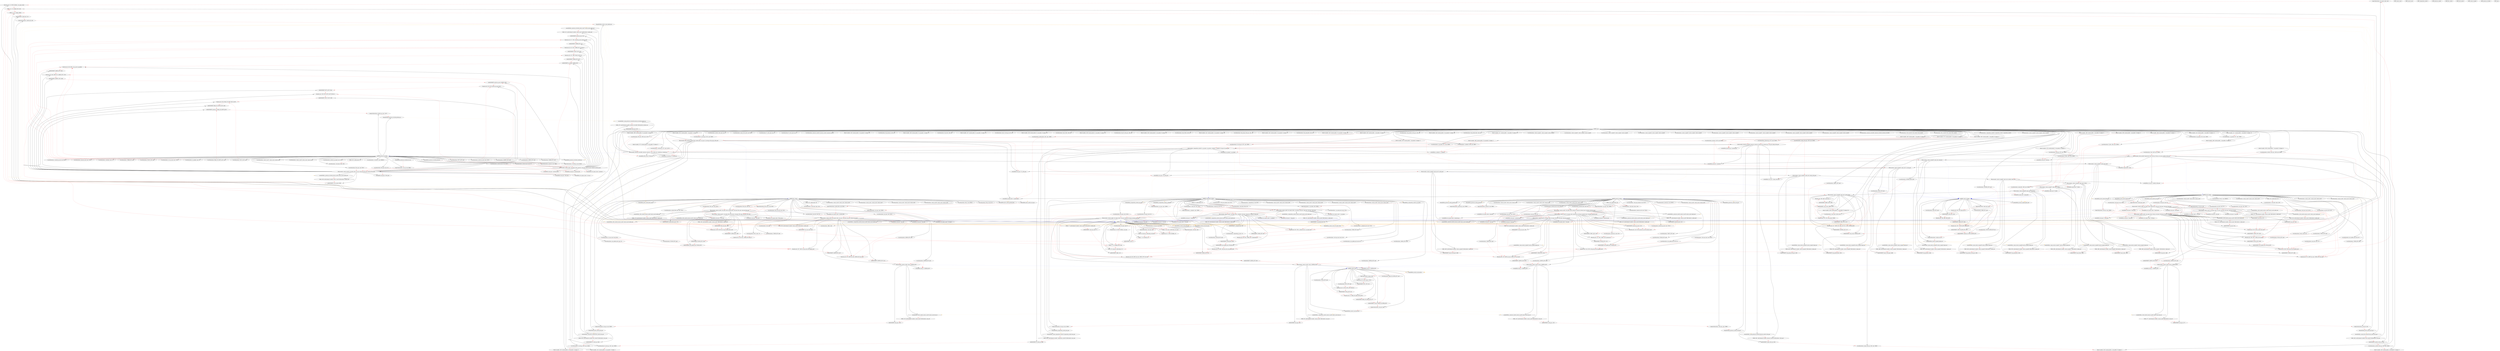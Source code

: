 digraph "PLCprog-SDG" {
stmt_432 [dataName=raw_input_value, label="(input-declarations, raw_input_value, uint)", nSize=3, nSubType=uint, nType="input-declarations", nValue="['formalInPara_scale_to_real_raw_input_value']", regionName=scale_to_real, regionType=FUNC];
ENTRY_scale_to_real [dataName=ENTRY_NODE, label=ENTRY_scale_to_real, nSize=2, nSubType="", nType=ENTRY_NODE, nValue="", regionName=scale_to_real, regionType=FUNC];
stmt_433 [dataName=scaled_real, label="(output-declarations, scaled_real, real)", nSize=3, nSubType=real, nType="output-declarations", nValue="[]", regionName=scale_to_real, regionType=FUNC];
stmt_434 [dataName=real_max, label="(input-declarations, real_max, real)", nSize=3, nSubType=real, nType="input-declarations", nValue="['formalInPara_scale_to_real_real_max']", regionName=scale_to_real, regionType=FUNC];
stmt_435 [dataName=real_min, label="(input-declarations, real_min, real)", nSize=3, nSubType=real, nType="input-declarations", nValue="['formalInPara_scale_to_real_real_min']", regionName=scale_to_real, regionType=FUNC];
stmt_436 [dataName=raw_max, label="(var-declarations, raw_max, uint, 65535)", nSize=4, nSubType=uint, nType="var-declarations", nValue="['65535']", regionName=scale_to_real, regionType=FUNC];
stmt_437 [dataName=raw_min, label="(var-declarations, raw_min, uint, 0)", nSize=4, nSubType=uint, nType="var-declarations", nValue="['0']", regionName=scale_to_real, regionType=FUNC];
stmt_438 [dataName=rate, label="(var-declarations, rate, real)", nSize=3, nSubType=real, nType="var-declarations", nValue="[]", regionName=scale_to_real, regionType=FUNC];
stmt_439 [dataName=offset, label="(var-declarations, offset, real)", nSize=3, nSubType=real, nType="var-declarations", nValue="[]", regionName=scale_to_real, regionType=FUNC];
stmt_440 [dataName=r3, label="(IVAR, r3, raw_max, subtracting, raw_min)", nSize=5, nSubType="2-op", nType=IVAR, nValue="['raw_max', 'raw_min']", regionName=scale_to_real, regionType=FUNC];
stmt_441 [dataName=r5, label="(function-call, r5, UINT_TO_REAL, r3)", nSize=4, nSubType=UINT_TO_REAL, nType="function-call", nValue="['r3']", regionName=scale_to_real, regionType=FUNC];
stmt_442 [dataName=r6, label="(IVAR, r6, real_max, subtracting, real_min)", nSize=5, nSubType="2-op", nType=IVAR, nValue="['real_max', 'real_min']", regionName=scale_to_real, regionType=FUNC];
stmt_443 [dataName=r7, label="(IVAR, r7, r6, divide-by, r5)", nSize=5, nSubType="2-op", nType=IVAR, nValue="['r6', 'r5']", regionName=scale_to_real, regionType=FUNC];
stmt_444 [dataName=rate, label="(ASSIGNMENT, rate, r7)", nSize=3, nSubType="", nType=ASSIGNMENT, nValue="['r7']", regionName=scale_to_real, regionType=FUNC];
stmt_445 [dataName=r9, label="(function-call, r9, UINT_TO_REAL, raw_min)", nSize=4, nSubType=UINT_TO_REAL, nType="function-call", nValue="['raw_min']", regionName=scale_to_real, regionType=FUNC];
stmt_446 [dataName=r11, label="(IVAR, r11, r9, multiply-with, rate)", nSize=5, nSubType="2-op", nType=IVAR, nValue="['r9', 'rate']", regionName=scale_to_real, regionType=FUNC];
stmt_447 [dataName=r10, label="(IVAR, r10, real_min, subtracting, r11)", nSize=5, nSubType="2-op", nType=IVAR, nValue="['real_min', 'r11']", regionName=scale_to_real, regionType=FUNC];
stmt_448 [dataName=offset, label="(ASSIGNMENT, offset, r10)", nSize=3, nSubType="", nType=ASSIGNMENT, nValue="['r10']", regionName=scale_to_real, regionType=FUNC];
stmt_449 [dataName=r13, label="(function-call, r13, UINT_TO_REAL, raw_input_value)", nSize=4, nSubType=UINT_TO_REAL, nType="function-call", nValue="['raw_input_value']", regionName=scale_to_real, regionType=FUNC];
stmt_450 [dataName=r15, label="(IVAR, r15, r13, multiply-with, rate)", nSize=5, nSubType="2-op", nType=IVAR, nValue="['r13', 'rate']", regionName=scale_to_real, regionType=FUNC];
stmt_451 [dataName=r14, label="(IVAR, r14, r15, adding, offset)", nSize=5, nSubType="2-op", nType=IVAR, nValue="['r15', 'offset']", regionName=scale_to_real, regionType=FUNC];
stmt_452 [dataName=scaled_real, label="(ASSIGNMENT, scaled_real, r14)", nSize=3, nSubType="", nType=ASSIGNMENT, nValue="['r14']", regionName=scale_to_real, regionType=FUNC];
EXIT_scale_to_real [dataName=EXIT_NODE, label=EXIT_scale_to_real, nSize=2, nSubType="", nType=EXIT_NODE, nValue="", regionName=scale_to_real, regionType=FUNC];
formalInPara_scale_to_real_raw_input_value [dataName=formalInPara_scale_to_real_raw_input_value, label=formalInPara_scale_to_real_raw_input_value, nSize=1, nSubType=raw_input_value, nType=formalIn, nValue="[]", regionName=scale_to_real, regionType=FUNC];
formalOutPara_scale_to_real_scaled_real [dataName=formalOutPara_scale_to_real_scaled_real, label=formalOutPara_scale_to_real_scaled_real, nSize=1, nSubType=scaled_real, nType=formalOut, nValue="['scaled_real']", regionName=scale_to_real, regionType=FUNC];
formalInPara_scale_to_real_real_max [dataName=formalInPara_scale_to_real_real_max, label=formalInPara_scale_to_real_real_max, nSize=1, nSubType=real_max, nType=formalIn, nValue="[]", regionName=scale_to_real, regionType=FUNC];
formalInPara_scale_to_real_real_min [dataName=formalInPara_scale_to_real_real_min, label=formalInPara_scale_to_real_real_min, nSize=1, nSubType=real_min, nType=formalIn, nValue="[]", regionName=scale_to_real, regionType=FUNC];
stmt_453 [dataName=real_in, label="(input-declarations, real_in, real)", nSize=3, nSubType=real, nType="input-declarations", nValue="['formalInPara_scale_to_uint_real_in']", regionName=scale_to_uint, regionType=FUNC];
ENTRY_scale_to_uint [dataName=ENTRY_NODE, label=ENTRY_scale_to_uint, nSize=2, nSubType="", nType=ENTRY_NODE, nValue="", regionName=scale_to_uint, regionType=FUNC];
stmt_454 [dataName=uint_out, label="(output-declarations, uint_out, uint)", nSize=3, nSubType=uint, nType="output-declarations", nValue="[]", regionName=scale_to_uint, regionType=FUNC];
stmt_455 [dataName=DIV1_OUT, label="(var-declarations, DIV1_OUT, real)", nSize=3, nSubType=real, nType="var-declarations", nValue="[]", regionName=scale_to_uint, regionType=FUNC];
stmt_456 [dataName=MUL4_OUT, label="(var-declarations, MUL4_OUT, real)", nSize=3, nSubType=real, nType="var-declarations", nValue="[]", regionName=scale_to_uint, regionType=FUNC];
stmt_457 [dataName=REAL_TO_UINT6_OUT, label="(var-declarations, REAL_TO_UINT6_OUT, uint)", nSize=3, nSubType=uint, nType="var-declarations", nValue="[]", regionName=scale_to_uint, regionType=FUNC];
stmt_458 [dataName=r19, label="(function-call, r19, DIV, real_in, 100.0)", nSize=5, nSubType=DIV, nType="function-call", nValue="['real_in', '100.0']", regionName=scale_to_uint, regionType=FUNC];
stmt_459 [dataName=DIV1_OUT, label="(ASSIGNMENT, DIV1_OUT, r19)", nSize=3, nSubType="", nType=ASSIGNMENT, nValue="['r19']", regionName=scale_to_uint, regionType=FUNC];
stmt_460 [dataName=r24, label="(function-call, r24, MUL, DIV1_OUT, 65535.0)", nSize=5, nSubType=MUL, nType="function-call", nValue="['DIV1_OUT', '65535.0']", regionName=scale_to_uint, regionType=FUNC];
stmt_461 [dataName=MUL4_OUT, label="(ASSIGNMENT, MUL4_OUT, r24)", nSize=3, nSubType="", nType=ASSIGNMENT, nValue="['r24']", regionName=scale_to_uint, regionType=FUNC];
stmt_462 [dataName=r27, label="(function-call, r27, REAL_TO_UINT, MUL4_OUT)", nSize=4, nSubType=REAL_TO_UINT, nType="function-call", nValue="['MUL4_OUT']", regionName=scale_to_uint, regionType=FUNC];
stmt_463 [dataName=REAL_TO_UINT6_OUT, label="(ASSIGNMENT, REAL_TO_UINT6_OUT, r27)", nSize=3, nSubType="", nType=ASSIGNMENT, nValue="['r27']", regionName=scale_to_uint, regionType=FUNC];
stmt_464 [dataName=uint_out, label="(ASSIGNMENT, uint_out, REAL_TO_UINT6_OUT)", nSize=3, nSubType="", nType=ASSIGNMENT, nValue="['REAL_TO_UINT6_OUT']", regionName=scale_to_uint, regionType=FUNC];
EXIT_scale_to_uint [dataName=EXIT_NODE, label=EXIT_scale_to_uint, nSize=2, nSubType="", nType=EXIT_NODE, nValue="", regionName=scale_to_uint, regionType=FUNC];
formalInPara_scale_to_uint_real_in [dataName=formalInPara_scale_to_uint_real_in, label=formalInPara_scale_to_uint_real_in, nSize=1, nSubType=real_in, nType=formalIn, nValue="[]", regionName=scale_to_uint, regionType=FUNC];
formalOutPara_scale_to_uint_uint_out [dataName=formalOutPara_scale_to_uint_uint_out, label=formalOutPara_scale_to_uint_uint_out, nSize=1, nSubType=uint_out, nType=formalOut, nValue="['uint_out']", regionName=scale_to_uint, regionType=FUNC];
stmt_465 [dataName=a_in_purge_real, label="(var-declarations, a_in_purge_real, real, 47.00)", nSize=4, nSubType=real, nType="var-declarations", nValue="['47.00']", regionName=composition_control, regionType=FUNC];
ENTRY_composition_control [dataName=ENTRY_NODE, label=ENTRY_composition_control, nSize=2, nSubType="", nType=ENTRY_NODE, nValue="", regionName=composition_control, regionType=FUNC];
stmt_466 [dataName=a_in_purge, label="(input-declarations, a_in_purge, uint, 32000)", nSize=4, nSubType=uint, nType="input-declarations", nValue="['32000', 'formalInPara_composition_control_a_in_purge']", regionName=composition_control, regionType=FUNC];
stmt_467 [dataName=a_setpoint_real, label="(var-declarations, a_setpoint_real, real, 47.00)", nSize=4, nSubType=real, nType="var-declarations", nValue="['47.00']", regionName=composition_control, regionType=FUNC];
stmt_468 [dataName=a_setpoint, label="(input-declarations, a_setpoint, uint, 32000)", nSize=4, nSubType=uint, nType="input-declarations", nValue="['32000', 'formalInPara_composition_control_a_setpoint']", regionName=composition_control, regionType=FUNC];
stmt_469 [dataName=curr_pos, label="(input-declarations, curr_pos, uint, 16000)", nSize=4, nSubType=uint, nType="input-declarations", nValue="['16000', 'formalInPara_composition_control_curr_pos']", regionName=composition_control, regionType=FUNC];
stmt_470 [dataName=valve_pos_real, label="(var-declarations, valve_pos_real, real, 25.0)", nSize=4, nSubType=real, nType="var-declarations", nValue="['25.0']", regionName=composition_control, regionType=FUNC];
stmt_471 [dataName=pos_update_real, label="(var-declarations, pos_update_real, real, 0.0)", nSize=4, nSubType=real, nType="var-declarations", nValue="['0.0']", regionName=composition_control, regionType=FUNC];
stmt_472 [dataName=valve_pos_nominal, label="(var-declarations, valve_pos_nominal, real, 25.0)", nSize=4, nSubType=real, nType="var-declarations", nValue="['25.0']", regionName=composition_control, regionType=FUNC];
stmt_473 [dataName=new_pos, label="(output-declarations, new_pos, uint, 16000)", nSize=4, nSubType=uint, nType="output-declarations", nValue="['16000']", regionName=composition_control, regionType=FUNC];
stmt_474 [dataName=composition_k, label="(var-declarations, composition_k, real, 1.0)", nSize=4, nSubType=real, nType="var-declarations", nValue="['1.0']", regionName=composition_control, regionType=FUNC];
stmt_475 [dataName=composition_ti, label="(var-declarations, composition_ti, real, 99.0)", nSize=4, nSubType=real, nType="var-declarations", nValue="['99.0']", regionName=composition_control, regionType=FUNC];
stmt_476 [dataName=r41, label="(IVAR, r41, milliseconds, 50)", nSize=4, nSubType="1-op", nType=IVAR, nValue="['50']", regionName=composition_control, regionType=FUNC];
stmt_477 [dataName=cycle_time, label="(var-declarations, cycle_time, time, r41)", nSize=4, nSubType=time, nType="var-declarations", nValue="['r41']", regionName=composition_control, regionType=FUNC];
stmt_478 [dataName=scale_to_real3, label="(var-declarations, scale_to_real3, scale_to_real, scale_to_real)", nSize=4, nSubType=scale_to_real, nType="var-declarations", nValue="['scale_to_real']", regionName=composition_control, regionType=FUNC];
stmt_479 [dataName=scale_to_real2, label="(var-declarations, scale_to_real2, scale_to_real, scale_to_real)", nSize=4, nSubType=scale_to_real, nType="var-declarations", nValue="['scale_to_real']", regionName=composition_control, regionType=FUNC];
stmt_480 [dataName=scale_to_uint0, label="(var-declarations, scale_to_uint0, scale_to_uint, scale_to_uint)", nSize=4, nSubType=scale_to_uint, nType="var-declarations", nValue="['scale_to_uint']", regionName=composition_control, regionType=FUNC];
stmt_481 [dataName=comp_max, label="(var-declarations, comp_max, real, 100.0)", nSize=4, nSubType=real, nType="var-declarations", nValue="['100.0']", regionName=composition_control, regionType=FUNC];
stmt_482 [dataName=comp_min, label="(var-declarations, comp_min, real, 0.0)", nSize=4, nSubType=real, nType="var-declarations", nValue="['0.0']", regionName=composition_control, regionType=FUNC];
stmt_483 [dataName=pos_max, label="(var-declarations, pos_max, real, 100.0)", nSize=4, nSubType=real, nType="var-declarations", nValue="['100.0']", regionName=composition_control, regionType=FUNC];
stmt_484 [dataName=pos_min, label="(var-declarations, pos_min, real, 0.0)", nSize=4, nSubType=real, nType="var-declarations", nValue="['0.0']", regionName=composition_control, regionType=FUNC];
stmt_485 [dataName=scale_to_real0, label="(var-declarations, scale_to_real0, scale_to_real, scale_to_real)", nSize=4, nSubType=scale_to_real, nType="var-declarations", nValue="['scale_to_real']", regionName=composition_control, regionType=FUNC];
stmt_486 [dataName=SUB45_OUT, label="(var-declarations, SUB45_OUT, real)", nSize=3, nSubType=real, nType="var-declarations", nValue="[]", regionName=composition_control, regionType=FUNC];
stmt_487 [dataName=MUL46_OUT, label="(var-declarations, MUL46_OUT, real)", nSize=3, nSubType=real, nType="var-declarations", nValue="[]", regionName=composition_control, regionType=FUNC];
stmt_488 [dataName=ADD42_OUT, label="(var-declarations, ADD42_OUT, real)", nSize=3, nSubType=real, nType="var-declarations", nValue="[]", regionName=composition_control, regionType=FUNC];
stmt_489 [dataName=LIMIT44_OUT, label="(var-declarations, LIMIT44_OUT, real)", nSize=3, nSubType=real, nType="var-declarations", nValue="[]", regionName=composition_control, regionType=FUNC];
stmt_490 [dataName=scale_to_real3, label="(fb-invocation, scale_to_real3, raw_input_value, a_in_purge, real_max, comp_max, real_min, comp_min)", nSize=8, nSubType=scale_to_real3, nType="fb-invocation", nValue="['raw_input_value', 'a_in_purge', 'real_max', 'comp_max', 'real_min', 'comp_min']", regionName=composition_control, regionType=FUNC];
stmt_491 [dataName=r52, label="(IVAR, r52, multi-element-variable, scale_to_real3, field-selector, scaled_real)", nSize=6, nSubType="multi-element-variable", nType=IVAR, nValue="['actualOutPara _composition_control_scale_to_real3 scale_to_real scaled_real']", regionName=composition_control, regionType=FUNC];
stmt_492 [dataName=a_in_purge_real, label="(ASSIGNMENT, a_in_purge_real, r52)", nSize=3, nSubType="", nType=ASSIGNMENT, nValue="['r52']", regionName=composition_control, regionType=FUNC];
stmt_493 [dataName=scale_to_real2, label="(fb-invocation, scale_to_real2, raw_input_value, a_setpoint, real_max, comp_max, real_min, comp_min)", nSize=8, nSubType=scale_to_real2, nType="fb-invocation", nValue="['raw_input_value', 'a_setpoint', 'real_max', 'comp_max', 'real_min', 'comp_min']", regionName=composition_control, regionType=FUNC];
stmt_494 [dataName=r59, label="(IVAR, r59, multi-element-variable, scale_to_real2, field-selector, scaled_real)", nSize=6, nSubType="multi-element-variable", nType=IVAR, nValue="['actualOutPara _composition_control_scale_to_real2 scale_to_real scaled_real']", regionName=composition_control, regionType=FUNC];
stmt_495 [dataName=a_setpoint_real, label="(ASSIGNMENT, a_setpoint_real, r59)", nSize=3, nSubType="", nType=ASSIGNMENT, nValue="['r59']", regionName=composition_control, regionType=FUNC];
stmt_496 [dataName=r63, label="(function-call, r63, SUB, a_setpoint_real, a_in_purge_real)", nSize=5, nSubType=SUB, nType="function-call", nValue="['a_setpoint_real', 'a_in_purge_real']", regionName=composition_control, regionType=FUNC];
stmt_497 [dataName=SUB45_OUT, label="(ASSIGNMENT, SUB45_OUT, r63)", nSize=3, nSubType="", nType=ASSIGNMENT, nValue="['r63']", regionName=composition_control, regionType=FUNC];
stmt_498 [dataName=r68, label="(function-call, r68, MUL, SUB45_OUT, composition_k)", nSize=5, nSubType=MUL, nType="function-call", nValue="['SUB45_OUT', 'composition_k']", regionName=composition_control, regionType=FUNC];
stmt_499 [dataName=MUL46_OUT, label="(ASSIGNMENT, MUL46_OUT, r68)", nSize=3, nSubType="", nType=ASSIGNMENT, nValue="['r68']", regionName=composition_control, regionType=FUNC];
stmt_500 [dataName=pos_update_real, label="(ASSIGNMENT, pos_update_real, MUL46_OUT)", nSize=3, nSubType="", nType=ASSIGNMENT, nValue="['MUL46_OUT']", regionName=composition_control, regionType=FUNC];
stmt_501 [dataName=scale_to_real0, label="(fb-invocation, scale_to_real0, raw_input_value, curr_pos, real_max, pos_max, real_min, pos_min)", nSize=8, nSubType=scale_to_real0, nType="fb-invocation", nValue="['raw_input_value', 'curr_pos', 'real_max', 'pos_max', 'real_min', 'pos_min']", regionName=composition_control, regionType=FUNC];
stmt_502 [dataName=r77, label="(IVAR, r77, multi-element-variable, scale_to_real0, field-selector, scaled_real)", nSize=6, nSubType="multi-element-variable", nType=IVAR, nValue="['actualOutPara _composition_control_scale_to_real0 scale_to_real scaled_real']", regionName=composition_control, regionType=FUNC];
stmt_503 [dataName=valve_pos_real, label="(ASSIGNMENT, valve_pos_real, r77)", nSize=3, nSubType="", nType=ASSIGNMENT, nValue="['r77']", regionName=composition_control, regionType=FUNC];
stmt_504 [dataName=r81, label="(function-call, r81, ADD, valve_pos_real, pos_update_real)", nSize=5, nSubType=ADD, nType="function-call", nValue="['valve_pos_real', 'pos_update_real']", regionName=composition_control, regionType=FUNC];
stmt_505 [dataName=ADD42_OUT, label="(ASSIGNMENT, ADD42_OUT, r81)", nSize=3, nSubType="", nType=ASSIGNMENT, nValue="['r81']", regionName=composition_control, regionType=FUNC];
stmt_506 [dataName=r89, label="(function-call, r89, LIMIT, pos_min, ADD42_OUT, pos_max)", nSize=6, nSubType=LIMIT, nType="function-call", nValue="['pos_min', 'ADD42_OUT', 'pos_max']", regionName=composition_control, regionType=FUNC];
stmt_507 [dataName=LIMIT44_OUT, label="(ASSIGNMENT, LIMIT44_OUT, r89)", nSize=3, nSubType="", nType=ASSIGNMENT, nValue="['r89']", regionName=composition_control, regionType=FUNC];
stmt_508 [dataName=scale_to_uint0, label="(fb-invocation, scale_to_uint0, real_in, LIMIT44_OUT)", nSize=4, nSubType=scale_to_uint0, nType="fb-invocation", nValue="['real_in', 'LIMIT44_OUT']", regionName=composition_control, regionType=FUNC];
stmt_509 [dataName=r92, label="(IVAR, r92, multi-element-variable, scale_to_uint0, field-selector, uint_out)", nSize=6, nSubType="multi-element-variable", nType=IVAR, nValue="['actualOutPara _composition_control_scale_to_uint0 scale_to_uint uint_out']", regionName=composition_control, regionType=FUNC];
stmt_510 [dataName=new_pos, label="(ASSIGNMENT, new_pos, r92)", nSize=3, nSubType="", nType=ASSIGNMENT, nValue="['r92']", regionName=composition_control, regionType=FUNC];
EXIT_composition_control [dataName=EXIT_NODE, label=EXIT_composition_control, nSize=2, nSubType="", nType=EXIT_NODE, nValue="", regionName=composition_control, regionType=FUNC];
formalInPara_composition_control_a_in_purge [dataName=formalInPara_composition_control_a_in_purge, label=formalInPara_composition_control_a_in_purge, nSize=1, nSubType=a_in_purge, nType=formalIn, nValue="[]", regionName=composition_control, regionType=FUNC];
formalInPara_composition_control_a_setpoint [dataName=formalInPara_composition_control_a_setpoint, label=formalInPara_composition_control_a_setpoint, nSize=1, nSubType=a_setpoint, nType=formalIn, nValue="[]", regionName=composition_control, regionType=FUNC];
formalInPara_composition_control_curr_pos [dataName=formalInPara_composition_control_curr_pos, label=formalInPara_composition_control_curr_pos, nSize=1, nSubType=curr_pos, nType=formalIn, nValue="[]", regionName=composition_control, regionType=FUNC];
formalOutPara_composition_control_new_pos [dataName=formalOutPara_composition_control_new_pos, label=formalOutPara_composition_control_new_pos, nSize=1, nSubType=new_pos, nType=formalOut, nValue="['new_pos']", regionName=composition_control, regionType=FUNC];
"a_in_purge_1648331164.985027" [dataName=raw_input_value, label="actualInPara raw_input_value = a_in_purge", nSize=1, nSubType=scale_to_real, nType=actualIn, nValue="['a_in_purge']", regionName=composition_control, regionType=FUNC];
"comp_max_1648331164.985027" [dataName=real_max, label="actualInPara real_max = comp_max", nSize=1, nSubType=scale_to_real, nType=actualIn, nValue="['comp_max']", regionName=composition_control, regionType=FUNC];
"comp_min_1648331164.985027" [dataName=real_min, label="actualInPara real_min = comp_min", nSize=1, nSubType=scale_to_real, nType=actualIn, nValue="['comp_min']", regionName=composition_control, regionType=FUNC];
"actualOutPara _composition_control_scale_to_real3 scale_to_real scaled_real" [dataName="actualOutPara _composition_control_scale_to_real3 scale_to_real scaled_real", label="actualOutPara _composition_control_scale_to_real3 scale_to_real scaled_real", nSize=1, nSubType="['scale_to_real3', 'scale_to_real', 'scaled_real']", nType=actualOut, nValue="[]", regionName=composition_control, regionType=FUNC];
"a_setpoint_1648331164.985027" [dataName=raw_input_value, label="actualInPara raw_input_value = a_setpoint", nSize=1, nSubType=scale_to_real, nType=actualIn, nValue="['a_setpoint']", regionName=composition_control, regionType=FUNC];
"actualOutPara _composition_control_scale_to_real2 scale_to_real scaled_real" [dataName="actualOutPara _composition_control_scale_to_real2 scale_to_real scaled_real", label="actualOutPara _composition_control_scale_to_real2 scale_to_real scaled_real", nSize=1, nSubType="['scale_to_real2', 'scale_to_real', 'scaled_real']", nType=actualOut, nValue="[]", regionName=composition_control, regionType=FUNC];
"curr_pos_1648331164.985027" [dataName=raw_input_value, label="actualInPara raw_input_value = curr_pos", nSize=1, nSubType=scale_to_real, nType=actualIn, nValue="['curr_pos']", regionName=composition_control, regionType=FUNC];
"pos_max_1648331164.985027" [dataName=real_max, label="actualInPara real_max = pos_max", nSize=1, nSubType=scale_to_real, nType=actualIn, nValue="['pos_max']", regionName=composition_control, regionType=FUNC];
"pos_min_1648331164.985027" [dataName=real_min, label="actualInPara real_min = pos_min", nSize=1, nSubType=scale_to_real, nType=actualIn, nValue="['pos_min']", regionName=composition_control, regionType=FUNC];
"actualOutPara _composition_control_scale_to_real0 scale_to_real scaled_real" [dataName="actualOutPara _composition_control_scale_to_real0 scale_to_real scaled_real", label="actualOutPara _composition_control_scale_to_real0 scale_to_real scaled_real", nSize=1, nSubType="['scale_to_real0', 'scale_to_real', 'scaled_real']", nType=actualOut, nValue="[]", regionName=composition_control, regionType=FUNC];
"LIMIT44_OUT_1648331164.985027" [dataName=real_in, label="actualInPara real_in = LIMIT44_OUT", nSize=1, nSubType=scale_to_uint, nType=actualIn, nValue="['LIMIT44_OUT']", regionName=composition_control, regionType=FUNC];
"actualOutPara _composition_control_scale_to_uint0 scale_to_uint uint_out" [dataName="actualOutPara _composition_control_scale_to_uint0 scale_to_uint uint_out", label="actualOutPara _composition_control_scale_to_uint0 scale_to_uint uint_out", nSize=1, nSubType="['scale_to_uint0', 'scale_to_uint', 'uint_out']", nType=actualOut, nValue="[]", regionName=composition_control, regionType=FUNC];
stmt_511 [dataName=pressure_real, label="(var-declarations, pressure_real, real, 2700.0)", nSize=4, nSubType=real, nType="var-declarations", nValue="['2700.0']", regionName=pressure_control, regionType=FUNC];
ENTRY_pressure_control [dataName=ENTRY_NODE, label=ENTRY_pressure_control, nSize=2, nSubType="", nType=ENTRY_NODE, nValue="", regionName=pressure_control, regionType=FUNC];
stmt_512 [dataName=pressure, label="(input-declarations, pressure, uint, 58981)", nSize=4, nSubType=uint, nType="input-declarations", nValue="['58981', 'formalInPara_pressure_control_pressure']", regionName=pressure_control, regionType=FUNC];
stmt_513 [dataName=pressure_sp_real, label="(var-declarations, pressure_sp_real, real, 2700.0)", nSize=4, nSubType=real, nType="var-declarations", nValue="['2700.0']", regionName=pressure_control, regionType=FUNC];
stmt_514 [dataName=pressure_sp, label="(input-declarations, pressure_sp, uint, 58981)", nSize=4, nSubType=uint, nType="input-declarations", nValue="['58981', 'formalInPara_pressure_control_pressure_sp']", regionName=pressure_control, regionType=FUNC];
stmt_515 [dataName=curr_pos, label="(input-declarations, curr_pos, uint, 30000)", nSize=4, nSubType=uint, nType="input-declarations", nValue="['30000', 'formalInPara_pressure_control_curr_pos']", regionName=pressure_control, regionType=FUNC];
stmt_516 [dataName=valve_pos_real, label="(var-declarations, valve_pos_real, real, 39.25)", nSize=4, nSubType=real, nType="var-declarations", nValue="['39.25']", regionName=pressure_control, regionType=FUNC];
stmt_517 [dataName=pos_update_real, label="(var-declarations, pos_update_real, real, 0.0)", nSize=4, nSubType=real, nType="var-declarations", nValue="['0.0']", regionName=pressure_control, regionType=FUNC];
stmt_518 [dataName=valve_pos_nominal, label="(var-declarations, valve_pos_nominal, real, 39.25)", nSize=4, nSubType=real, nType="var-declarations", nValue="['39.25']", regionName=pressure_control, regionType=FUNC];
stmt_519 [dataName=valve_pos, label="(output-declarations, valve_pos, uint, 25886)", nSize=4, nSubType=uint, nType="output-declarations", nValue="['25886']", regionName=pressure_control, regionType=FUNC];
stmt_520 [dataName=pressure_k, label="(var-declarations, pressure_k, real, 20.0)", nSize=4, nSubType=real, nType="var-declarations", nValue="['20.0']", regionName=pressure_control, regionType=FUNC];
stmt_521 [dataName=pressure_ti, label="(var-declarations, pressure_ti, real, 999.0)", nSize=4, nSubType=real, nType="var-declarations", nValue="['999.0']", regionName=pressure_control, regionType=FUNC];
stmt_522 [dataName=r104, label="(IVAR, r104, milliseconds, 50)", nSize=4, nSubType="1-op", nType=IVAR, nValue="['50']", regionName=pressure_control, regionType=FUNC];
stmt_523 [dataName=cycle_time, label="(var-declarations, cycle_time, time, r104)", nSize=4, nSubType=time, nType="var-declarations", nValue="['r104']", regionName=pressure_control, regionType=FUNC];
stmt_524 [dataName=scale_to_real5, label="(var-declarations, scale_to_real5, scale_to_real, scale_to_real)", nSize=4, nSubType=scale_to_real, nType="var-declarations", nValue="['scale_to_real']", regionName=pressure_control, regionType=FUNC];
stmt_525 [dataName=scale_to_real4, label="(var-declarations, scale_to_real4, scale_to_real, scale_to_real)", nSize=4, nSubType=scale_to_real, nType="var-declarations", nValue="['scale_to_real']", regionName=pressure_control, regionType=FUNC];
stmt_526 [dataName=scale_to_uint0, label="(var-declarations, scale_to_uint0, scale_to_uint, scale_to_uint)", nSize=4, nSubType=scale_to_uint, nType="var-declarations", nValue="['scale_to_uint']", regionName=pressure_control, regionType=FUNC];
stmt_527 [dataName=pressure_max, label="(var-declarations, pressure_max, real, 3200.00)", nSize=4, nSubType=real, nType="var-declarations", nValue="['3200.00']", regionName=pressure_control, regionType=FUNC];
stmt_528 [dataName=pressure_min, label="(var-declarations, pressure_min, real, 0.0)", nSize=4, nSubType=real, nType="var-declarations", nValue="['0.0']", regionName=pressure_control, regionType=FUNC];
stmt_529 [dataName=pos_min, label="(var-declarations, pos_min, real, 0.0)", nSize=4, nSubType=real, nType="var-declarations", nValue="['0.0']", regionName=pressure_control, regionType=FUNC];
stmt_530 [dataName=pos_max, label="(var-declarations, pos_max, real, 100.0)", nSize=4, nSubType=real, nType="var-declarations", nValue="['100.0']", regionName=pressure_control, regionType=FUNC];
stmt_531 [dataName=scale_to_real0, label="(var-declarations, scale_to_real0, scale_to_real, scale_to_real)", nSize=4, nSubType=scale_to_real, nType="var-declarations", nValue="['scale_to_real']", regionName=pressure_control, regionType=FUNC];
stmt_532 [dataName=SUB57_OUT, label="(var-declarations, SUB57_OUT, real)", nSize=3, nSubType=real, nType="var-declarations", nValue="[]", regionName=pressure_control, regionType=FUNC];
stmt_533 [dataName=MUL60_OUT, label="(var-declarations, MUL60_OUT, real)", nSize=3, nSubType=real, nType="var-declarations", nValue="[]", regionName=pressure_control, regionType=FUNC];
stmt_534 [dataName=SUB53_OUT, label="(var-declarations, SUB53_OUT, real)", nSize=3, nSubType=real, nType="var-declarations", nValue="[]", regionName=pressure_control, regionType=FUNC];
stmt_535 [dataName=LIMIT55_OUT, label="(var-declarations, LIMIT55_OUT, real)", nSize=3, nSubType=real, nType="var-declarations", nValue="[]", regionName=pressure_control, regionType=FUNC];
stmt_536 [dataName=scale_to_real5, label="(fb-invocation, scale_to_real5, raw_input_value, pressure, real_max, pressure_max, real_min, pressure_min)", nSize=8, nSubType=scale_to_real5, nType="fb-invocation", nValue="['raw_input_value', 'pressure', 'real_max', 'pressure_max', 'real_min', 'pressure_min']", regionName=pressure_control, regionType=FUNC];
stmt_537 [dataName=r115, label="(IVAR, r115, multi-element-variable, scale_to_real5, field-selector, scaled_real)", nSize=6, nSubType="multi-element-variable", nType=IVAR, nValue="['actualOutPara _pressure_control_scale_to_real5 scale_to_real scaled_real']", regionName=pressure_control, regionType=FUNC];
stmt_538 [dataName=pressure_real, label="(ASSIGNMENT, pressure_real, r115)", nSize=3, nSubType="", nType=ASSIGNMENT, nValue="['r115']", regionName=pressure_control, regionType=FUNC];
stmt_539 [dataName=scale_to_real4, label="(fb-invocation, scale_to_real4, raw_input_value, pressure_sp, real_max, pressure_max, real_min, pressure_min)", nSize=8, nSubType=scale_to_real4, nType="fb-invocation", nValue="['raw_input_value', 'pressure_sp', 'real_max', 'pressure_max', 'real_min', 'pressure_min']", regionName=pressure_control, regionType=FUNC];
stmt_540 [dataName=r122, label="(IVAR, r122, multi-element-variable, scale_to_real4, field-selector, scaled_real)", nSize=6, nSubType="multi-element-variable", nType=IVAR, nValue="['actualOutPara _pressure_control_scale_to_real4 scale_to_real scaled_real']", regionName=pressure_control, regionType=FUNC];
stmt_541 [dataName=pressure_sp_real, label="(ASSIGNMENT, pressure_sp_real, r122)", nSize=3, nSubType="", nType=ASSIGNMENT, nValue="['r122']", regionName=pressure_control, regionType=FUNC];
stmt_542 [dataName=r126, label="(function-call, r126, SUB, pressure_sp_real, pressure_real)", nSize=5, nSubType=SUB, nType="function-call", nValue="['pressure_sp_real', 'pressure_real']", regionName=pressure_control, regionType=FUNC];
stmt_543 [dataName=SUB57_OUT, label="(ASSIGNMENT, SUB57_OUT, r126)", nSize=3, nSubType="", nType=ASSIGNMENT, nValue="['r126']", regionName=pressure_control, regionType=FUNC];
stmt_544 [dataName=r131, label="(function-call, r131, MUL, SUB57_OUT, pressure_k)", nSize=5, nSubType=MUL, nType="function-call", nValue="['SUB57_OUT', 'pressure_k']", regionName=pressure_control, regionType=FUNC];
stmt_545 [dataName=MUL60_OUT, label="(ASSIGNMENT, MUL60_OUT, r131)", nSize=3, nSubType="", nType=ASSIGNMENT, nValue="['r131']", regionName=pressure_control, regionType=FUNC];
stmt_546 [dataName=pos_update_real, label="(ASSIGNMENT, pos_update_real, MUL60_OUT)", nSize=3, nSubType="", nType=ASSIGNMENT, nValue="['MUL60_OUT']", regionName=pressure_control, regionType=FUNC];
stmt_547 [dataName=scale_to_real0, label="(fb-invocation, scale_to_real0, raw_input_value, curr_pos, real_max, pos_max, real_min, pos_min)", nSize=8, nSubType=scale_to_real0, nType="fb-invocation", nValue="['raw_input_value', 'curr_pos', 'real_max', 'pos_max', 'real_min', 'pos_min']", regionName=pressure_control, regionType=FUNC];
stmt_548 [dataName=r140, label="(IVAR, r140, multi-element-variable, scale_to_real0, field-selector, scaled_real)", nSize=6, nSubType="multi-element-variable", nType=IVAR, nValue="['actualOutPara _pressure_control_scale_to_real0 scale_to_real scaled_real']", regionName=pressure_control, regionType=FUNC];
stmt_549 [dataName=valve_pos_real, label="(ASSIGNMENT, valve_pos_real, r140)", nSize=3, nSubType="", nType=ASSIGNMENT, nValue="['r140']", regionName=pressure_control, regionType=FUNC];
stmt_550 [dataName=r144, label="(function-call, r144, SUB, valve_pos_real, pos_update_real)", nSize=5, nSubType=SUB, nType="function-call", nValue="['valve_pos_real', 'pos_update_real']", regionName=pressure_control, regionType=FUNC];
stmt_551 [dataName=SUB53_OUT, label="(ASSIGNMENT, SUB53_OUT, r144)", nSize=3, nSubType="", nType=ASSIGNMENT, nValue="['r144']", regionName=pressure_control, regionType=FUNC];
stmt_552 [dataName=r152, label="(function-call, r152, LIMIT, pos_min, SUB53_OUT, pos_max)", nSize=6, nSubType=LIMIT, nType="function-call", nValue="['pos_min', 'SUB53_OUT', 'pos_max']", regionName=pressure_control, regionType=FUNC];
stmt_553 [dataName=LIMIT55_OUT, label="(ASSIGNMENT, LIMIT55_OUT, r152)", nSize=3, nSubType="", nType=ASSIGNMENT, nValue="['r152']", regionName=pressure_control, regionType=FUNC];
stmt_554 [dataName=scale_to_uint0, label="(fb-invocation, scale_to_uint0, real_in, LIMIT55_OUT)", nSize=4, nSubType=scale_to_uint0, nType="fb-invocation", nValue="['real_in', 'LIMIT55_OUT']", regionName=pressure_control, regionType=FUNC];
stmt_555 [dataName=r155, label="(IVAR, r155, multi-element-variable, scale_to_uint0, field-selector, uint_out)", nSize=6, nSubType="multi-element-variable", nType=IVAR, nValue="['actualOutPara _pressure_control_scale_to_uint0 scale_to_uint uint_out']", regionName=pressure_control, regionType=FUNC];
stmt_556 [dataName=valve_pos, label="(ASSIGNMENT, valve_pos, r155)", nSize=3, nSubType="", nType=ASSIGNMENT, nValue="['r155']", regionName=pressure_control, regionType=FUNC];
EXIT_pressure_control [dataName=EXIT_NODE, label=EXIT_pressure_control, nSize=2, nSubType="", nType=EXIT_NODE, nValue="", regionName=pressure_control, regionType=FUNC];
formalInPara_pressure_control_pressure [dataName=formalInPara_pressure_control_pressure, label=formalInPara_pressure_control_pressure, nSize=1, nSubType=pressure, nType=formalIn, nValue="[]", regionName=pressure_control, regionType=FUNC];
formalInPara_pressure_control_pressure_sp [dataName=formalInPara_pressure_control_pressure_sp, label=formalInPara_pressure_control_pressure_sp, nSize=1, nSubType=pressure_sp, nType=formalIn, nValue="[]", regionName=pressure_control, regionType=FUNC];
formalInPara_pressure_control_curr_pos [dataName=formalInPara_pressure_control_curr_pos, label=formalInPara_pressure_control_curr_pos, nSize=1, nSubType=curr_pos, nType=formalIn, nValue="[]", regionName=pressure_control, regionType=FUNC];
formalOutPara_pressure_control_valve_pos [dataName=formalOutPara_pressure_control_valve_pos, label=formalOutPara_pressure_control_valve_pos, nSize=1, nSubType=valve_pos, nType=formalOut, nValue="['valve_pos']", regionName=pressure_control, regionType=FUNC];
"pressure_1648331165.0019853" [dataName=raw_input_value, label="actualInPara raw_input_value = pressure", nSize=1, nSubType=scale_to_real, nType=actualIn, nValue="['pressure']", regionName=pressure_control, regionType=FUNC];
"pressure_max_1648331165.0019853" [dataName=real_max, label="actualInPara real_max = pressure_max", nSize=1, nSubType=scale_to_real, nType=actualIn, nValue="['pressure_max']", regionName=pressure_control, regionType=FUNC];
"pressure_min_1648331165.0019853" [dataName=real_min, label="actualInPara real_min = pressure_min", nSize=1, nSubType=scale_to_real, nType=actualIn, nValue="['pressure_min']", regionName=pressure_control, regionType=FUNC];
"actualOutPara _pressure_control_scale_to_real5 scale_to_real scaled_real" [dataName="actualOutPara _pressure_control_scale_to_real5 scale_to_real scaled_real", label="actualOutPara _pressure_control_scale_to_real5 scale_to_real scaled_real", nSize=1, nSubType="['scale_to_real5', 'scale_to_real', 'scaled_real']", nType=actualOut, nValue="[]", regionName=pressure_control, regionType=FUNC];
"pressure_sp_1648331165.0019853" [dataName=raw_input_value, label="actualInPara raw_input_value = pressure_sp", nSize=1, nSubType=scale_to_real, nType=actualIn, nValue="['pressure_sp']", regionName=pressure_control, regionType=FUNC];
"actualOutPara _pressure_control_scale_to_real4 scale_to_real scaled_real" [dataName="actualOutPara _pressure_control_scale_to_real4 scale_to_real scaled_real", label="actualOutPara _pressure_control_scale_to_real4 scale_to_real scaled_real", nSize=1, nSubType="['scale_to_real4', 'scale_to_real', 'scaled_real']", nType=actualOut, nValue="[]", regionName=pressure_control, regionType=FUNC];
"curr_pos_1648331165.0019853" [dataName=raw_input_value, label="actualInPara raw_input_value = curr_pos", nSize=1, nSubType=scale_to_real, nType=actualIn, nValue="['curr_pos']", regionName=pressure_control, regionType=FUNC];
"pos_max_1648331165.0019853" [dataName=real_max, label="actualInPara real_max = pos_max", nSize=1, nSubType=scale_to_real, nType=actualIn, nValue="['pos_max']", regionName=pressure_control, regionType=FUNC];
"pos_min_1648331165.0019853" [dataName=real_min, label="actualInPara real_min = pos_min", nSize=1, nSubType=scale_to_real, nType=actualIn, nValue="['pos_min']", regionName=pressure_control, regionType=FUNC];
"actualOutPara _pressure_control_scale_to_real0 scale_to_real scaled_real" [dataName="actualOutPara _pressure_control_scale_to_real0 scale_to_real scaled_real", label="actualOutPara _pressure_control_scale_to_real0 scale_to_real scaled_real", nSize=1, nSubType="['scale_to_real0', 'scale_to_real', 'scaled_real']", nType=actualOut, nValue="[]", regionName=pressure_control, regionType=FUNC];
"LIMIT55_OUT_1648331165.0019853" [dataName=real_in, label="actualInPara real_in = LIMIT55_OUT", nSize=1, nSubType=scale_to_uint, nType=actualIn, nValue="['LIMIT55_OUT']", regionName=pressure_control, regionType=FUNC];
"actualOutPara _pressure_control_scale_to_uint0 scale_to_uint uint_out" [dataName="actualOutPara _pressure_control_scale_to_uint0 scale_to_uint uint_out", label="actualOutPara _pressure_control_scale_to_uint0 scale_to_uint uint_out", nSize=1, nSubType="['scale_to_uint0', 'scale_to_uint', 'uint_out']", nType=actualOut, nValue="[]", regionName=pressure_control, regionType=FUNC];
stmt_557 [dataName=flow_k, label="(var-declarations, flow_k, real, 1.0)", nSize=4, nSubType=real, nType="var-declarations", nValue="['1.0']", regionName=flow_control, regionType=FUNC];
ENTRY_flow_control [dataName=ENTRY_NODE, label=ENTRY_flow_control, nSize=2, nSubType="", nType=ENTRY_NODE, nValue="", regionName=flow_control, regionType=FUNC];
stmt_558 [dataName=flow_ti, label="(var-declarations, flow_ti, real, 999.0)", nSize=4, nSubType=real, nType="var-declarations", nValue="['999.0']", regionName=flow_control, regionType=FUNC];
stmt_559 [dataName=flow_td, label="(var-declarations, flow_td, real, 0.0)", nSize=4, nSubType=real, nType="var-declarations", nValue="['0.0']", regionName=flow_control, regionType=FUNC];
stmt_560 [dataName=product_flow, label="(input-declarations, product_flow, uint, 6554)", nSize=4, nSubType=uint, nType="input-declarations", nValue="['6554', 'formalInPara_flow_control_product_flow']", regionName=flow_control, regionType=FUNC];
stmt_561 [dataName=product_flow_real, label="(var-declarations, product_flow_real, real, 100.0)", nSize=4, nSubType=real, nType="var-declarations", nValue="['100.0']", regionName=flow_control, regionType=FUNC];
stmt_562 [dataName=r161, label="(IVAR, r161, milliseconds, 50)", nSize=4, nSubType="1-op", nType=IVAR, nValue="['50']", regionName=flow_control, regionType=FUNC];
stmt_563 [dataName=cycle_time, label="(var-declarations, cycle_time, time, r161)", nSize=4, nSubType=time, nType="var-declarations", nValue="['r161']", regionName=flow_control, regionType=FUNC];
stmt_564 [dataName=pos_update_real, label="(var-declarations, pos_update_real, real, 0.0)", nSize=4, nSubType=real, nType="var-declarations", nValue="['0.0']", regionName=flow_control, regionType=FUNC];
stmt_565 [dataName=curr_pos_real, label="(var-declarations, curr_pos_real, real, 60.9)", nSize=4, nSubType=real, nType="var-declarations", nValue="['60.9']", regionName=flow_control, regionType=FUNC];
stmt_566 [dataName=new_pos, label="(output-declarations, new_pos, uint, 35000)", nSize=4, nSubType=uint, nType="output-declarations", nValue="['35000']", regionName=flow_control, regionType=FUNC];
stmt_567 [dataName=curr_pos, label="(input-declarations, curr_pos, uint, 35000)", nSize=4, nSubType=uint, nType="input-declarations", nValue="['35000', 'formalInPara_flow_control_curr_pos']", regionName=flow_control, regionType=FUNC];
stmt_568 [dataName=flow_set_real, label="(var-declarations, flow_set_real, real, 100.0)", nSize=4, nSubType=real, nType="var-declarations", nValue="['100.0']", regionName=flow_control, regionType=FUNC];
stmt_569 [dataName=flow_set_in, label="(input-declarations, flow_set_in, uint, 6554)", nSize=4, nSubType=uint, nType="input-declarations", nValue="['6554', 'formalInPara_flow_control_flow_set_in']", regionName=flow_control, regionType=FUNC];
stmt_570 [dataName=scale_to_real0, label="(var-declarations, scale_to_real0, scale_to_real, scale_to_real)", nSize=4, nSubType=scale_to_real, nType="var-declarations", nValue="['scale_to_real']", regionName=flow_control, regionType=FUNC];
stmt_571 [dataName=scale_to_real1, label="(var-declarations, scale_to_real1, scale_to_real, scale_to_real)", nSize=4, nSubType=scale_to_real, nType="var-declarations", nValue="['scale_to_real']", regionName=flow_control, regionType=FUNC];
stmt_572 [dataName=flow_max, label="(var-declarations, flow_max, real, 500.0)", nSize=4, nSubType=real, nType="var-declarations", nValue="['500.0']", regionName=flow_control, regionType=FUNC];
stmt_573 [dataName=flow_min, label="(var-declarations, flow_min, real, 0.0)", nSize=4, nSubType=real, nType="var-declarations", nValue="['0.0']", regionName=flow_control, regionType=FUNC];
stmt_574 [dataName=pos_min, label="(var-declarations, pos_min, real, 0.0)", nSize=4, nSubType=real, nType="var-declarations", nValue="['0.0']", regionName=flow_control, regionType=FUNC];
stmt_575 [dataName=pos_max, label="(var-declarations, pos_max, real, 100.0)", nSize=4, nSubType=real, nType="var-declarations", nValue="['100.0']", regionName=flow_control, regionType=FUNC];
stmt_576 [dataName=scale_to_real2, label="(var-declarations, scale_to_real2, scale_to_real, scale_to_real)", nSize=4, nSubType=scale_to_real, nType="var-declarations", nValue="['scale_to_real']", regionName=flow_control, regionType=FUNC];
stmt_577 [dataName=scale_to_uint0, label="(var-declarations, scale_to_uint0, scale_to_uint, scale_to_uint)", nSize=4, nSubType=scale_to_uint, nType="var-declarations", nValue="['scale_to_uint']", regionName=flow_control, regionType=FUNC];
stmt_578 [dataName=SUB59_OUT, label="(var-declarations, SUB59_OUT, real)", nSize=3, nSubType=real, nType="var-declarations", nValue="[]", regionName=flow_control, regionType=FUNC];
stmt_579 [dataName=MUL60_OUT, label="(var-declarations, MUL60_OUT, real)", nSize=3, nSubType=real, nType="var-declarations", nValue="[]", regionName=flow_control, regionType=FUNC];
stmt_580 [dataName=ADD58_OUT, label="(var-declarations, ADD58_OUT, real)", nSize=3, nSubType=real, nType="var-declarations", nValue="[]", regionName=flow_control, regionType=FUNC];
stmt_581 [dataName=LIMIT40_OUT, label="(var-declarations, LIMIT40_OUT, real)", nSize=3, nSubType=real, nType="var-declarations", nValue="[]", regionName=flow_control, regionType=FUNC];
stmt_582 [dataName=scale_to_real0, label="(fb-invocation, scale_to_real0, raw_input_value, product_flow, real_max, flow_max, real_min, flow_min)", nSize=8, nSubType=scale_to_real0, nType="fb-invocation", nValue="['raw_input_value', 'product_flow', 'real_max', 'flow_max', 'real_min', 'flow_min']", regionName=flow_control, regionType=FUNC];
stmt_583 [dataName=r178, label="(IVAR, r178, multi-element-variable, scale_to_real0, field-selector, scaled_real)", nSize=6, nSubType="multi-element-variable", nType=IVAR, nValue="['actualOutPara _flow_control_scale_to_real0 scale_to_real scaled_real']", regionName=flow_control, regionType=FUNC];
stmt_584 [dataName=product_flow_real, label="(ASSIGNMENT, product_flow_real, r178)", nSize=3, nSubType="", nType=ASSIGNMENT, nValue="['r178']", regionName=flow_control, regionType=FUNC];
stmt_585 [dataName=scale_to_real1, label="(fb-invocation, scale_to_real1, raw_input_value, flow_set_in, real_max, flow_max, real_min, flow_min)", nSize=8, nSubType=scale_to_real1, nType="fb-invocation", nValue="['raw_input_value', 'flow_set_in', 'real_max', 'flow_max', 'real_min', 'flow_min']", regionName=flow_control, regionType=FUNC];
stmt_586 [dataName=r185, label="(IVAR, r185, multi-element-variable, scale_to_real1, field-selector, scaled_real)", nSize=6, nSubType="multi-element-variable", nType=IVAR, nValue="['actualOutPara _flow_control_scale_to_real1 scale_to_real scaled_real']", regionName=flow_control, regionType=FUNC];
stmt_587 [dataName=flow_set_real, label="(ASSIGNMENT, flow_set_real, r185)", nSize=3, nSubType="", nType=ASSIGNMENT, nValue="['r185']", regionName=flow_control, regionType=FUNC];
stmt_588 [dataName=r189, label="(function-call, r189, SUB, flow_set_real, product_flow_real)", nSize=5, nSubType=SUB, nType="function-call", nValue="['flow_set_real', 'product_flow_real']", regionName=flow_control, regionType=FUNC];
stmt_589 [dataName=SUB59_OUT, label="(ASSIGNMENT, SUB59_OUT, r189)", nSize=3, nSubType="", nType=ASSIGNMENT, nValue="['r189']", regionName=flow_control, regionType=FUNC];
stmt_590 [dataName=r194, label="(function-call, r194, MUL, SUB59_OUT, flow_k)", nSize=5, nSubType=MUL, nType="function-call", nValue="['SUB59_OUT', 'flow_k']", regionName=flow_control, regionType=FUNC];
stmt_591 [dataName=MUL60_OUT, label="(ASSIGNMENT, MUL60_OUT, r194)", nSize=3, nSubType="", nType=ASSIGNMENT, nValue="['r194']", regionName=flow_control, regionType=FUNC];
stmt_592 [dataName=pos_update_real, label="(ASSIGNMENT, pos_update_real, MUL60_OUT)", nSize=3, nSubType="", nType=ASSIGNMENT, nValue="['MUL60_OUT']", regionName=flow_control, regionType=FUNC];
stmt_593 [dataName=scale_to_real2, label="(fb-invocation, scale_to_real2, raw_input_value, curr_pos, real_max, pos_max, real_min, pos_min)", nSize=8, nSubType=scale_to_real2, nType="fb-invocation", nValue="['raw_input_value', 'curr_pos', 'real_max', 'pos_max', 'real_min', 'pos_min']", regionName=flow_control, regionType=FUNC];
stmt_594 [dataName=r203, label="(IVAR, r203, multi-element-variable, scale_to_real2, field-selector, scaled_real)", nSize=6, nSubType="multi-element-variable", nType=IVAR, nValue="['actualOutPara _flow_control_scale_to_real2 scale_to_real scaled_real']", regionName=flow_control, regionType=FUNC];
stmt_595 [dataName=curr_pos_real, label="(ASSIGNMENT, curr_pos_real, r203)", nSize=3, nSubType="", nType=ASSIGNMENT, nValue="['r203']", regionName=flow_control, regionType=FUNC];
stmt_596 [dataName=r207, label="(function-call, r207, ADD, curr_pos_real, pos_update_real)", nSize=5, nSubType=ADD, nType="function-call", nValue="['curr_pos_real', 'pos_update_real']", regionName=flow_control, regionType=FUNC];
stmt_597 [dataName=ADD58_OUT, label="(ASSIGNMENT, ADD58_OUT, r207)", nSize=3, nSubType="", nType=ASSIGNMENT, nValue="['r207']", regionName=flow_control, regionType=FUNC];
stmt_598 [dataName=r215, label="(function-call, r215, LIMIT, pos_min, ADD58_OUT, pos_max)", nSize=6, nSubType=LIMIT, nType="function-call", nValue="['pos_min', 'ADD58_OUT', 'pos_max']", regionName=flow_control, regionType=FUNC];
stmt_599 [dataName=LIMIT40_OUT, label="(ASSIGNMENT, LIMIT40_OUT, r215)", nSize=3, nSubType="", nType=ASSIGNMENT, nValue="['r215']", regionName=flow_control, regionType=FUNC];
stmt_600 [dataName=scale_to_uint0, label="(fb-invocation, scale_to_uint0, real_in, LIMIT40_OUT)", nSize=4, nSubType=scale_to_uint0, nType="fb-invocation", nValue="['real_in', 'LIMIT40_OUT']", regionName=flow_control, regionType=FUNC];
stmt_601 [dataName=r218, label="(IVAR, r218, multi-element-variable, scale_to_uint0, field-selector, uint_out)", nSize=6, nSubType="multi-element-variable", nType=IVAR, nValue="['actualOutPara _flow_control_scale_to_uint0 scale_to_uint uint_out']", regionName=flow_control, regionType=FUNC];
stmt_602 [dataName=new_pos, label="(ASSIGNMENT, new_pos, r218)", nSize=3, nSubType="", nType=ASSIGNMENT, nValue="['r218']", regionName=flow_control, regionType=FUNC];
EXIT_flow_control [dataName=EXIT_NODE, label=EXIT_flow_control, nSize=2, nSubType="", nType=EXIT_NODE, nValue="", regionName=flow_control, regionType=FUNC];
formalInPara_flow_control_product_flow [dataName=formalInPara_flow_control_product_flow, label=formalInPara_flow_control_product_flow, nSize=1, nSubType=product_flow, nType=formalIn, nValue="[]", regionName=flow_control, regionType=FUNC];
formalOutPara_flow_control_new_pos [dataName=formalOutPara_flow_control_new_pos, label=formalOutPara_flow_control_new_pos, nSize=1, nSubType=new_pos, nType=formalOut, nValue="['new_pos']", regionName=flow_control, regionType=FUNC];
formalInPara_flow_control_curr_pos [dataName=formalInPara_flow_control_curr_pos, label=formalInPara_flow_control_curr_pos, nSize=1, nSubType=curr_pos, nType=formalIn, nValue="[]", regionName=flow_control, regionType=FUNC];
formalInPara_flow_control_flow_set_in [dataName=formalInPara_flow_control_flow_set_in, label=formalInPara_flow_control_flow_set_in, nSize=1, nSubType=flow_set_in, nType=formalIn, nValue="[]", regionName=flow_control, regionType=FUNC];
"product_flow_1648331165.0189388" [dataName=raw_input_value, label="actualInPara raw_input_value = product_flow", nSize=1, nSubType=scale_to_real, nType=actualIn, nValue="['product_flow']", regionName=flow_control, regionType=FUNC];
"flow_max_1648331165.0189388" [dataName=real_max, label="actualInPara real_max = flow_max", nSize=1, nSubType=scale_to_real, nType=actualIn, nValue="['flow_max']", regionName=flow_control, regionType=FUNC];
"flow_min_1648331165.0189388" [dataName=real_min, label="actualInPara real_min = flow_min", nSize=1, nSubType=scale_to_real, nType=actualIn, nValue="['flow_min']", regionName=flow_control, regionType=FUNC];
"actualOutPara _flow_control_scale_to_real0 scale_to_real scaled_real" [dataName="actualOutPara _flow_control_scale_to_real0 scale_to_real scaled_real", label="actualOutPara _flow_control_scale_to_real0 scale_to_real scaled_real", nSize=1, nSubType="['scale_to_real0', 'scale_to_real', 'scaled_real']", nType=actualOut, nValue="[]", regionName=flow_control, regionType=FUNC];
"flow_set_in_1648331165.0189388" [dataName=raw_input_value, label="actualInPara raw_input_value = flow_set_in", nSize=1, nSubType=scale_to_real, nType=actualIn, nValue="['flow_set_in']", regionName=flow_control, regionType=FUNC];
"actualOutPara _flow_control_scale_to_real1 scale_to_real scaled_real" [dataName="actualOutPara _flow_control_scale_to_real1 scale_to_real scaled_real", label="actualOutPara _flow_control_scale_to_real1 scale_to_real scaled_real", nSize=1, nSubType="['scale_to_real1', 'scale_to_real', 'scaled_real']", nType=actualOut, nValue="[]", regionName=flow_control, regionType=FUNC];
"curr_pos_1648331165.0189388" [dataName=raw_input_value, label="actualInPara raw_input_value = curr_pos", nSize=1, nSubType=scale_to_real, nType=actualIn, nValue="['curr_pos']", regionName=flow_control, regionType=FUNC];
"pos_max_1648331165.0189388" [dataName=real_max, label="actualInPara real_max = pos_max", nSize=1, nSubType=scale_to_real, nType=actualIn, nValue="['pos_max']", regionName=flow_control, regionType=FUNC];
"pos_min_1648331165.0189388" [dataName=real_min, label="actualInPara real_min = pos_min", nSize=1, nSubType=scale_to_real, nType=actualIn, nValue="['pos_min']", regionName=flow_control, regionType=FUNC];
"actualOutPara _flow_control_scale_to_real2 scale_to_real scaled_real" [dataName="actualOutPara _flow_control_scale_to_real2 scale_to_real scaled_real", label="actualOutPara _flow_control_scale_to_real2 scale_to_real scaled_real", nSize=1, nSubType="['scale_to_real2', 'scale_to_real', 'scaled_real']", nType=actualOut, nValue="[]", regionName=flow_control, regionType=FUNC];
"LIMIT40_OUT_1648331165.0189388" [dataName=real_in, label="actualInPara real_in = LIMIT40_OUT", nSize=1, nSubType=scale_to_uint, nType=actualIn, nValue="['LIMIT40_OUT']", regionName=flow_control, regionType=FUNC];
"actualOutPara _flow_control_scale_to_uint0 scale_to_uint uint_out" [dataName="actualOutPara _flow_control_scale_to_uint0 scale_to_uint uint_out", label="actualOutPara _flow_control_scale_to_uint0 scale_to_uint uint_out", nSize=1, nSubType="['scale_to_uint0', 'scale_to_uint', 'uint_out']", nType=actualOut, nValue="[]", regionName=flow_control, regionType=FUNC];
stmt_603 [dataName=liquid_level, label="(input-declarations, liquid_level, uint)", nSize=3, nSubType=uint, nType="input-declarations", nValue="['formalInPara_level_control_liquid_level']", regionName=level_control, regionType=FUNC];
ENTRY_level_control [dataName=ENTRY_NODE, label=ENTRY_level_control, nSize=2, nSubType="", nType=ENTRY_NODE, nValue="", regionName=level_control, regionType=FUNC];
stmt_604 [dataName=level_sp, label="(input-declarations, level_sp, uint, 30000)", nSize=4, nSubType=uint, nType="input-declarations", nValue="['30000', 'formalInPara_level_control_level_sp']", regionName=level_control, regionType=FUNC];
stmt_605 [dataName=curr_pos, label="(input-declarations, curr_pos, uint)", nSize=3, nSubType=uint, nType="input-declarations", nValue="['formalInPara_level_control_curr_pos']", regionName=level_control, regionType=FUNC];
stmt_606 [dataName=new_pos, label="(output-declarations, new_pos, uint)", nSize=3, nSubType=uint, nType="output-declarations", nValue="[]", regionName=level_control, regionType=FUNC];
stmt_607 [dataName=r220, label="(IVAR, r220, milliseconds, 50)", nSize=4, nSubType="1-op", nType=IVAR, nValue="['50']", regionName=level_control, regionType=FUNC];
stmt_608 [dataName=cycle_time, label="(var-declarations, cycle_time, time, r220)", nSize=4, nSubType=time, nType="var-declarations", nValue="['r220']", regionName=level_control, regionType=FUNC];
stmt_609 [dataName=level_k, label="(var-declarations, level_k, real, 10.0)", nSize=4, nSubType=real, nType="var-declarations", nValue="['10.0']", regionName=level_control, regionType=FUNC];
stmt_610 [dataName=level_ti, label="(var-declarations, level_ti, real, 99999.0)", nSize=4, nSubType=real, nType="var-declarations", nValue="['99999.0']", regionName=level_control, regionType=FUNC];
stmt_611 [dataName=scale_to_real0, label="(var-declarations, scale_to_real0, scale_to_real, scale_to_real)", nSize=4, nSubType=scale_to_real, nType="var-declarations", nValue="['scale_to_real']", regionName=level_control, regionType=FUNC];
stmt_612 [dataName=level_max, label="(var-declarations, level_max, real, 100.0)", nSize=4, nSubType=real, nType="var-declarations", nValue="['100.0']", regionName=level_control, regionType=FUNC];
stmt_613 [dataName=level_min, label="(var-declarations, level_min, real, 0.0)", nSize=4, nSubType=real, nType="var-declarations", nValue="['0.0']", regionName=level_control, regionType=FUNC];
stmt_614 [dataName=pos_max, label="(var-declarations, pos_max, real, 100.0)", nSize=4, nSubType=real, nType="var-declarations", nValue="['100.0']", regionName=level_control, regionType=FUNC];
stmt_615 [dataName=pos_min, label="(var-declarations, pos_min, real, 0.0)", nSize=4, nSubType=real, nType="var-declarations", nValue="['0.0']", regionName=level_control, regionType=FUNC];
stmt_616 [dataName=level_real, label="(var-declarations, level_real, real, 44.18)", nSize=4, nSubType=real, nType="var-declarations", nValue="['44.18']", regionName=level_control, regionType=FUNC];
stmt_617 [dataName=pos_real, label="(var-declarations, pos_real, real, 47.0)", nSize=4, nSubType=real, nType="var-declarations", nValue="['47.0']", regionName=level_control, regionType=FUNC];
stmt_618 [dataName=pos_update_real, label="(var-declarations, pos_update_real, real, 0.0)", nSize=4, nSubType=real, nType="var-declarations", nValue="['0.0']", regionName=level_control, regionType=FUNC];
stmt_619 [dataName=sp_real, label="(var-declarations, sp_real, real, 44.18)", nSize=4, nSubType=real, nType="var-declarations", nValue="['44.18']", regionName=level_control, regionType=FUNC];
stmt_620 [dataName=scale_to_real1, label="(var-declarations, scale_to_real1, scale_to_real, scale_to_real)", nSize=4, nSubType=scale_to_real, nType="var-declarations", nValue="['scale_to_real']", regionName=level_control, regionType=FUNC];
stmt_621 [dataName=scale_to_real2, label="(var-declarations, scale_to_real2, scale_to_real, scale_to_real)", nSize=4, nSubType=scale_to_real, nType="var-declarations", nValue="['scale_to_real']", regionName=level_control, regionType=FUNC];
stmt_622 [dataName=scale_to_uint0, label="(var-declarations, scale_to_uint0, scale_to_uint, scale_to_uint)", nSize=4, nSubType=scale_to_uint, nType="var-declarations", nValue="['scale_to_uint']", regionName=level_control, regionType=FUNC];
stmt_623 [dataName=SUB32_OUT, label="(var-declarations, SUB32_OUT, real)", nSize=3, nSubType=real, nType="var-declarations", nValue="[]", regionName=level_control, regionType=FUNC];
stmt_624 [dataName=MUL33_OUT, label="(var-declarations, MUL33_OUT, real)", nSize=3, nSubType=real, nType="var-declarations", nValue="[]", regionName=level_control, regionType=FUNC];
stmt_625 [dataName=SUB30_OUT, label="(var-declarations, SUB30_OUT, real)", nSize=3, nSubType=real, nType="var-declarations", nValue="[]", regionName=level_control, regionType=FUNC];
stmt_626 [dataName=LIMIT25_OUT, label="(var-declarations, LIMIT25_OUT, real)", nSize=3, nSubType=real, nType="var-declarations", nValue="[]", regionName=level_control, regionType=FUNC];
stmt_627 [dataName=scale_to_real0, label="(fb-invocation, scale_to_real0, raw_input_value, liquid_level, real_max, level_max, real_min, level_min)", nSize=8, nSubType=scale_to_real0, nType="fb-invocation", nValue="['raw_input_value', 'liquid_level', 'real_max', 'level_max', 'real_min', 'level_min']", regionName=level_control, regionType=FUNC];
stmt_628 [dataName=r237, label="(IVAR, r237, multi-element-variable, scale_to_real0, field-selector, scaled_real)", nSize=6, nSubType="multi-element-variable", nType=IVAR, nValue="['actualOutPara _level_control_scale_to_real0 scale_to_real scaled_real']", regionName=level_control, regionType=FUNC];
stmt_629 [dataName=level_real, label="(ASSIGNMENT, level_real, r237)", nSize=3, nSubType="", nType=ASSIGNMENT, nValue="['r237']", regionName=level_control, regionType=FUNC];
stmt_630 [dataName=scale_to_real1, label="(fb-invocation, scale_to_real1, raw_input_value, curr_pos, real_max, pos_max, real_min, pos_min)", nSize=8, nSubType=scale_to_real1, nType="fb-invocation", nValue="['raw_input_value', 'curr_pos', 'real_max', 'pos_max', 'real_min', 'pos_min']", regionName=level_control, regionType=FUNC];
stmt_631 [dataName=r244, label="(IVAR, r244, multi-element-variable, scale_to_real1, field-selector, scaled_real)", nSize=6, nSubType="multi-element-variable", nType=IVAR, nValue="['actualOutPara _level_control_scale_to_real1 scale_to_real scaled_real']", regionName=level_control, regionType=FUNC];
stmt_632 [dataName=pos_real, label="(ASSIGNMENT, pos_real, r244)", nSize=3, nSubType="", nType=ASSIGNMENT, nValue="['r244']", regionName=level_control, regionType=FUNC];
stmt_633 [dataName=scale_to_real2, label="(fb-invocation, scale_to_real2, raw_input_value, level_sp, real_max, level_max, real_min, level_min)", nSize=8, nSubType=scale_to_real2, nType="fb-invocation", nValue="['raw_input_value', 'level_sp', 'real_max', 'level_max', 'real_min', 'level_min']", regionName=level_control, regionType=FUNC];
stmt_634 [dataName=r251, label="(IVAR, r251, multi-element-variable, scale_to_real2, field-selector, scaled_real)", nSize=6, nSubType="multi-element-variable", nType=IVAR, nValue="['actualOutPara _level_control_scale_to_real2 scale_to_real scaled_real']", regionName=level_control, regionType=FUNC];
stmt_635 [dataName=sp_real, label="(ASSIGNMENT, sp_real, r251)", nSize=3, nSubType="", nType=ASSIGNMENT, nValue="['r251']", regionName=level_control, regionType=FUNC];
stmt_636 [dataName=r255, label="(function-call, r255, SUB, sp_real, level_real)", nSize=5, nSubType=SUB, nType="function-call", nValue="['sp_real', 'level_real']", regionName=level_control, regionType=FUNC];
stmt_637 [dataName=SUB32_OUT, label="(ASSIGNMENT, SUB32_OUT, r255)", nSize=3, nSubType="", nType=ASSIGNMENT, nValue="['r255']", regionName=level_control, regionType=FUNC];
stmt_638 [dataName=r260, label="(function-call, r260, MUL, SUB32_OUT, level_k)", nSize=5, nSubType=MUL, nType="function-call", nValue="['SUB32_OUT', 'level_k']", regionName=level_control, regionType=FUNC];
stmt_639 [dataName=MUL33_OUT, label="(ASSIGNMENT, MUL33_OUT, r260)", nSize=3, nSubType="", nType=ASSIGNMENT, nValue="['r260']", regionName=level_control, regionType=FUNC];
stmt_640 [dataName=pos_update_real, label="(ASSIGNMENT, pos_update_real, MUL33_OUT)", nSize=3, nSubType="", nType=ASSIGNMENT, nValue="['MUL33_OUT']", regionName=level_control, regionType=FUNC];
stmt_641 [dataName=r266, label="(function-call, r266, SUB, pos_real, pos_update_real)", nSize=5, nSubType=SUB, nType="function-call", nValue="['pos_real', 'pos_update_real']", regionName=level_control, regionType=FUNC];
stmt_642 [dataName=SUB30_OUT, label="(ASSIGNMENT, SUB30_OUT, r266)", nSize=3, nSubType="", nType=ASSIGNMENT, nValue="['r266']", regionName=level_control, regionType=FUNC];
stmt_643 [dataName=r274, label="(function-call, r274, LIMIT, pos_min, SUB30_OUT, pos_max)", nSize=6, nSubType=LIMIT, nType="function-call", nValue="['pos_min', 'SUB30_OUT', 'pos_max']", regionName=level_control, regionType=FUNC];
stmt_644 [dataName=LIMIT25_OUT, label="(ASSIGNMENT, LIMIT25_OUT, r274)", nSize=3, nSubType="", nType=ASSIGNMENT, nValue="['r274']", regionName=level_control, regionType=FUNC];
stmt_645 [dataName=scale_to_uint0, label="(fb-invocation, scale_to_uint0, real_in, LIMIT25_OUT)", nSize=4, nSubType=scale_to_uint0, nType="fb-invocation", nValue="['real_in', 'LIMIT25_OUT']", regionName=level_control, regionType=FUNC];
stmt_646 [dataName=r277, label="(IVAR, r277, multi-element-variable, scale_to_uint0, field-selector, uint_out)", nSize=6, nSubType="multi-element-variable", nType=IVAR, nValue="['actualOutPara _level_control_scale_to_uint0 scale_to_uint uint_out']", regionName=level_control, regionType=FUNC];
stmt_647 [dataName=new_pos, label="(ASSIGNMENT, new_pos, r277)", nSize=3, nSubType="", nType=ASSIGNMENT, nValue="['r277']", regionName=level_control, regionType=FUNC];
EXIT_level_control [dataName=EXIT_NODE, label=EXIT_level_control, nSize=2, nSubType="", nType=EXIT_NODE, nValue="", regionName=level_control, regionType=FUNC];
formalInPara_level_control_liquid_level [dataName=formalInPara_level_control_liquid_level, label=formalInPara_level_control_liquid_level, nSize=1, nSubType=liquid_level, nType=formalIn, nValue="[]", regionName=level_control, regionType=FUNC];
formalInPara_level_control_level_sp [dataName=formalInPara_level_control_level_sp, label=formalInPara_level_control_level_sp, nSize=1, nSubType=level_sp, nType=formalIn, nValue="[]", regionName=level_control, regionType=FUNC];
formalInPara_level_control_curr_pos [dataName=formalInPara_level_control_curr_pos, label=formalInPara_level_control_curr_pos, nSize=1, nSubType=curr_pos, nType=formalIn, nValue="[]", regionName=level_control, regionType=FUNC];
formalOutPara_level_control_new_pos [dataName=formalOutPara_level_control_new_pos, label=formalOutPara_level_control_new_pos, nSize=1, nSubType=new_pos, nType=formalOut, nValue="['new_pos']", regionName=level_control, regionType=FUNC];
"liquid_level_1648331165.0369396" [dataName=raw_input_value, label="actualInPara raw_input_value = liquid_level", nSize=1, nSubType=scale_to_real, nType=actualIn, nValue="['liquid_level']", regionName=level_control, regionType=FUNC];
"level_max_1648331165.0369396" [dataName=real_max, label="actualInPara real_max = level_max", nSize=1, nSubType=scale_to_real, nType=actualIn, nValue="['level_max']", regionName=level_control, regionType=FUNC];
"level_min_1648331165.0369396" [dataName=real_min, label="actualInPara real_min = level_min", nSize=1, nSubType=scale_to_real, nType=actualIn, nValue="['level_min']", regionName=level_control, regionType=FUNC];
"actualOutPara _level_control_scale_to_real0 scale_to_real scaled_real" [dataName="actualOutPara _level_control_scale_to_real0 scale_to_real scaled_real", label="actualOutPara _level_control_scale_to_real0 scale_to_real scaled_real", nSize=1, nSubType="['scale_to_real0', 'scale_to_real', 'scaled_real']", nType=actualOut, nValue="[]", regionName=level_control, regionType=FUNC];
"curr_pos_1648331165.0379188" [dataName=raw_input_value, label="actualInPara raw_input_value = curr_pos", nSize=1, nSubType=scale_to_real, nType=actualIn, nValue="['curr_pos']", regionName=level_control, regionType=FUNC];
"pos_max_1648331165.0379188" [dataName=real_max, label="actualInPara real_max = pos_max", nSize=1, nSubType=scale_to_real, nType=actualIn, nValue="['pos_max']", regionName=level_control, regionType=FUNC];
"pos_min_1648331165.0379188" [dataName=real_min, label="actualInPara real_min = pos_min", nSize=1, nSubType=scale_to_real, nType=actualIn, nValue="['pos_min']", regionName=level_control, regionType=FUNC];
"actualOutPara _level_control_scale_to_real1 scale_to_real scaled_real" [dataName="actualOutPara _level_control_scale_to_real1 scale_to_real scaled_real", label="actualOutPara _level_control_scale_to_real1 scale_to_real scaled_real", nSize=1, nSubType="['scale_to_real1', 'scale_to_real', 'scaled_real']", nType=actualOut, nValue="[]", regionName=level_control, regionType=FUNC];
"level_sp_1648331165.0379188" [dataName=raw_input_value, label="actualInPara raw_input_value = level_sp", nSize=1, nSubType=scale_to_real, nType=actualIn, nValue="['level_sp']", regionName=level_control, regionType=FUNC];
"level_max_1648331165.0379188" [dataName=real_max, label="actualInPara real_max = level_max", nSize=1, nSubType=scale_to_real, nType=actualIn, nValue="['level_max']", regionName=level_control, regionType=FUNC];
"level_min_1648331165.0379188" [dataName=real_min, label="actualInPara real_min = level_min", nSize=1, nSubType=scale_to_real, nType=actualIn, nValue="['level_min']", regionName=level_control, regionType=FUNC];
"actualOutPara _level_control_scale_to_real2 scale_to_real scaled_real" [dataName="actualOutPara _level_control_scale_to_real2 scale_to_real scaled_real", label="actualOutPara _level_control_scale_to_real2 scale_to_real scaled_real", nSize=1, nSubType="['scale_to_real2', 'scale_to_real', 'scaled_real']", nType=actualOut, nValue="[]", regionName=level_control, regionType=FUNC];
"LIMIT25_OUT_1648331165.0379188" [dataName=real_in, label="actualInPara real_in = LIMIT25_OUT", nSize=1, nSubType=scale_to_uint, nType=actualIn, nValue="['LIMIT25_OUT']", regionName=level_control, regionType=FUNC];
"actualOutPara _level_control_scale_to_uint0 scale_to_uint uint_out" [dataName="actualOutPara _level_control_scale_to_uint0 scale_to_uint uint_out", label="actualOutPara _level_control_scale_to_uint0 scale_to_uint uint_out", nSize=1, nSubType="['scale_to_uint0', 'scale_to_uint', 'uint_out']", nType=actualOut, nValue="[]", regionName=level_control, regionType=FUNC];
stmt_648 [dataName=input_uint, label="(input-declarations, input_uint, uint)", nSize=3, nSubType=uint, nType="input-declarations", nValue="['formalInPara_scale_to_signed_input_uint']", regionName=scale_to_signed, regionType=FUNC];
ENTRY_scale_to_signed [dataName=ENTRY_NODE, label=ENTRY_scale_to_signed, nSize=2, nSubType="", nType=ENTRY_NODE, nValue="", regionName=scale_to_signed, regionType=FUNC];
stmt_649 [dataName=output_int, label="(output-declarations, output_int, int)", nSize=3, nSubType=int, nType="output-declarations", nValue="[]", regionName=scale_to_signed, regionType=FUNC];
stmt_650 [dataName=DIV3_OUT, label="(var-declarations, DIV3_OUT, uint)", nSize=3, nSubType=uint, nType="var-declarations", nValue="[]", regionName=scale_to_signed, regionType=FUNC];
stmt_651 [dataName=ABS8_OUT, label="(var-declarations, ABS8_OUT, uint)", nSize=3, nSubType=uint, nType="var-declarations", nValue="[]", regionName=scale_to_signed, regionType=FUNC];
stmt_652 [dataName=UINT_TO_INT9_OUT, label="(var-declarations, UINT_TO_INT9_OUT, int)", nSize=3, nSubType=int, nType="var-declarations", nValue="[]", regionName=scale_to_signed, regionType=FUNC];
stmt_653 [dataName=r281, label="(function-call, r281, DIV, input_uint, 2)", nSize=5, nSubType=DIV, nType="function-call", nValue="['input_uint', '2']", regionName=scale_to_signed, regionType=FUNC];
stmt_654 [dataName=DIV3_OUT, label="(ASSIGNMENT, DIV3_OUT, r281)", nSize=3, nSubType="", nType=ASSIGNMENT, nValue="['r281']", regionName=scale_to_signed, regionType=FUNC];
stmt_655 [dataName=r284, label="(function-call, r284, ABS, DIV3_OUT)", nSize=4, nSubType=ABS, nType="function-call", nValue="['DIV3_OUT']", regionName=scale_to_signed, regionType=FUNC];
stmt_656 [dataName=ABS8_OUT, label="(ASSIGNMENT, ABS8_OUT, r284)", nSize=3, nSubType="", nType=ASSIGNMENT, nValue="['r284']", regionName=scale_to_signed, regionType=FUNC];
stmt_657 [dataName=r287, label="(function-call, r287, UINT_TO_INT, ABS8_OUT)", nSize=4, nSubType=UINT_TO_INT, nType="function-call", nValue="['ABS8_OUT']", regionName=scale_to_signed, regionType=FUNC];
stmt_658 [dataName=UINT_TO_INT9_OUT, label="(ASSIGNMENT, UINT_TO_INT9_OUT, r287)", nSize=3, nSubType="", nType=ASSIGNMENT, nValue="['r287']", regionName=scale_to_signed, regionType=FUNC];
stmt_659 [dataName=output_int, label="(ASSIGNMENT, output_int, UINT_TO_INT9_OUT)", nSize=3, nSubType="", nType=ASSIGNMENT, nValue="['UINT_TO_INT9_OUT']", regionName=scale_to_signed, regionType=FUNC];
EXIT_scale_to_signed [dataName=EXIT_NODE, label=EXIT_scale_to_signed, nSize=2, nSubType="", nType=EXIT_NODE, nValue="", regionName=scale_to_signed, regionType=FUNC];
formalInPara_scale_to_signed_input_uint [dataName=formalInPara_scale_to_signed_input_uint, label=formalInPara_scale_to_signed_input_uint, nSize=1, nSubType=input_uint, nType=formalIn, nValue="[]", regionName=scale_to_signed, regionType=FUNC];
formalOutPara_scale_to_signed_output_int [dataName=formalOutPara_scale_to_signed_output_int, label=formalOutPara_scale_to_signed_output_int, nSize=1, nSubType=output_int, nType=formalOut, nValue="['output_int']", regionName=scale_to_signed, regionType=FUNC];
stmt_660 [dataName=pressure_real, label="(var-declarations, pressure_real, real, 2700.0)", nSize=4, nSubType=real, nType="var-declarations", nValue="['2700.0']", regionName=pressure_override, regionType=FUNC];
ENTRY_pressure_override [dataName=ENTRY_NODE, label=ENTRY_pressure_override, nSize=2, nSubType="", nType=ENTRY_NODE, nValue="", regionName=pressure_override, regionType=FUNC];
stmt_661 [dataName=pressure, label="(input-declarations, pressure, uint, 58981)", nSize=4, nSubType=uint, nType="input-declarations", nValue="['58981', 'formalInPara_pressure_override_pressure']", regionName=pressure_override, regionType=FUNC];
stmt_662 [dataName=curr_sp, label="(input-declarations, curr_sp, uint, 58981)", nSize=4, nSubType=uint, nType="input-declarations", nValue="['58981', 'formalInPara_pressure_override_curr_sp']", regionName=pressure_override, regionType=FUNC];
stmt_663 [dataName=curr_sp_real, label="(var-declarations, curr_sp_real, real, 2700.0)", nSize=4, nSubType=real, nType="var-declarations", nValue="['2700.0']", regionName=pressure_override, regionType=FUNC];
stmt_664 [dataName=product_sp_real, label="(var-declarations, product_sp_real, real, 100.0)", nSize=4, nSubType=real, nType="var-declarations", nValue="['100.0']", regionName=pressure_override, regionType=FUNC];
stmt_665 [dataName=sp_update, label="(var-declarations, sp_update, real, 0.0)", nSize=4, nSubType=real, nType="var-declarations", nValue="['0.0']", regionName=pressure_override, regionType=FUNC];
stmt_666 [dataName=product_sp_nominl, label="(var-declarations, product_sp_nominl, real, 100.0)", nSize=4, nSubType=real, nType="var-declarations", nValue="['100.0']", regionName=pressure_override, regionType=FUNC];
stmt_667 [dataName=product_sp, label="(output-declarations, product_sp, uint, 13107)", nSize=4, nSubType=uint, nType="output-declarations", nValue="['13107']", regionName=pressure_override, regionType=FUNC];
stmt_668 [dataName=override_sp_real, label="(var-declarations, override_sp_real, real, 2900.0)", nSize=4, nSubType=real, nType="var-declarations", nValue="['2900.0']", regionName=pressure_override, regionType=FUNC];
stmt_669 [dataName=override_sp, label="(input-declarations, override_sp, uint, 63350)", nSize=4, nSubType=uint, nType="input-declarations", nValue="['63350', 'formalInPara_pressure_override_override_sp']", regionName=pressure_override, regionType=FUNC];
stmt_670 [dataName=override_k, label="(var-declarations, override_k, real, 1.0)", nSize=4, nSubType=real, nType="var-declarations", nValue="['1.0']", regionName=pressure_override, regionType=FUNC];
stmt_671 [dataName=override_ti, label="(var-declarations, override_ti, real, 99999.0)", nSize=4, nSubType=real, nType="var-declarations", nValue="['99999.0']", regionName=pressure_override, regionType=FUNC];
stmt_672 [dataName=r302, label="(IVAR, r302, milliseconds, 50)", nSize=4, nSubType="1-op", nType=IVAR, nValue="['50']", regionName=pressure_override, regionType=FUNC];
stmt_673 [dataName=cycle_time, label="(var-declarations, cycle_time, time, r302)", nSize=4, nSubType=time, nType="var-declarations", nValue="['r302']", regionName=pressure_override, regionType=FUNC];
stmt_674 [dataName=scale_to_real7, label="(var-declarations, scale_to_real7, scale_to_real, scale_to_real)", nSize=4, nSubType=scale_to_real, nType="var-declarations", nValue="['scale_to_real']", regionName=pressure_override, regionType=FUNC];
stmt_675 [dataName=pressure_max, label="(var-declarations, pressure_max, real, 3000.0)", nSize=4, nSubType=real, nType="var-declarations", nValue="['3000.0']", regionName=pressure_override, regionType=FUNC];
stmt_676 [dataName=pressure_min, label="(var-declarations, pressure_min, real, 0.0)", nSize=4, nSubType=real, nType="var-declarations", nValue="['0.0']", regionName=pressure_override, regionType=FUNC];
stmt_677 [dataName=flow_max, label="(var-declarations, flow_max, real, 500.0)", nSize=4, nSubType=real, nType="var-declarations", nValue="['500.0']", regionName=pressure_override, regionType=FUNC];
stmt_678 [dataName=flow_min, label="(var-declarations, flow_min, real, 0.0)", nSize=4, nSubType=real, nType="var-declarations", nValue="['0.0']", regionName=pressure_override, regionType=FUNC];
stmt_679 [dataName=scale_to_real0, label="(var-declarations, scale_to_real0, scale_to_real, scale_to_real)", nSize=4, nSubType=scale_to_real, nType="var-declarations", nValue="['scale_to_real']", regionName=pressure_override, regionType=FUNC];
stmt_680 [dataName=SUB86_OUT, label="(var-declarations, SUB86_OUT, real)", nSize=3, nSubType=real, nType="var-declarations", nValue="[]", regionName=pressure_override, regionType=FUNC];
stmt_681 [dataName=MUL87_OUT, label="(var-declarations, MUL87_OUT, real)", nSize=3, nSubType=real, nType="var-declarations", nValue="[]", regionName=pressure_override, regionType=FUNC];
stmt_682 [dataName=MAX84_OUT, label="(var-declarations, MAX84_OUT, real)", nSize=3, nSubType=real, nType="var-declarations", nValue="[]", regionName=pressure_override, regionType=FUNC];
stmt_683 [dataName=ADD85_OUT, label="(var-declarations, ADD85_OUT, real)", nSize=3, nSubType=real, nType="var-declarations", nValue="[]", regionName=pressure_override, regionType=FUNC];
stmt_684 [dataName=LIMIT67_OUT, label="(var-declarations, LIMIT67_OUT, real)", nSize=3, nSubType=real, nType="var-declarations", nValue="[]", regionName=pressure_override, regionType=FUNC];
stmt_685 [dataName=DIV73_OUT, label="(var-declarations, DIV73_OUT, real)", nSize=3, nSubType=real, nType="var-declarations", nValue="[]", regionName=pressure_override, regionType=FUNC];
stmt_686 [dataName=MUL75_OUT, label="(var-declarations, MUL75_OUT, real)", nSize=3, nSubType=real, nType="var-declarations", nValue="[]", regionName=pressure_override, regionType=FUNC];
stmt_687 [dataName=REAL_TO_UINT79_OUT, label="(var-declarations, REAL_TO_UINT79_OUT, uint)", nSize=3, nSubType=uint, nType="var-declarations", nValue="[]", regionName=pressure_override, regionType=FUNC];
stmt_688 [dataName=scale_to_real7, label="(fb-invocation, scale_to_real7, raw_input_value, pressure, real_max, pressure_max, real_min, pressure_min)", nSize=8, nSubType=scale_to_real7, nType="fb-invocation", nValue="['raw_input_value', 'pressure', 'real_max', 'pressure_max', 'real_min', 'pressure_min']", regionName=pressure_override, regionType=FUNC];
stmt_689 [dataName=r313, label="(IVAR, r313, multi-element-variable, scale_to_real7, field-selector, scaled_real)", nSize=6, nSubType="multi-element-variable", nType=IVAR, nValue="['actualOutPara _pressure_override_scale_to_real7 scale_to_real scaled_real']", regionName=pressure_override, regionType=FUNC];
stmt_690 [dataName=pressure_real, label="(ASSIGNMENT, pressure_real, r313)", nSize=3, nSubType="", nType=ASSIGNMENT, nValue="['r313']", regionName=pressure_override, regionType=FUNC];
stmt_691 [dataName=r317, label="(function-call, r317, SUB, override_sp_real, pressure_real)", nSize=5, nSubType=SUB, nType="function-call", nValue="['override_sp_real', 'pressure_real']", regionName=pressure_override, regionType=FUNC];
stmt_692 [dataName=SUB86_OUT, label="(ASSIGNMENT, SUB86_OUT, r317)", nSize=3, nSubType="", nType=ASSIGNMENT, nValue="['r317']", regionName=pressure_override, regionType=FUNC];
stmt_693 [dataName=r322, label="(function-call, r322, MUL, SUB86_OUT, override_k)", nSize=5, nSubType=MUL, nType="function-call", nValue="['SUB86_OUT', 'override_k']", regionName=pressure_override, regionType=FUNC];
stmt_694 [dataName=MUL87_OUT, label="(ASSIGNMENT, MUL87_OUT, r322)", nSize=3, nSubType="", nType=ASSIGNMENT, nValue="['r322']", regionName=pressure_override, regionType=FUNC];
stmt_695 [dataName=r327, label="(function-call, r327, MAX, MUL87_OUT, 0.0)", nSize=5, nSubType=MAX, nType="function-call", nValue="['MUL87_OUT', '0.0']", regionName=pressure_override, regionType=FUNC];
stmt_696 [dataName=MAX84_OUT, label="(ASSIGNMENT, MAX84_OUT, r327)", nSize=3, nSubType="", nType=ASSIGNMENT, nValue="['r327']", regionName=pressure_override, regionType=FUNC];
stmt_697 [dataName=sp_update, label="(ASSIGNMENT, sp_update, MAX84_OUT)", nSize=3, nSubType="", nType=ASSIGNMENT, nValue="['MAX84_OUT']", regionName=pressure_override, regionType=FUNC];
stmt_698 [dataName=scale_to_real0, label="(fb-invocation, scale_to_real0, raw_input_value, curr_sp, real_max, flow_max, real_min, flow_min)", nSize=8, nSubType=scale_to_real0, nType="fb-invocation", nValue="['raw_input_value', 'curr_sp', 'real_max', 'flow_max', 'real_min', 'flow_min']", regionName=pressure_override, regionType=FUNC];
stmt_699 [dataName=r336, label="(IVAR, r336, multi-element-variable, scale_to_real0, field-selector, scaled_real)", nSize=6, nSubType="multi-element-variable", nType=IVAR, nValue="['actualOutPara _pressure_override_scale_to_real0 scale_to_real scaled_real']", regionName=pressure_override, regionType=FUNC];
stmt_700 [dataName=curr_sp_real, label="(ASSIGNMENT, curr_sp_real, r336)", nSize=3, nSubType="", nType=ASSIGNMENT, nValue="['r336']", regionName=pressure_override, regionType=FUNC];
stmt_701 [dataName=r340, label="(function-call, r340, ADD, curr_sp_real, sp_update)", nSize=5, nSubType=ADD, nType="function-call", nValue="['curr_sp_real', 'sp_update']", regionName=pressure_override, regionType=FUNC];
stmt_702 [dataName=ADD85_OUT, label="(ASSIGNMENT, ADD85_OUT, r340)", nSize=3, nSubType="", nType=ASSIGNMENT, nValue="['r340']", regionName=pressure_override, regionType=FUNC];
stmt_703 [dataName=r348, label="(function-call, r348, LIMIT, 50.0, ADD85_OUT, 150.0)", nSize=6, nSubType=LIMIT, nType="function-call", nValue="['50.0', 'ADD85_OUT', '150.0']", regionName=pressure_override, regionType=FUNC];
stmt_704 [dataName=LIMIT67_OUT, label="(ASSIGNMENT, LIMIT67_OUT, r348)", nSize=3, nSubType="", nType=ASSIGNMENT, nValue="['r348']", regionName=pressure_override, regionType=FUNC];
stmt_705 [dataName=product_sp_real, label="(ASSIGNMENT, product_sp_real, LIMIT67_OUT)", nSize=3, nSubType="", nType=ASSIGNMENT, nValue="['LIMIT67_OUT']", regionName=pressure_override, regionType=FUNC];
stmt_706 [dataName=r354, label="(function-call, r354, DIV, product_sp_real, 500.0)", nSize=5, nSubType=DIV, nType="function-call", nValue="['product_sp_real', '500.0']", regionName=pressure_override, regionType=FUNC];
stmt_707 [dataName=DIV73_OUT, label="(ASSIGNMENT, DIV73_OUT, r354)", nSize=3, nSubType="", nType=ASSIGNMENT, nValue="['r354']", regionName=pressure_override, regionType=FUNC];
stmt_708 [dataName=r359, label="(function-call, r359, MUL, DIV73_OUT, 65535.0)", nSize=5, nSubType=MUL, nType="function-call", nValue="['DIV73_OUT', '65535.0']", regionName=pressure_override, regionType=FUNC];
stmt_709 [dataName=MUL75_OUT, label="(ASSIGNMENT, MUL75_OUT, r359)", nSize=3, nSubType="", nType=ASSIGNMENT, nValue="['r359']", regionName=pressure_override, regionType=FUNC];
stmt_710 [dataName=r362, label="(function-call, r362, REAL_TO_UINT, MUL75_OUT)", nSize=4, nSubType=REAL_TO_UINT, nType="function-call", nValue="['MUL75_OUT']", regionName=pressure_override, regionType=FUNC];
stmt_711 [dataName=REAL_TO_UINT79_OUT, label="(ASSIGNMENT, REAL_TO_UINT79_OUT, r362)", nSize=3, nSubType="", nType=ASSIGNMENT, nValue="['r362']", regionName=pressure_override, regionType=FUNC];
stmt_712 [dataName=product_sp, label="(ASSIGNMENT, product_sp, REAL_TO_UINT79_OUT)", nSize=3, nSubType="", nType=ASSIGNMENT, nValue="['REAL_TO_UINT79_OUT']", regionName=pressure_override, regionType=FUNC];
EXIT_pressure_override [dataName=EXIT_NODE, label=EXIT_pressure_override, nSize=2, nSubType="", nType=EXIT_NODE, nValue="", regionName=pressure_override, regionType=FUNC];
formalInPara_pressure_override_pressure [dataName=formalInPara_pressure_override_pressure, label=formalInPara_pressure_override_pressure, nSize=1, nSubType=pressure, nType=formalIn, nValue="[]", regionName=pressure_override, regionType=FUNC];
formalInPara_pressure_override_curr_sp [dataName=formalInPara_pressure_override_curr_sp, label=formalInPara_pressure_override_curr_sp, nSize=1, nSubType=curr_sp, nType=formalIn, nValue="[]", regionName=pressure_override, regionType=FUNC];
formalOutPara_pressure_override_product_sp [dataName=formalOutPara_pressure_override_product_sp, label=formalOutPara_pressure_override_product_sp, nSize=1, nSubType=product_sp, nType=formalOut, nValue="['product_sp']", regionName=pressure_override, regionType=FUNC];
formalInPara_pressure_override_override_sp [dataName=formalInPara_pressure_override_override_sp, label=formalInPara_pressure_override_override_sp, nSize=1, nSubType=override_sp, nType=formalIn, nValue="[]", regionName=pressure_override, regionType=FUNC];
"pressure_1648331165.0578678" [dataName=raw_input_value, label="actualInPara raw_input_value = pressure", nSize=1, nSubType=scale_to_real, nType=actualIn, nValue="['pressure']", regionName=pressure_override, regionType=FUNC];
"pressure_max_1648331165.0578678" [dataName=real_max, label="actualInPara real_max = pressure_max", nSize=1, nSubType=scale_to_real, nType=actualIn, nValue="['pressure_max']", regionName=pressure_override, regionType=FUNC];
"pressure_min_1648331165.0578678" [dataName=real_min, label="actualInPara real_min = pressure_min", nSize=1, nSubType=scale_to_real, nType=actualIn, nValue="['pressure_min']", regionName=pressure_override, regionType=FUNC];
"actualOutPara _pressure_override_scale_to_real7 scale_to_real scaled_real" [dataName="actualOutPara _pressure_override_scale_to_real7 scale_to_real scaled_real", label="actualOutPara _pressure_override_scale_to_real7 scale_to_real scaled_real", nSize=1, nSubType="['scale_to_real7', 'scale_to_real', 'scaled_real']", nType=actualOut, nValue="[]", regionName=pressure_override, regionType=FUNC];
"curr_sp_1648331165.0578678" [dataName=raw_input_value, label="actualInPara raw_input_value = curr_sp", nSize=1, nSubType=scale_to_real, nType=actualIn, nValue="['curr_sp']", regionName=pressure_override, regionType=FUNC];
"flow_max_1648331165.0578678" [dataName=real_max, label="actualInPara real_max = flow_max", nSize=1, nSubType=scale_to_real, nType=actualIn, nValue="['flow_max']", regionName=pressure_override, regionType=FUNC];
"flow_min_1648331165.0578678" [dataName=real_min, label="actualInPara real_min = flow_min", nSize=1, nSubType=scale_to_real, nType=actualIn, nValue="['flow_min']", regionName=pressure_override, regionType=FUNC];
"actualOutPara _pressure_override_scale_to_real0 scale_to_real scaled_real" [dataName="actualOutPara _pressure_override_scale_to_real0 scale_to_real scaled_real", label="actualOutPara _pressure_override_scale_to_real0 scale_to_real scaled_real", nSize=1, nSubType="['scale_to_real0', 'scale_to_real', 'scaled_real']", nType=actualOut, nValue="[]", regionName=pressure_override, regionType=FUNC];
stmt_713 [dataName=flow_control0, label="(var-declarations, flow_control0, flow_control, flow_control)", nSize=4, nSubType=flow_control, nType="var-declarations", nValue="['flow_control']", regionName=main, regionType=PROG];
ENTRY_main [dataName=ENTRY_NODE, label=ENTRY_main, nSize=2, nSubType="", nType=ENTRY_NODE, nValue="", regionName=main, regionType=PROG];
stmt_714 [dataName=r366, label="(direct-variable, r366, location-prefix, M, size-prefix, W, integer, 0)", nSize=8, nSubType=M, nType="direct-variable", nValue="['MW0']", regionName=main, regionType=PROG];
stmt_715 [dataName=flow_set, label="(var-declarations, flow_set, r366, uint, 13107)", nSize=5, nSubType="directVar+init_uint", nType="var-declarations", nValue="['r366', '13107']", regionName=main, regionType=PROG];
stmt_716 [dataName=r369, label="(direct-variable, r369, location-prefix, M, size-prefix, W, integer, 1)", nSize=8, nSubType=M, nType="direct-variable", nValue="['MW1']", regionName=main, regionType=PROG];
stmt_717 [dataName=a_setpoint, label="(var-declarations, a_setpoint, r369, uint, 30801)", nSize=5, nSubType="directVar+init_uint", nType="var-declarations", nValue="['r369', '30801']", regionName=main, regionType=PROG];
stmt_718 [dataName=r372, label="(direct-variable, r372, location-prefix, M, size-prefix, W, integer, 2)", nSize=8, nSubType=M, nType="direct-variable", nValue="['MW2']", regionName=main, regionType=PROG];
stmt_719 [dataName=pressure_sp, label="(var-declarations, pressure_sp, r372, uint, 55295)", nSize=5, nSubType="directVar+init_uint", nType="var-declarations", nValue="['r372', '55295']", regionName=main, regionType=PROG];
stmt_720 [dataName=r375, label="(direct-variable, r375, location-prefix, M, size-prefix, W, integer, 3)", nSize=8, nSubType=M, nType="direct-variable", nValue="['MW3']", regionName=main, regionType=PROG];
stmt_721 [dataName=override_sp, label="(var-declarations, override_sp, r375, uint, 31675)", nSize=5, nSubType="directVar+init_uint", nType="var-declarations", nValue="['r375', '31675']", regionName=main, regionType=PROG];
stmt_722 [dataName=r378, label="(direct-variable, r378, location-prefix, M, size-prefix, W, integer, 4)", nSize=8, nSubType=M, nType="direct-variable", nValue="['MW4']", regionName=main, regionType=PROG];
stmt_723 [dataName=level_sp, label="(var-declarations, level_sp, r378, uint, 28835)", nSize=5, nSubType="directVar+init_uint", nType="var-declarations", nValue="['r378', '28835']", regionName=main, regionType=PROG];
stmt_724 [dataName=composition_control0, label="(var-declarations, composition_control0, composition_control, composition_control)", nSize=4, nSubType=composition_control, nType="var-declarations", nValue="['composition_control']", regionName=main, regionType=PROG];
stmt_725 [dataName=scale_to_signed0, label="(var-declarations, scale_to_signed0, scale_to_signed, scale_to_signed)", nSize=4, nSubType=scale_to_signed, nType="var-declarations", nValue="['scale_to_signed']", regionName=main, regionType=PROG];
stmt_726 [dataName=r381, label="(direct-variable, r381, location-prefix, I, size-prefix, W, integer, 0)", nSize=8, nSubType=I, nType="direct-variable", nValue="['IW0']", regionName=main, regionType=PROG];
stmt_727 [dataName=f1_valve_pos, label="(var-declarations, f1_valve_pos, r381, uint, 30000)", nSize=5, nSubType="directVar+init_uint", nType="var-declarations", nValue="['r381', '30000']", regionName=main, regionType=PROG];
stmt_728 [dataName=r384, label="(direct-variable, r384, location-prefix, I, size-prefix, W, integer, 1)", nSize=8, nSubType=I, nType="direct-variable", nValue="['IW1']", regionName=main, regionType=PROG];
stmt_729 [dataName=f1_flow, label="(var-declarations, f1_flow, r384, uint, 30000)", nSize=5, nSubType="directVar+init_uint", nType="var-declarations", nValue="['r384', '30000']", regionName=main, regionType=PROG];
stmt_730 [dataName=r387, label="(direct-variable, r387, location-prefix, I, size-prefix, W, integer, 2)", nSize=8, nSubType=I, nType="direct-variable", nValue="['IW2']", regionName=main, regionType=PROG];
stmt_731 [dataName=f2_valve_pos, label="(var-declarations, f2_valve_pos, r387, uint, 30000)", nSize=5, nSubType="directVar+init_uint", nType="var-declarations", nValue="['r387', '30000']", regionName=main, regionType=PROG];
stmt_732 [dataName=r390, label="(direct-variable, r390, location-prefix, I, size-prefix, W, integer, 3)", nSize=8, nSubType=I, nType="direct-variable", nValue="['IW3']", regionName=main, regionType=PROG];
stmt_733 [dataName=f2_flow, label="(var-declarations, f2_flow, r390, uint, 30000)", nSize=5, nSubType="directVar+init_uint", nType="var-declarations", nValue="['r390', '30000']", regionName=main, regionType=PROG];
stmt_734 [dataName=r393, label="(direct-variable, r393, location-prefix, I, size-prefix, W, integer, 4)", nSize=8, nSubType=I, nType="direct-variable", nValue="['IW4']", regionName=main, regionType=PROG];
stmt_735 [dataName=purge_valve_pos, label="(var-declarations, purge_valve_pos, r393, uint, 30000)", nSize=5, nSubType="directVar+init_uint", nType="var-declarations", nValue="['r393', '30000']", regionName=main, regionType=PROG];
stmt_736 [dataName=r396, label="(direct-variable, r396, location-prefix, I, size-prefix, W, integer, 5)", nSize=8, nSubType=I, nType="direct-variable", nValue="['IW5']", regionName=main, regionType=PROG];
stmt_737 [dataName=purge_flow, label="(var-declarations, purge_flow, r396, uint, 30000)", nSize=5, nSubType="directVar+init_uint", nType="var-declarations", nValue="['r396', '30000']", regionName=main, regionType=PROG];
stmt_738 [dataName=r399, label="(direct-variable, r399, location-prefix, I, size-prefix, W, integer, 6)", nSize=8, nSubType=I, nType="direct-variable", nValue="['IW6']", regionName=main, regionType=PROG];
stmt_739 [dataName=product_valve_pos, label="(var-declarations, product_valve_pos, r399, uint, 30000)", nSize=5, nSubType="directVar+init_uint", nType="var-declarations", nValue="['r399', '30000']", regionName=main, regionType=PROG];
stmt_740 [dataName=r402, label="(direct-variable, r402, location-prefix, I, size-prefix, W, integer, 7)", nSize=8, nSubType=I, nType="direct-variable", nValue="['IW7']", regionName=main, regionType=PROG];
stmt_741 [dataName=product_flow, label="(var-declarations, product_flow, r402, uint, 10000)", nSize=5, nSubType="directVar+init_uint", nType="var-declarations", nValue="['r402', '10000']", regionName=main, regionType=PROG];
stmt_742 [dataName=r405, label="(direct-variable, r405, location-prefix, I, size-prefix, W, integer, 8)", nSize=8, nSubType=I, nType="direct-variable", nValue="['IW8']", regionName=main, regionType=PROG];
stmt_743 [dataName=pressure, label="(var-declarations, pressure, r405, uint, 60000)", nSize=5, nSubType="directVar+init_uint", nType="var-declarations", nValue="['r405', '60000']", regionName=main, regionType=PROG];
stmt_744 [dataName=r408, label="(direct-variable, r408, location-prefix, I, size-prefix, W, integer, 9)", nSize=8, nSubType=I, nType="direct-variable", nValue="['IW9']", regionName=main, regionType=PROG];
stmt_745 [dataName=level, label="(var-declarations, level, r408, uint, 30000)", nSize=5, nSubType="directVar+init_uint", nType="var-declarations", nValue="['r408', '30000']", regionName=main, regionType=PROG];
stmt_746 [dataName=r411, label="(direct-variable, r411, location-prefix, I, size-prefix, W, integer, 10)", nSize=8, nSubType=I, nType="direct-variable", nValue="['IW10']", regionName=main, regionType=PROG];
stmt_747 [dataName=a_in_purge, label="(var-declarations, a_in_purge, r411, uint, 30000)", nSize=5, nSubType="directVar+init_uint", nType="var-declarations", nValue="['r411', '30000']", regionName=main, regionType=PROG];
stmt_748 [dataName=r414, label="(direct-variable, r414, location-prefix, I, size-prefix, W, integer, 11)", nSize=8, nSubType=I, nType="direct-variable", nValue="['IW11']", regionName=main, regionType=PROG];
stmt_749 [dataName=b_in_purge, label="(var-declarations, b_in_purge, r414, uint, 10000)", nSize=5, nSubType="directVar+init_uint", nType="var-declarations", nValue="['r414', '10000']", regionName=main, regionType=PROG];
stmt_750 [dataName=r417, label="(direct-variable, r417, location-prefix, I, size-prefix, W, integer, 12)", nSize=8, nSubType=I, nType="direct-variable", nValue="['IW12']", regionName=main, regionType=PROG];
stmt_751 [dataName=c_in_purge, label="(var-declarations, c_in_purge, r417, uint, 10000)", nSize=5, nSubType="directVar+init_uint", nType="var-declarations", nValue="['r417', '10000']", regionName=main, regionType=PROG];
stmt_752 [dataName=r420, label="(direct-variable, r420, location-prefix, Q, size-prefix, W, integer, 0)", nSize=8, nSubType=Q, nType="direct-variable", nValue="['QW0']", regionName=main, regionType=PROG];
stmt_753 [dataName=f1_valve_sp, label="(var-declarations, f1_valve_sp, r420, uint, 30000)", nSize=5, nSubType="directVar+init_uint", nType="var-declarations", nValue="['r420', '30000']", regionName=main, regionType=PROG];
stmt_754 [dataName=r423, label="(direct-variable, r423, location-prefix, Q, size-prefix, W, integer, 1)", nSize=8, nSubType=Q, nType="direct-variable", nValue="['QW1']", regionName=main, regionType=PROG];
stmt_755 [dataName=f2_valve_sp, label="(var-declarations, f2_valve_sp, r423, uint, 30000)", nSize=5, nSubType="directVar+init_uint", nType="var-declarations", nValue="['r423', '30000']", regionName=main, regionType=PROG];
stmt_756 [dataName=r426, label="(direct-variable, r426, location-prefix, Q, size-prefix, W, integer, 2)", nSize=8, nSubType=Q, nType="direct-variable", nValue="['QW2']", regionName=main, regionType=PROG];
stmt_757 [dataName=purge_valve_sp, label="(var-declarations, purge_valve_sp, r426, uint, 30000)", nSize=5, nSubType="directVar+init_uint", nType="var-declarations", nValue="['r426', '30000']", regionName=main, regionType=PROG];
stmt_758 [dataName=r429, label="(direct-variable, r429, location-prefix, Q, size-prefix, W, integer, 3)", nSize=8, nSubType=Q, nType="direct-variable", nValue="['QW3']", regionName=main, regionType=PROG];
stmt_759 [dataName=product_valve_sp, label="(var-declarations, product_valve_sp, r429, uint, 30000)", nSize=5, nSubType="directVar+init_uint", nType="var-declarations", nValue="['r429', '30000']", regionName=main, regionType=PROG];
stmt_760 [dataName=product_valve_safe, label="(var-declarations, product_valve_safe, uint, 0)", nSize=4, nSubType=uint, nType="var-declarations", nValue="['0']", regionName=main, regionType=PROG];
stmt_761 [dataName=purge_valve_safe, label="(var-declarations, purge_valve_safe, uint, 65535)", nSize=4, nSubType=uint, nType="var-declarations", nValue="['65535']", regionName=main, regionType=PROG];
stmt_762 [dataName=f1_valve_safe, label="(var-declarations, f1_valve_safe, uint, 0)", nSize=4, nSubType=uint, nType="var-declarations", nValue="['0']", regionName=main, regionType=PROG];
stmt_763 [dataName=f2_valve_safe, label="(var-declarations, f2_valve_safe, uint, 0)", nSize=4, nSubType=uint, nType="var-declarations", nValue="['0']", regionName=main, regionType=PROG];
stmt_764 [dataName=pressure_control0, label="(var-declarations, pressure_control0, pressure_control, pressure_control)", nSize=4, nSubType=pressure_control, nType="var-declarations", nValue="['pressure_control']", regionName=main, regionType=PROG];
stmt_765 [dataName=r435, label="(direct-variable, r435, location-prefix, M, size-prefix, W, integer, 20)", nSize=8, nSubType=M, nType="direct-variable", nValue="['MW20']", regionName=main, regionType=PROG];
stmt_766 [dataName=hmi_pressure, label="(var-declarations, hmi_pressure, r435, int)", nSize=4, nSubType=r435, nType="var-declarations", nValue="['int']", regionName=main, regionType=PROG];
stmt_767 [dataName=r436, label="(direct-variable, r436, location-prefix, M, size-prefix, W, integer, 21)", nSize=8, nSubType=M, nType="direct-variable", nValue="['MW21']", regionName=main, regionType=PROG];
stmt_768 [dataName=hmi_level, label="(var-declarations, hmi_level, r436, int)", nSize=4, nSubType=r436, nType="var-declarations", nValue="['int']", regionName=main, regionType=PROG];
stmt_769 [dataName=r437, label="(direct-variable, r437, location-prefix, M, size-prefix, W, integer, 22)", nSize=8, nSubType=M, nType="direct-variable", nValue="['MW22']", regionName=main, regionType=PROG];
stmt_770 [dataName=hmi_f1_valve_pos, label="(var-declarations, hmi_f1_valve_pos, r437, int)", nSize=4, nSubType=r437, nType="var-declarations", nValue="['int']", regionName=main, regionType=PROG];
stmt_771 [dataName=r438, label="(direct-variable, r438, location-prefix, M, size-prefix, W, integer, 23)", nSize=8, nSubType=M, nType="direct-variable", nValue="['MW23']", regionName=main, regionType=PROG];
stmt_772 [dataName=hmi_f1_flow, label="(var-declarations, hmi_f1_flow, r438, int)", nSize=4, nSubType=r438, nType="var-declarations", nValue="['int']", regionName=main, regionType=PROG];
stmt_773 [dataName=r439, label="(direct-variable, r439, location-prefix, M, size-prefix, W, integer, 24)", nSize=8, nSubType=M, nType="direct-variable", nValue="['MW24']", regionName=main, regionType=PROG];
stmt_774 [dataName=hmi_f2_valve_pos, label="(var-declarations, hmi_f2_valve_pos, r439, int)", nSize=4, nSubType=r439, nType="var-declarations", nValue="['int']", regionName=main, regionType=PROG];
stmt_775 [dataName=r440, label="(direct-variable, r440, location-prefix, M, size-prefix, W, integer, 25)", nSize=8, nSubType=M, nType="direct-variable", nValue="['MW25']", regionName=main, regionType=PROG];
stmt_776 [dataName=hmi_f2_flow, label="(var-declarations, hmi_f2_flow, r440, int)", nSize=4, nSubType=r440, nType="var-declarations", nValue="['int']", regionName=main, regionType=PROG];
stmt_777 [dataName=r441, label="(direct-variable, r441, location-prefix, M, size-prefix, W, integer, 26)", nSize=8, nSubType=M, nType="direct-variable", nValue="['MW26']", regionName=main, regionType=PROG];
stmt_778 [dataName=hmi_purge_valve_pos, label="(var-declarations, hmi_purge_valve_pos, r441, int)", nSize=4, nSubType=r441, nType="var-declarations", nValue="['int']", regionName=main, regionType=PROG];
stmt_779 [dataName=r442, label="(direct-variable, r442, location-prefix, M, size-prefix, W, integer, 27)", nSize=8, nSubType=M, nType="direct-variable", nValue="['MW27']", regionName=main, regionType=PROG];
stmt_780 [dataName=hmi_purge_flow, label="(var-declarations, hmi_purge_flow, r442, int)", nSize=4, nSubType=r442, nType="var-declarations", nValue="['int']", regionName=main, regionType=PROG];
stmt_781 [dataName=r443, label="(direct-variable, r443, location-prefix, M, size-prefix, W, integer, 28)", nSize=8, nSubType=M, nType="direct-variable", nValue="['MW28']", regionName=main, regionType=PROG];
stmt_782 [dataName=hmi_product_valve_pos, label="(var-declarations, hmi_product_valve_pos, r443, int)", nSize=4, nSubType=r443, nType="var-declarations", nValue="['int']", regionName=main, regionType=PROG];
stmt_783 [dataName=r444, label="(direct-variable, r444, location-prefix, M, size-prefix, W, integer, 29)", nSize=8, nSubType=M, nType="direct-variable", nValue="['MW29']", regionName=main, regionType=PROG];
stmt_784 [dataName=hmi_product_flow, label="(var-declarations, hmi_product_flow, r444, int)", nSize=4, nSubType=r444, nType="var-declarations", nValue="['int']", regionName=main, regionType=PROG];
stmt_785 [dataName=r446, label="(direct-variable, r446, location-prefix, M, size-prefix, W, integer, 30)", nSize=8, nSubType=M, nType="direct-variable", nValue="['MW30']", regionName=main, regionType=PROG];
stmt_786 [dataName=scan_count, label="(var-declarations, scan_count, r446, uint, 0)", nSize=5, nSubType="directVar+init_uint", nType="var-declarations", nValue="['r446', '0']", regionName=main, regionType=PROG];
stmt_787 [dataName=scale_to_signed1, label="(var-declarations, scale_to_signed1, scale_to_signed, scale_to_signed)", nSize=4, nSubType=scale_to_signed, nType="var-declarations", nValue="['scale_to_signed']", regionName=main, regionType=PROG];
stmt_788 [dataName=scale_to_signed2, label="(var-declarations, scale_to_signed2, scale_to_signed, scale_to_signed)", nSize=4, nSubType=scale_to_signed, nType="var-declarations", nValue="['scale_to_signed']", regionName=main, regionType=PROG];
stmt_789 [dataName=scale_to_signed3, label="(var-declarations, scale_to_signed3, scale_to_signed, scale_to_signed)", nSize=4, nSubType=scale_to_signed, nType="var-declarations", nValue="['scale_to_signed']", regionName=main, regionType=PROG];
stmt_790 [dataName=scale_to_signed4, label="(var-declarations, scale_to_signed4, scale_to_signed, scale_to_signed)", nSize=4, nSubType=scale_to_signed, nType="var-declarations", nValue="['scale_to_signed']", regionName=main, regionType=PROG];
stmt_791 [dataName=scale_to_signed5, label="(var-declarations, scale_to_signed5, scale_to_signed, scale_to_signed)", nSize=4, nSubType=scale_to_signed, nType="var-declarations", nValue="['scale_to_signed']", regionName=main, regionType=PROG];
stmt_792 [dataName=scale_to_signed6, label="(var-declarations, scale_to_signed6, scale_to_signed, scale_to_signed)", nSize=4, nSubType=scale_to_signed, nType="var-declarations", nValue="['scale_to_signed']", regionName=main, regionType=PROG];
stmt_793 [dataName=scale_to_signed7, label="(var-declarations, scale_to_signed7, scale_to_signed, scale_to_signed)", nSize=4, nSubType=scale_to_signed, nType="var-declarations", nValue="['scale_to_signed']", regionName=main, regionType=PROG];
stmt_794 [dataName=scale_to_signed8, label="(var-declarations, scale_to_signed8, scale_to_signed, scale_to_signed)", nSize=4, nSubType=scale_to_signed, nType="var-declarations", nValue="['scale_to_signed']", regionName=main, regionType=PROG];
stmt_795 [dataName=scale_to_signed9, label="(var-declarations, scale_to_signed9, scale_to_signed, scale_to_signed)", nSize=4, nSubType=scale_to_signed, nType="var-declarations", nValue="['scale_to_signed']", regionName=main, regionType=PROG];
stmt_796 [dataName=pressure_override0, label="(var-declarations, pressure_override0, pressure_override, pressure_override)", nSize=4, nSubType=pressure_override, nType="var-declarations", nValue="['pressure_override']", regionName=main, regionType=PROG];
stmt_797 [dataName=level_control0, label="(var-declarations, level_control0, level_control, level_control)", nSize=4, nSubType=level_control, nType="var-declarations", nValue="['level_control']", regionName=main, regionType=PROG];
stmt_798 [dataName=ADD87_OUT, label="(var-declarations, ADD87_OUT, uint)", nSize=3, nSubType=uint, nType="var-declarations", nValue="[]", regionName=main, regionType=PROG];
stmt_799 [dataName=GE91_OUT, label="(var-declarations, GE91_OUT, bool)", nSize=3, nSubType=bool, nType="var-declarations", nValue="[]", regionName=main, regionType=PROG];
stmt_800 [dataName=MOVE92_ENO, label="(var-declarations, MOVE92_ENO, bool)", nSize=3, nSubType=bool, nType="var-declarations", nValue="[]", regionName=main, regionType=PROG];
stmt_801 [dataName=MOVE92_OUT, label="(var-declarations, MOVE92_OUT, uint)", nSize=3, nSubType=uint, nType="var-declarations", nValue="[]", regionName=main, regionType=PROG];
stmt_802 [dataName=flow_control0, label="(fb-invocation, flow_control0, product_flow, product_flow, curr_pos, f1_valve_pos, flow_set_in, flow_set)", nSize=8, nSubType=flow_control0, nType="fb-invocation", nValue="['product_flow', 'product_flow', 'curr_pos', 'f1_valve_pos', 'flow_set_in', 'flow_set']", regionName=main, regionType=PROG];
stmt_803 [dataName=r454, label="(IVAR, r454, multi-element-variable, flow_control0, field-selector, new_pos)", nSize=6, nSubType="multi-element-variable", nType=IVAR, nValue="['actualOutPara _main_flow_control0 flow_control new_pos']", regionName=main, regionType=PROG];
stmt_804 [dataName=f1_valve_sp, label="(ASSIGNMENT, f1_valve_sp, r454)", nSize=3, nSubType="", nType=ASSIGNMENT, nValue="['r454', 'r420']", regionName=main, regionType=PROG];
stmt_805 [dataName=pressure_control0, label="(fb-invocation, pressure_control0, pressure, pressure, pressure_sp, pressure_sp, curr_pos, purge_valve_pos)", nSize=8, nSubType=pressure_control0, nType="fb-invocation", nValue="['pressure', 'pressure', 'pressure_sp', 'pressure_sp', 'curr_pos', 'purge_valve_pos']", regionName=main, regionType=PROG];
stmt_806 [dataName=r461, label="(IVAR, r461, multi-element-variable, pressure_control0, field-selector, valve_pos)", nSize=6, nSubType="multi-element-variable", nType=IVAR, nValue="['actualOutPara _main_pressure_control0 pressure_control valve_pos']", regionName=main, regionType=PROG];
stmt_807 [dataName=purge_valve_sp, label="(ASSIGNMENT, purge_valve_sp, r461)", nSize=3, nSubType="", nType=ASSIGNMENT, nValue="['r461', 'r426']", regionName=main, regionType=PROG];
stmt_808 [dataName=composition_control0, label="(fb-invocation, composition_control0, a_in_purge, a_in_purge, a_setpoint, a_setpoint, curr_pos, f2_valve_pos)", nSize=8, nSubType=composition_control0, nType="fb-invocation", nValue="['a_in_purge', 'a_in_purge', 'a_setpoint', 'a_setpoint', 'curr_pos', 'f2_valve_pos']", regionName=main, regionType=PROG];
stmt_809 [dataName=r468, label="(IVAR, r468, multi-element-variable, composition_control0, field-selector, new_pos)", nSize=6, nSubType="multi-element-variable", nType=IVAR, nValue="['actualOutPara _main_composition_control0 composition_control new_pos']", regionName=main, regionType=PROG];
stmt_810 [dataName=f2_valve_sp, label="(ASSIGNMENT, f2_valve_sp, r468)", nSize=3, nSubType="", nType=ASSIGNMENT, nValue="['r468', 'r423']", regionName=main, regionType=PROG];
stmt_811 [dataName=pressure_override0, label="(fb-invocation, pressure_override0, pressure, pressure, curr_sp, flow_set, override_sp, override_sp)", nSize=8, nSubType=pressure_override0, nType="fb-invocation", nValue="['pressure', 'pressure', 'curr_sp', 'flow_set', 'override_sp', 'override_sp']", regionName=main, regionType=PROG];
stmt_812 [dataName=r475, label="(IVAR, r475, multi-element-variable, pressure_override0, field-selector, product_sp)", nSize=6, nSubType="multi-element-variable", nType=IVAR, nValue="['actualOutPara _main_pressure_override0 pressure_override product_sp']", regionName=main, regionType=PROG];
stmt_813 [dataName=flow_set, label="(ASSIGNMENT, flow_set, r475)", nSize=3, nSubType="", nType=ASSIGNMENT, nValue="['r475', 'r366']", regionName=main, regionType=PROG];
stmt_814 [dataName=level_control0, label="(fb-invocation, level_control0, liquid_level, level, level_sp, level_sp, curr_pos, product_valve_pos)", nSize=8, nSubType=level_control0, nType="fb-invocation", nValue="['liquid_level', 'level', 'level_sp', 'level_sp', 'curr_pos', 'product_valve_pos']", regionName=main, regionType=PROG];
stmt_815 [dataName=r482, label="(IVAR, r482, multi-element-variable, level_control0, field-selector, new_pos)", nSize=6, nSubType="multi-element-variable", nType=IVAR, nValue="['actualOutPara _main_level_control0 level_control new_pos']", regionName=main, regionType=PROG];
stmt_816 [dataName=product_valve_sp, label="(ASSIGNMENT, product_valve_sp, r482)", nSize=3, nSubType="", nType=ASSIGNMENT, nValue="['r482', 'r429']", regionName=main, regionType=PROG];
stmt_817 [dataName=scale_to_signed0, label="(fb-invocation, scale_to_signed0, input_uint, pressure)", nSize=4, nSubType=scale_to_signed0, nType="fb-invocation", nValue="['input_uint', 'pressure']", regionName=main, regionType=PROG];
stmt_818 [dataName=r484, label="(IVAR, r484, multi-element-variable, scale_to_signed0, field-selector, output_int)", nSize=6, nSubType="multi-element-variable", nType=IVAR, nValue="['actualOutPara _main_scale_to_signed0 scale_to_signed output_int']", regionName=main, regionType=PROG];
stmt_819 [dataName=hmi_pressure, label="(ASSIGNMENT, hmi_pressure, r484)", nSize=3, nSubType="", nType=ASSIGNMENT, nValue="['r484']", regionName=main, regionType=PROG];
stmt_820 [dataName=scale_to_signed1, label="(fb-invocation, scale_to_signed1, input_uint, level)", nSize=4, nSubType=scale_to_signed1, nType="fb-invocation", nValue="['input_uint', 'level']", regionName=main, regionType=PROG];
stmt_821 [dataName=r486, label="(IVAR, r486, multi-element-variable, scale_to_signed1, field-selector, output_int)", nSize=6, nSubType="multi-element-variable", nType=IVAR, nValue="['actualOutPara _main_scale_to_signed1 scale_to_signed output_int']", regionName=main, regionType=PROG];
stmt_822 [dataName=hmi_level, label="(ASSIGNMENT, hmi_level, r486)", nSize=3, nSubType="", nType=ASSIGNMENT, nValue="['r486']", regionName=main, regionType=PROG];
stmt_823 [dataName=scale_to_signed2, label="(fb-invocation, scale_to_signed2, input_uint, f1_valve_pos)", nSize=4, nSubType=scale_to_signed2, nType="fb-invocation", nValue="['input_uint', 'f1_valve_pos']", regionName=main, regionType=PROG];
stmt_824 [dataName=r488, label="(IVAR, r488, multi-element-variable, scale_to_signed2, field-selector, output_int)", nSize=6, nSubType="multi-element-variable", nType=IVAR, nValue="['actualOutPara _main_scale_to_signed2 scale_to_signed output_int']", regionName=main, regionType=PROG];
stmt_825 [dataName=hmi_f1_valve_pos, label="(ASSIGNMENT, hmi_f1_valve_pos, r488)", nSize=3, nSubType="", nType=ASSIGNMENT, nValue="['r488']", regionName=main, regionType=PROG];
stmt_826 [dataName=scale_to_signed3, label="(fb-invocation, scale_to_signed3, input_uint, f2_valve_pos)", nSize=4, nSubType=scale_to_signed3, nType="fb-invocation", nValue="['input_uint', 'f2_valve_pos']", regionName=main, regionType=PROG];
stmt_827 [dataName=r490, label="(IVAR, r490, multi-element-variable, scale_to_signed3, field-selector, output_int)", nSize=6, nSubType="multi-element-variable", nType=IVAR, nValue="['actualOutPara _main_scale_to_signed3 scale_to_signed output_int']", regionName=main, regionType=PROG];
stmt_828 [dataName=hmi_f2_valve_pos, label="(ASSIGNMENT, hmi_f2_valve_pos, r490)", nSize=3, nSubType="", nType=ASSIGNMENT, nValue="['r490']", regionName=main, regionType=PROG];
stmt_829 [dataName=scale_to_signed4, label="(fb-invocation, scale_to_signed4, input_uint, purge_valve_pos)", nSize=4, nSubType=scale_to_signed4, nType="fb-invocation", nValue="['input_uint', 'purge_valve_pos']", regionName=main, regionType=PROG];
stmt_830 [dataName=r492, label="(IVAR, r492, multi-element-variable, scale_to_signed4, field-selector, output_int)", nSize=6, nSubType="multi-element-variable", nType=IVAR, nValue="['actualOutPara _main_scale_to_signed4 scale_to_signed output_int']", regionName=main, regionType=PROG];
stmt_831 [dataName=hmi_purge_valve_pos, label="(ASSIGNMENT, hmi_purge_valve_pos, r492)", nSize=3, nSubType="", nType=ASSIGNMENT, nValue="['r492']", regionName=main, regionType=PROG];
stmt_832 [dataName=scale_to_signed5, label="(fb-invocation, scale_to_signed5, input_uint, product_valve_pos)", nSize=4, nSubType=scale_to_signed5, nType="fb-invocation", nValue="['input_uint', 'product_valve_pos']", regionName=main, regionType=PROG];
stmt_833 [dataName=r494, label="(IVAR, r494, multi-element-variable, scale_to_signed5, field-selector, output_int)", nSize=6, nSubType="multi-element-variable", nType=IVAR, nValue="['actualOutPara _main_scale_to_signed5 scale_to_signed output_int']", regionName=main, regionType=PROG];
stmt_834 [dataName=hmi_product_valve_pos, label="(ASSIGNMENT, hmi_product_valve_pos, r494)", nSize=3, nSubType="", nType=ASSIGNMENT, nValue="['r494']", regionName=main, regionType=PROG];
stmt_835 [dataName=scale_to_signed6, label="(fb-invocation, scale_to_signed6, input_uint, f1_flow)", nSize=4, nSubType=scale_to_signed6, nType="fb-invocation", nValue="['input_uint', 'f1_flow']", regionName=main, regionType=PROG];
stmt_836 [dataName=r496, label="(IVAR, r496, multi-element-variable, scale_to_signed6, field-selector, output_int)", nSize=6, nSubType="multi-element-variable", nType=IVAR, nValue="['actualOutPara _main_scale_to_signed6 scale_to_signed output_int']", regionName=main, regionType=PROG];
stmt_837 [dataName=hmi_f1_flow, label="(ASSIGNMENT, hmi_f1_flow, r496)", nSize=3, nSubType="", nType=ASSIGNMENT, nValue="['r496']", regionName=main, regionType=PROG];
stmt_838 [dataName=scale_to_signed7, label="(fb-invocation, scale_to_signed7, input_uint, f2_flow)", nSize=4, nSubType=scale_to_signed7, nType="fb-invocation", nValue="['input_uint', 'f2_flow']", regionName=main, regionType=PROG];
stmt_839 [dataName=r498, label="(IVAR, r498, multi-element-variable, scale_to_signed7, field-selector, output_int)", nSize=6, nSubType="multi-element-variable", nType=IVAR, nValue="['actualOutPara _main_scale_to_signed7 scale_to_signed output_int']", regionName=main, regionType=PROG];
stmt_840 [dataName=hmi_f2_flow, label="(ASSIGNMENT, hmi_f2_flow, r498)", nSize=3, nSubType="", nType=ASSIGNMENT, nValue="['r498']", regionName=main, regionType=PROG];
stmt_841 [dataName=scale_to_signed8, label="(fb-invocation, scale_to_signed8, input_uint, purge_flow)", nSize=4, nSubType=scale_to_signed8, nType="fb-invocation", nValue="['input_uint', 'purge_flow']", regionName=main, regionType=PROG];
stmt_842 [dataName=r500, label="(IVAR, r500, multi-element-variable, scale_to_signed8, field-selector, output_int)", nSize=6, nSubType="multi-element-variable", nType=IVAR, nValue="['actualOutPara _main_scale_to_signed8 scale_to_signed output_int']", regionName=main, regionType=PROG];
stmt_843 [dataName=hmi_purge_flow, label="(ASSIGNMENT, hmi_purge_flow, r500)", nSize=3, nSubType="", nType=ASSIGNMENT, nValue="['r500']", regionName=main, regionType=PROG];
stmt_844 [dataName=scale_to_signed9, label="(fb-invocation, scale_to_signed9, input_uint, product_flow)", nSize=4, nSubType=scale_to_signed9, nType="fb-invocation", nValue="['input_uint', 'product_flow']", regionName=main, regionType=PROG];
stmt_845 [dataName=r502, label="(IVAR, r502, multi-element-variable, scale_to_signed9, field-selector, output_int)", nSize=6, nSubType="multi-element-variable", nType=IVAR, nValue="['actualOutPara _main_scale_to_signed9 scale_to_signed output_int']", regionName=main, regionType=PROG];
stmt_846 [dataName=hmi_product_flow, label="(ASSIGNMENT, hmi_product_flow, r502)", nSize=3, nSubType="", nType=ASSIGNMENT, nValue="['r502']", regionName=main, regionType=PROG];
stmt_847 [dataName=r506, label="(function-call, r506, ADD, scan_count, 1)", nSize=5, nSubType=ADD, nType="function-call", nValue="['scan_count', '1']", regionName=main, regionType=PROG];
stmt_848 [dataName=ADD87_OUT, label="(ASSIGNMENT, ADD87_OUT, r506)", nSize=3, nSubType="", nType=ASSIGNMENT, nValue="['r506']", regionName=main, regionType=PROG];
stmt_849 [dataName=scan_count, label="(ASSIGNMENT, scan_count, ADD87_OUT)", nSize=3, nSubType="", nType=ASSIGNMENT, nValue="['ADD87_OUT', 'r446']", regionName=main, regionType=PROG];
stmt_850 [dataName=r512, label="(function-call, r512, GE, scan_count, 32000)", nSize=5, nSubType=GE, nType="function-call", nValue="['scan_count', '32000']", regionName=main, regionType=PROG];
stmt_851 [dataName=GE91_OUT, label="(ASSIGNMENT, GE91_OUT, r512)", nSize=3, nSubType="", nType=ASSIGNMENT, nValue="['r512']", regionName=main, regionType=PROG];
stmt_852 [dataName=r517, label="(function-call, r517, MOVE, EN, GE91_OUT, IN, 0, ENO, MOVE92_ENO)", nSize=9, nSubType=MOVE, nType="function-call", nValue="['EN', 'GE91_OUT', 'IN', '0', 'ENO', 'MOVE92_ENO']", regionName=main, regionType=PROG];
stmt_853 [dataName=MOVE92_OUT, label="(ASSIGNMENT, MOVE92_OUT, r517)", nSize=3, nSubType="", nType=ASSIGNMENT, nValue="['r517']", regionName=main, regionType=PROG];
stmt_854 [dataName=scan_count, label="(ASSIGNMENT, scan_count, MOVE92_OUT)", nSize=3, nSubType="", nType=ASSIGNMENT, nValue="['MOVE92_OUT', 'r446']", regionName=main, regionType=PROG];
EXIT_main [dataName=EXIT_NODE, label=EXIT_main, nSize=2, nSubType="", nType=EXIT_NODE, nValue="", regionName=main, regionType=PROG];
"product_flow_1648331165.0779223" [dataName=product_flow, label="actualInPara product_flow = product_flow", nSize=1, nSubType=flow_control, nType=actualIn, nValue="['product_flow']", regionName=main, regionType=PROG];
"f1_valve_pos_1648331165.0779223" [dataName=curr_pos, label="actualInPara curr_pos = f1_valve_pos", nSize=1, nSubType=flow_control, nType=actualIn, nValue="['f1_valve_pos']", regionName=main, regionType=PROG];
"flow_set_1648331165.0779223" [dataName=flow_set_in, label="actualInPara flow_set_in = flow_set", nSize=1, nSubType=flow_control, nType=actualIn, nValue="['flow_set']", regionName=main, regionType=PROG];
"actualOutPara _main_flow_control0 flow_control new_pos" [dataName="actualOutPara _main_flow_control0 flow_control new_pos", label="actualOutPara _main_flow_control0 flow_control new_pos", nSize=1, nSubType="['flow_control0', 'flow_control', 'new_pos']", nType=actualOut, nValue="[]", regionName=main, regionType=PROG];
"pressure_1648331165.0779223" [dataName=pressure, label="actualInPara pressure = pressure", nSize=1, nSubType=pressure_control, nType=actualIn, nValue="['pressure']", regionName=main, regionType=PROG];
"pressure_sp_1648331165.0779223" [dataName=pressure_sp, label="actualInPara pressure_sp = pressure_sp", nSize=1, nSubType=pressure_control, nType=actualIn, nValue="['pressure_sp', 'r372']", regionName=main, regionType=PROG];
"purge_valve_pos_1648331165.0779223" [dataName=curr_pos, label="actualInPara curr_pos = purge_valve_pos", nSize=1, nSubType=pressure_control, nType=actualIn, nValue="['purge_valve_pos']", regionName=main, regionType=PROG];
"actualOutPara _main_pressure_control0 pressure_control valve_pos" [dataName="actualOutPara _main_pressure_control0 pressure_control valve_pos", label="actualOutPara _main_pressure_control0 pressure_control valve_pos", nSize=1, nSubType="['pressure_control0', 'pressure_control', 'valve_pos']", nType=actualOut, nValue="[]", regionName=main, regionType=PROG];
"a_in_purge_1648331165.0779223" [dataName=a_in_purge, label="actualInPara a_in_purge = a_in_purge", nSize=1, nSubType=composition_control, nType=actualIn, nValue="['a_in_purge']", regionName=main, regionType=PROG];
"a_setpoint_1648331165.0779223" [dataName=a_setpoint, label="actualInPara a_setpoint = a_setpoint", nSize=1, nSubType=composition_control, nType=actualIn, nValue="['a_setpoint', 'r369']", regionName=main, regionType=PROG];
"f2_valve_pos_1648331165.0779223" [dataName=curr_pos, label="actualInPara curr_pos = f2_valve_pos", nSize=1, nSubType=composition_control, nType=actualIn, nValue="['f2_valve_pos']", regionName=main, regionType=PROG];
"actualOutPara _main_composition_control0 composition_control new_pos" [dataName="actualOutPara _main_composition_control0 composition_control new_pos", label="actualOutPara _main_composition_control0 composition_control new_pos", nSize=1, nSubType="['composition_control0', 'composition_control', 'new_pos']", nType=actualOut, nValue="[]", regionName=main, regionType=PROG];
"override_sp_1648331165.0779223" [dataName=override_sp, label="actualInPara override_sp = override_sp", nSize=1, nSubType=pressure_override, nType=actualIn, nValue="['override_sp', 'r375']", regionName=main, regionType=PROG];
"actualOutPara _main_pressure_override0 pressure_override product_sp" [dataName="actualOutPara _main_pressure_override0 pressure_override product_sp", label="actualOutPara _main_pressure_override0 pressure_override product_sp", nSize=1, nSubType="['pressure_override0', 'pressure_override', 'product_sp']", nType=actualOut, nValue="[]", regionName=main, regionType=PROG];
"level_1648331165.0779223" [dataName=liquid_level, label="actualInPara liquid_level = level", nSize=1, nSubType=level_control, nType=actualIn, nValue="['level']", regionName=main, regionType=PROG];
"level_sp_1648331165.0779223" [dataName=level_sp, label="actualInPara level_sp = level_sp", nSize=1, nSubType=level_control, nType=actualIn, nValue="['level_sp', 'r378']", regionName=main, regionType=PROG];
"product_valve_pos_1648331165.0779223" [dataName=curr_pos, label="actualInPara curr_pos = product_valve_pos", nSize=1, nSubType=level_control, nType=actualIn, nValue="['product_valve_pos']", regionName=main, regionType=PROG];
"actualOutPara _main_level_control0 level_control new_pos" [dataName="actualOutPara _main_level_control0 level_control new_pos", label="actualOutPara _main_level_control0 level_control new_pos", nSize=1, nSubType="['level_control0', 'level_control', 'new_pos']", nType=actualOut, nValue="[]", regionName=main, regionType=PROG];
"actualOutPara _main_scale_to_signed0 scale_to_signed output_int" [dataName="actualOutPara _main_scale_to_signed0 scale_to_signed output_int", label="actualOutPara _main_scale_to_signed0 scale_to_signed output_int", nSize=1, nSubType="['scale_to_signed0', 'scale_to_signed', 'output_int']", nType=actualOut, nValue="[]", regionName=main, regionType=PROG];
"actualOutPara _main_scale_to_signed1 scale_to_signed output_int" [dataName="actualOutPara _main_scale_to_signed1 scale_to_signed output_int", label="actualOutPara _main_scale_to_signed1 scale_to_signed output_int", nSize=1, nSubType="['scale_to_signed1', 'scale_to_signed', 'output_int']", nType=actualOut, nValue="[]", regionName=main, regionType=PROG];
"actualOutPara _main_scale_to_signed2 scale_to_signed output_int" [dataName="actualOutPara _main_scale_to_signed2 scale_to_signed output_int", label="actualOutPara _main_scale_to_signed2 scale_to_signed output_int", nSize=1, nSubType="['scale_to_signed2', 'scale_to_signed', 'output_int']", nType=actualOut, nValue="[]", regionName=main, regionType=PROG];
"actualOutPara _main_scale_to_signed3 scale_to_signed output_int" [dataName="actualOutPara _main_scale_to_signed3 scale_to_signed output_int", label="actualOutPara _main_scale_to_signed3 scale_to_signed output_int", nSize=1, nSubType="['scale_to_signed3', 'scale_to_signed', 'output_int']", nType=actualOut, nValue="[]", regionName=main, regionType=PROG];
"actualOutPara _main_scale_to_signed4 scale_to_signed output_int" [dataName="actualOutPara _main_scale_to_signed4 scale_to_signed output_int", label="actualOutPara _main_scale_to_signed4 scale_to_signed output_int", nSize=1, nSubType="['scale_to_signed4', 'scale_to_signed', 'output_int']", nType=actualOut, nValue="[]", regionName=main, regionType=PROG];
"actualOutPara _main_scale_to_signed5 scale_to_signed output_int" [dataName="actualOutPara _main_scale_to_signed5 scale_to_signed output_int", label="actualOutPara _main_scale_to_signed5 scale_to_signed output_int", nSize=1, nSubType="['scale_to_signed5', 'scale_to_signed', 'output_int']", nType=actualOut, nValue="[]", regionName=main, regionType=PROG];
"f1_flow_1648331165.0779223" [dataName=input_uint, label="actualInPara input_uint = f1_flow", nSize=1, nSubType=scale_to_signed, nType=actualIn, nValue="['f1_flow']", regionName=main, regionType=PROG];
"actualOutPara _main_scale_to_signed6 scale_to_signed output_int" [dataName="actualOutPara _main_scale_to_signed6 scale_to_signed output_int", label="actualOutPara _main_scale_to_signed6 scale_to_signed output_int", nSize=1, nSubType="['scale_to_signed6', 'scale_to_signed', 'output_int']", nType=actualOut, nValue="[]", regionName=main, regionType=PROG];
"f2_flow_1648331165.0779223" [dataName=input_uint, label="actualInPara input_uint = f2_flow", nSize=1, nSubType=scale_to_signed, nType=actualIn, nValue="['f2_flow']", regionName=main, regionType=PROG];
"actualOutPara _main_scale_to_signed7 scale_to_signed output_int" [dataName="actualOutPara _main_scale_to_signed7 scale_to_signed output_int", label="actualOutPara _main_scale_to_signed7 scale_to_signed output_int", nSize=1, nSubType="['scale_to_signed7', 'scale_to_signed', 'output_int']", nType=actualOut, nValue="[]", regionName=main, regionType=PROG];
"purge_flow_1648331165.0779223" [dataName=input_uint, label="actualInPara input_uint = purge_flow", nSize=1, nSubType=scale_to_signed, nType=actualIn, nValue="['purge_flow']", regionName=main, regionType=PROG];
"actualOutPara _main_scale_to_signed8 scale_to_signed output_int" [dataName="actualOutPara _main_scale_to_signed8 scale_to_signed output_int", label="actualOutPara _main_scale_to_signed8 scale_to_signed output_int", nSize=1, nSubType="['scale_to_signed8', 'scale_to_signed', 'output_int']", nType=actualOut, nValue="[]", regionName=main, regionType=PROG];
"actualOutPara _main_scale_to_signed9 scale_to_signed output_int" [dataName="actualOutPara _main_scale_to_signed9 scale_to_signed output_int", label="actualOutPara _main_scale_to_signed9 scale_to_signed output_int", nSize=1, nSubType="['scale_to_signed9', 'scale_to_signed', 'output_int']", nType=actualOut, nValue="[]", regionName=main, regionType=PROG];
stmt_432 -> stmt_449  [color=red, key=0, style=dashed, tLabel=data];
ENTRY_scale_to_real -> stmt_452  [color=black, key=0, style=solid, tLabel=ctrl];
ENTRY_scale_to_real -> stmt_451  [color=black, key=0, style=solid, tLabel=ctrl];
ENTRY_scale_to_real -> stmt_450  [color=black, key=0, style=solid, tLabel=ctrl];
ENTRY_scale_to_real -> stmt_449  [color=black, key=0, style=solid, tLabel=ctrl];
ENTRY_scale_to_real -> stmt_448  [color=black, key=0, style=solid, tLabel=ctrl];
ENTRY_scale_to_real -> stmt_447  [color=black, key=0, style=solid, tLabel=ctrl];
ENTRY_scale_to_real -> stmt_446  [color=black, key=0, style=solid, tLabel=ctrl];
ENTRY_scale_to_real -> stmt_445  [color=black, key=0, style=solid, tLabel=ctrl];
ENTRY_scale_to_real -> stmt_444  [color=black, key=0, style=solid, tLabel=ctrl];
ENTRY_scale_to_real -> stmt_443  [color=black, key=0, style=solid, tLabel=ctrl];
ENTRY_scale_to_real -> stmt_442  [color=black, key=0, style=solid, tLabel=ctrl];
ENTRY_scale_to_real -> stmt_441  [color=black, key=0, style=solid, tLabel=ctrl];
ENTRY_scale_to_real -> stmt_440  [color=black, key=0, style=solid, tLabel=ctrl];
ENTRY_scale_to_real -> stmt_439  [color=black, key=0, style=solid, tLabel=ctrl];
ENTRY_scale_to_real -> stmt_438  [color=black, key=0, style=solid, tLabel=ctrl];
ENTRY_scale_to_real -> stmt_437  [color=black, key=0, style=solid, tLabel=ctrl];
ENTRY_scale_to_real -> stmt_436  [color=black, key=0, style=solid, tLabel=ctrl];
ENTRY_scale_to_real -> stmt_435  [color=black, key=0, style=solid, tLabel=ctrl];
ENTRY_scale_to_real -> stmt_434  [color=black, key=0, style=solid, tLabel=ctrl];
ENTRY_scale_to_real -> stmt_433  [color=black, key=0, style=solid, tLabel=ctrl];
ENTRY_scale_to_real -> stmt_432  [color=black, key=0, style=solid, tLabel=ctrl];
ENTRY_scale_to_real -> formalInPara_scale_to_real_raw_input_value  [color=black, key=0, style=solid, tLabel=ctrl];
ENTRY_scale_to_real -> formalOutPara_scale_to_real_scaled_real  [color=black, key=0, style=solid, tLabel=ctrl];
ENTRY_scale_to_real -> formalInPara_scale_to_real_real_max  [color=black, key=0, style=solid, tLabel=ctrl];
ENTRY_scale_to_real -> formalInPara_scale_to_real_real_min  [color=black, key=0, style=solid, tLabel=ctrl];
stmt_433 -> formalOutPara_scale_to_real_scaled_real  [color=red, key=0, style=dashed, tLabel=data];
stmt_434 -> stmt_442  [color=red, key=0, style=dashed, tLabel=data];
stmt_435 -> stmt_442  [color=red, key=0, style=dashed, tLabel=data];
stmt_435 -> stmt_447  [color=red, key=0, style=dashed, tLabel=data];
stmt_436 -> stmt_440  [color=red, key=0, style=dashed, tLabel=data];
stmt_437 -> stmt_440  [color=red, key=0, style=dashed, tLabel=data];
stmt_437 -> stmt_445  [color=red, key=0, style=dashed, tLabel=data];
stmt_438 -> stmt_446  [color=red, key=0, style=dashed, tLabel=data];
stmt_438 -> stmt_450  [color=red, key=0, style=dashed, tLabel=data];
stmt_439 -> stmt_451  [color=red, key=0, style=dashed, tLabel=data];
stmt_440 -> stmt_441  [color=red, key=0, style=dashed, tLabel=data];
stmt_441 -> stmt_443  [color=red, key=0, style=dashed, tLabel=data];
stmt_442 -> stmt_443  [color=red, key=0, style=dashed, tLabel=data];
stmt_443 -> stmt_444  [color=red, key=0, style=dashed, tLabel=data];
stmt_444 -> stmt_446  [color=red, key=0, style=dashed, tLabel=data];
stmt_444 -> stmt_450  [color=red, key=0, style=dashed, tLabel=data];
stmt_445 -> stmt_446  [color=red, key=0, style=dashed, tLabel=data];
stmt_446 -> stmt_447  [color=red, key=0, style=dashed, tLabel=data];
stmt_447 -> stmt_448  [color=red, key=0, style=dashed, tLabel=data];
stmt_448 -> stmt_451  [color=red, key=0, style=dashed, tLabel=data];
stmt_449 -> stmt_450  [color=red, key=0, style=dashed, tLabel=data];
stmt_450 -> stmt_451  [color=red, key=0, style=dashed, tLabel=data];
stmt_451 -> stmt_452  [color=red, key=0, style=dashed, tLabel=data];
stmt_452 -> stmt_433  [color=red, key=0, style=dashed, tLabel=data];
formalInPara_scale_to_real_raw_input_value -> stmt_432  [color=red, key=0, style=dashed, tLabel=data];
formalOutPara_scale_to_real_scaled_real -> "actualOutPara _composition_control_scale_to_real3 scale_to_real scaled_real"  [color=orange, key=0, style=dotted, tLabel="interp-data"];
formalOutPara_scale_to_real_scaled_real -> "actualOutPara _composition_control_scale_to_real2 scale_to_real scaled_real"  [color=orange, key=0, style=dotted, tLabel="interp-data"];
formalOutPara_scale_to_real_scaled_real -> "actualOutPara _composition_control_scale_to_real0 scale_to_real scaled_real"  [color=orange, key=0, style=dotted, tLabel="interp-data"];
formalOutPara_scale_to_real_scaled_real -> "actualOutPara _pressure_control_scale_to_real5 scale_to_real scaled_real"  [color=orange, key=0, style=dotted, tLabel="interp-data"];
formalOutPara_scale_to_real_scaled_real -> "actualOutPara _pressure_control_scale_to_real4 scale_to_real scaled_real"  [color=orange, key=0, style=dotted, tLabel="interp-data"];
formalOutPara_scale_to_real_scaled_real -> "actualOutPara _pressure_control_scale_to_real0 scale_to_real scaled_real"  [color=orange, key=0, style=dotted, tLabel="interp-data"];
formalOutPara_scale_to_real_scaled_real -> "actualOutPara _flow_control_scale_to_real0 scale_to_real scaled_real"  [color=orange, key=0, style=dotted, tLabel="interp-data"];
formalOutPara_scale_to_real_scaled_real -> "actualOutPara _flow_control_scale_to_real1 scale_to_real scaled_real"  [color=orange, key=0, style=dotted, tLabel="interp-data"];
formalOutPara_scale_to_real_scaled_real -> "actualOutPara _flow_control_scale_to_real2 scale_to_real scaled_real"  [color=orange, key=0, style=dotted, tLabel="interp-data"];
formalOutPara_scale_to_real_scaled_real -> "actualOutPara _level_control_scale_to_real0 scale_to_real scaled_real"  [color=orange, key=0, style=dotted, tLabel="interp-data"];
formalOutPara_scale_to_real_scaled_real -> "actualOutPara _level_control_scale_to_real1 scale_to_real scaled_real"  [color=orange, key=0, style=dotted, tLabel="interp-data"];
formalOutPara_scale_to_real_scaled_real -> "actualOutPara _level_control_scale_to_real2 scale_to_real scaled_real"  [color=orange, key=0, style=dotted, tLabel="interp-data"];
formalOutPara_scale_to_real_scaled_real -> "actualOutPara _pressure_override_scale_to_real7 scale_to_real scaled_real"  [color=orange, key=0, style=dotted, tLabel="interp-data"];
formalOutPara_scale_to_real_scaled_real -> "actualOutPara _pressure_override_scale_to_real0 scale_to_real scaled_real"  [color=orange, key=0, style=dotted, tLabel="interp-data"];
formalInPara_scale_to_real_real_max -> stmt_434  [color=red, key=0, style=dashed, tLabel=data];
formalInPara_scale_to_real_real_min -> stmt_435  [color=red, key=0, style=dashed, tLabel=data];
stmt_453 -> stmt_458  [color=red, key=0, style=dashed, tLabel=data];
ENTRY_scale_to_uint -> stmt_464  [color=black, key=0, style=solid, tLabel=ctrl];
ENTRY_scale_to_uint -> stmt_463  [color=black, key=0, style=solid, tLabel=ctrl];
ENTRY_scale_to_uint -> stmt_462  [color=black, key=0, style=solid, tLabel=ctrl];
ENTRY_scale_to_uint -> stmt_461  [color=black, key=0, style=solid, tLabel=ctrl];
ENTRY_scale_to_uint -> stmt_460  [color=black, key=0, style=solid, tLabel=ctrl];
ENTRY_scale_to_uint -> stmt_459  [color=black, key=0, style=solid, tLabel=ctrl];
ENTRY_scale_to_uint -> stmt_458  [color=black, key=0, style=solid, tLabel=ctrl];
ENTRY_scale_to_uint -> stmt_457  [color=black, key=0, style=solid, tLabel=ctrl];
ENTRY_scale_to_uint -> stmt_456  [color=black, key=0, style=solid, tLabel=ctrl];
ENTRY_scale_to_uint -> stmt_455  [color=black, key=0, style=solid, tLabel=ctrl];
ENTRY_scale_to_uint -> stmt_454  [color=black, key=0, style=solid, tLabel=ctrl];
ENTRY_scale_to_uint -> stmt_453  [color=black, key=0, style=solid, tLabel=ctrl];
ENTRY_scale_to_uint -> formalInPara_scale_to_uint_real_in  [color=black, key=0, style=solid, tLabel=ctrl];
ENTRY_scale_to_uint -> formalOutPara_scale_to_uint_uint_out  [color=black, key=0, style=solid, tLabel=ctrl];
stmt_454 -> formalOutPara_scale_to_uint_uint_out  [color=red, key=0, style=dashed, tLabel=data];
stmt_455 -> stmt_460  [color=red, key=0, style=dashed, tLabel=data];
stmt_456 -> stmt_462  [color=red, key=0, style=dashed, tLabel=data];
stmt_457 -> stmt_464  [color=red, key=0, style=dashed, tLabel=data];
stmt_458 -> stmt_459  [color=red, key=0, style=dashed, tLabel=data];
stmt_459 -> stmt_460  [color=red, key=0, style=dashed, tLabel=data];
stmt_460 -> stmt_461  [color=red, key=0, style=dashed, tLabel=data];
stmt_461 -> stmt_462  [color=red, key=0, style=dashed, tLabel=data];
stmt_462 -> stmt_463  [color=red, key=0, style=dashed, tLabel=data];
stmt_463 -> stmt_464  [color=red, key=0, style=dashed, tLabel=data];
stmt_464 -> stmt_454  [color=red, key=0, style=dashed, tLabel=data];
formalInPara_scale_to_uint_real_in -> stmt_453  [color=red, key=0, style=dashed, tLabel=data];
formalOutPara_scale_to_uint_uint_out -> "actualOutPara _composition_control_scale_to_uint0 scale_to_uint uint_out"  [color=orange, key=0, style=dotted, tLabel="interp-data"];
formalOutPara_scale_to_uint_uint_out -> "actualOutPara _pressure_control_scale_to_uint0 scale_to_uint uint_out"  [color=orange, key=0, style=dotted, tLabel="interp-data"];
formalOutPara_scale_to_uint_uint_out -> "actualOutPara _flow_control_scale_to_uint0 scale_to_uint uint_out"  [color=orange, key=0, style=dotted, tLabel="interp-data"];
formalOutPara_scale_to_uint_uint_out -> "actualOutPara _level_control_scale_to_uint0 scale_to_uint uint_out"  [color=orange, key=0, style=dotted, tLabel="interp-data"];
stmt_465 -> stmt_496  [color=red, key=0, style=dashed, tLabel=data];
ENTRY_composition_control -> stmt_490  [color=black, key=0, style=solid, tLabel=ctrl];
ENTRY_composition_control -> stmt_489  [color=black, key=0, style=solid, tLabel=ctrl];
ENTRY_composition_control -> stmt_488  [color=black, key=0, style=solid, tLabel=ctrl];
ENTRY_composition_control -> stmt_487  [color=black, key=0, style=solid, tLabel=ctrl];
ENTRY_composition_control -> stmt_486  [color=black, key=0, style=solid, tLabel=ctrl];
ENTRY_composition_control -> stmt_485  [color=black, key=0, style=solid, tLabel=ctrl];
ENTRY_composition_control -> stmt_484  [color=black, key=0, style=solid, tLabel=ctrl];
ENTRY_composition_control -> stmt_483  [color=black, key=0, style=solid, tLabel=ctrl];
ENTRY_composition_control -> stmt_482  [color=black, key=0, style=solid, tLabel=ctrl];
ENTRY_composition_control -> stmt_481  [color=black, key=0, style=solid, tLabel=ctrl];
ENTRY_composition_control -> stmt_480  [color=black, key=0, style=solid, tLabel=ctrl];
ENTRY_composition_control -> stmt_479  [color=black, key=0, style=solid, tLabel=ctrl];
ENTRY_composition_control -> stmt_478  [color=black, key=0, style=solid, tLabel=ctrl];
ENTRY_composition_control -> stmt_477  [color=black, key=0, style=solid, tLabel=ctrl];
ENTRY_composition_control -> stmt_476  [color=black, key=0, style=solid, tLabel=ctrl];
ENTRY_composition_control -> stmt_475  [color=black, key=0, style=solid, tLabel=ctrl];
ENTRY_composition_control -> stmt_474  [color=black, key=0, style=solid, tLabel=ctrl];
ENTRY_composition_control -> stmt_473  [color=black, key=0, style=solid, tLabel=ctrl];
ENTRY_composition_control -> stmt_472  [color=black, key=0, style=solid, tLabel=ctrl];
ENTRY_composition_control -> stmt_471  [color=black, key=0, style=solid, tLabel=ctrl];
ENTRY_composition_control -> stmt_470  [color=black, key=0, style=solid, tLabel=ctrl];
ENTRY_composition_control -> stmt_469  [color=black, key=0, style=solid, tLabel=ctrl];
ENTRY_composition_control -> stmt_468  [color=black, key=0, style=solid, tLabel=ctrl];
ENTRY_composition_control -> stmt_467  [color=black, key=0, style=solid, tLabel=ctrl];
ENTRY_composition_control -> stmt_466  [color=black, key=0, style=solid, tLabel=ctrl];
ENTRY_composition_control -> stmt_465  [color=black, key=0, style=solid, tLabel=ctrl];
ENTRY_composition_control -> formalInPara_composition_control_a_in_purge  [color=black, key=0, style=solid, tLabel=ctrl];
ENTRY_composition_control -> formalInPara_composition_control_a_setpoint  [color=black, key=0, style=solid, tLabel=ctrl];
ENTRY_composition_control -> formalInPara_composition_control_curr_pos  [color=black, key=0, style=solid, tLabel=ctrl];
ENTRY_composition_control -> formalOutPara_composition_control_new_pos  [color=black, key=0, style=solid, tLabel=ctrl];
stmt_466 -> stmt_490  [color=red, key=0, style=dashed, tLabel=data];
stmt_466 -> "a_in_purge_1648331164.985027"  [color=red, key=0, style=dashed, tLabel=data];
stmt_467 -> stmt_496  [color=red, key=0, style=dashed, tLabel=data];
stmt_468 -> stmt_493  [color=red, key=0, style=dashed, tLabel=data];
stmt_468 -> "a_setpoint_1648331164.985027"  [color=red, key=0, style=dashed, tLabel=data];
stmt_469 -> stmt_501  [color=red, key=0, style=dashed, tLabel=data];
stmt_469 -> "curr_pos_1648331164.985027"  [color=red, key=0, style=dashed, tLabel=data];
stmt_470 -> stmt_504  [color=red, key=0, style=dashed, tLabel=data];
stmt_471 -> stmt_504  [color=red, key=0, style=dashed, tLabel=data];
stmt_473 -> formalOutPara_composition_control_new_pos  [color=red, key=0, style=dashed, tLabel=data];
stmt_474 -> stmt_498  [color=red, key=0, style=dashed, tLabel=data];
stmt_476 -> stmt_477  [color=red, key=0, style=dashed, tLabel=data];
stmt_481 -> stmt_490  [color=red, key=0, style=dashed, tLabel=data];
stmt_481 -> stmt_493  [color=red, key=0, style=dashed, tLabel=data];
stmt_481 -> "comp_max_1648331164.985027"  [color=red, key=0, style=dashed, tLabel=data];
stmt_482 -> stmt_490  [color=red, key=0, style=dashed, tLabel=data];
stmt_482 -> stmt_493  [color=red, key=0, style=dashed, tLabel=data];
stmt_482 -> "comp_min_1648331164.985027"  [color=red, key=0, style=dashed, tLabel=data];
stmt_483 -> stmt_501  [color=red, key=0, style=dashed, tLabel=data];
stmt_483 -> stmt_506  [color=red, key=0, style=dashed, tLabel=data];
stmt_483 -> "pos_max_1648331164.985027"  [color=red, key=0, style=dashed, tLabel=data];
stmt_484 -> stmt_501  [color=red, key=0, style=dashed, tLabel=data];
stmt_484 -> stmt_506  [color=red, key=0, style=dashed, tLabel=data];
stmt_484 -> "pos_min_1648331164.985027"  [color=red, key=0, style=dashed, tLabel=data];
stmt_486 -> stmt_498  [color=red, key=0, style=dashed, tLabel=data];
stmt_487 -> stmt_500  [color=red, key=0, style=dashed, tLabel=data];
stmt_488 -> stmt_506  [color=red, key=0, style=dashed, tLabel=data];
stmt_489 -> stmt_508  [color=red, key=0, style=dashed, tLabel=data];
stmt_489 -> "LIMIT44_OUT_1648331164.985027"  [color=red, key=0, style=dashed, tLabel=data];
stmt_490 -> "actualOutPara _composition_control_scale_to_real3 scale_to_real scaled_real"  [color=black, key=0, style=solid, tLabel=ctrl];
stmt_490 -> "comp_min_1648331164.985027"  [color=black, key=0, style=solid, tLabel=ctrl];
stmt_490 -> "comp_max_1648331164.985027"  [color=black, key=0, style=solid, tLabel=ctrl];
stmt_490 -> "a_in_purge_1648331164.985027"  [color=black, key=0, style=solid, tLabel=ctrl];
stmt_490 -> stmt_493  [color=black, key=0, style=solid, tLabel=ctrl];
stmt_490 -> stmt_492  [color=black, key=0, style=solid, tLabel=ctrl];
stmt_490 -> stmt_491  [color=black, key=0, style=solid, tLabel=ctrl];
stmt_490 -> ENTRY_scale_to_real  [color=blue, key=0, style=dotted, tLabel="interp-ctrl"];
stmt_491 -> stmt_492  [color=red, key=0, style=dashed, tLabel=data];
stmt_492 -> stmt_496  [color=red, key=0, style=dashed, tLabel=data];
stmt_493 -> "actualOutPara _composition_control_scale_to_real2 scale_to_real scaled_real"  [color=black, key=0, style=solid, tLabel=ctrl];
stmt_493 -> "a_setpoint_1648331164.985027"  [color=black, key=0, style=solid, tLabel=ctrl];
stmt_493 -> "comp_min_1648331164.985027"  [color=black, key=0, style=solid, tLabel=ctrl];
stmt_493 -> "comp_max_1648331164.985027"  [color=black, key=0, style=solid, tLabel=ctrl];
stmt_493 -> stmt_501  [color=black, key=0, style=solid, tLabel=ctrl];
stmt_493 -> stmt_500  [color=black, key=0, style=solid, tLabel=ctrl];
stmt_493 -> stmt_499  [color=black, key=0, style=solid, tLabel=ctrl];
stmt_493 -> stmt_498  [color=black, key=0, style=solid, tLabel=ctrl];
stmt_493 -> stmt_497  [color=black, key=0, style=solid, tLabel=ctrl];
stmt_493 -> stmt_496  [color=black, key=0, style=solid, tLabel=ctrl];
stmt_493 -> stmt_495  [color=black, key=0, style=solid, tLabel=ctrl];
stmt_493 -> stmt_494  [color=black, key=0, style=solid, tLabel=ctrl];
stmt_493 -> ENTRY_scale_to_real  [color=blue, key=0, style=dotted, tLabel="interp-ctrl"];
stmt_494 -> stmt_495  [color=red, key=0, style=dashed, tLabel=data];
stmt_495 -> stmt_496  [color=red, key=0, style=dashed, tLabel=data];
stmt_496 -> stmt_497  [color=red, key=0, style=dashed, tLabel=data];
stmt_497 -> stmt_498  [color=red, key=0, style=dashed, tLabel=data];
stmt_498 -> stmt_499  [color=red, key=0, style=dashed, tLabel=data];
stmt_499 -> stmt_500  [color=red, key=0, style=dashed, tLabel=data];
stmt_500 -> stmt_504  [color=red, key=0, style=dashed, tLabel=data];
stmt_501 -> "actualOutPara _composition_control_scale_to_real0 scale_to_real scaled_real"  [color=black, key=0, style=solid, tLabel=ctrl];
stmt_501 -> "pos_min_1648331164.985027"  [color=black, key=0, style=solid, tLabel=ctrl];
stmt_501 -> "pos_max_1648331164.985027"  [color=black, key=0, style=solid, tLabel=ctrl];
stmt_501 -> "curr_pos_1648331164.985027"  [color=black, key=0, style=solid, tLabel=ctrl];
stmt_501 -> stmt_508  [color=black, key=0, style=solid, tLabel=ctrl];
stmt_501 -> stmt_507  [color=black, key=0, style=solid, tLabel=ctrl];
stmt_501 -> stmt_506  [color=black, key=0, style=solid, tLabel=ctrl];
stmt_501 -> stmt_505  [color=black, key=0, style=solid, tLabel=ctrl];
stmt_501 -> stmt_504  [color=black, key=0, style=solid, tLabel=ctrl];
stmt_501 -> stmt_503  [color=black, key=0, style=solid, tLabel=ctrl];
stmt_501 -> stmt_502  [color=black, key=0, style=solid, tLabel=ctrl];
stmt_501 -> ENTRY_scale_to_real  [color=blue, key=0, style=dotted, tLabel="interp-ctrl"];
stmt_502 -> stmt_503  [color=red, key=0, style=dashed, tLabel=data];
stmt_503 -> stmt_504  [color=red, key=0, style=dashed, tLabel=data];
stmt_504 -> stmt_505  [color=red, key=0, style=dashed, tLabel=data];
stmt_505 -> stmt_506  [color=red, key=0, style=dashed, tLabel=data];
stmt_506 -> stmt_507  [color=red, key=0, style=dashed, tLabel=data];
stmt_507 -> stmt_508  [color=red, key=0, style=dashed, tLabel=data];
stmt_507 -> "LIMIT44_OUT_1648331164.985027"  [color=red, key=0, style=dashed, tLabel=data];
stmt_508 -> "actualOutPara _composition_control_scale_to_uint0 scale_to_uint uint_out"  [color=black, key=0, style=solid, tLabel=ctrl];
stmt_508 -> "LIMIT44_OUT_1648331164.985027"  [color=black, key=0, style=solid, tLabel=ctrl];
stmt_508 -> stmt_510  [color=black, key=0, style=solid, tLabel=ctrl];
stmt_508 -> stmt_509  [color=black, key=0, style=solid, tLabel=ctrl];
stmt_508 -> ENTRY_scale_to_uint  [color=blue, key=0, style=dotted, tLabel="interp-ctrl"];
stmt_509 -> stmt_510  [color=red, key=0, style=dashed, tLabel=data];
stmt_510 -> stmt_473  [color=red, key=0, style=dashed, tLabel=data];
formalInPara_composition_control_a_in_purge -> stmt_466  [color=red, key=0, style=dashed, tLabel=data];
formalInPara_composition_control_a_setpoint -> stmt_468  [color=red, key=0, style=dashed, tLabel=data];
formalInPara_composition_control_curr_pos -> stmt_469  [color=red, key=0, style=dashed, tLabel=data];
formalOutPara_composition_control_new_pos -> "actualOutPara _main_composition_control0 composition_control new_pos"  [color=orange, key=0, style=dotted, tLabel="interp-data"];
"a_in_purge_1648331164.985027" -> formalInPara_scale_to_real_raw_input_value  [color=orange, key=0, style=dotted, tLabel="interp-data"];
"comp_max_1648331164.985027" -> formalInPara_scale_to_real_real_max  [color=orange, key=0, style=dotted, tLabel="interp-data"];
"comp_min_1648331164.985027" -> formalInPara_scale_to_real_real_min  [color=orange, key=0, style=dotted, tLabel="interp-data"];
"actualOutPara _composition_control_scale_to_real3 scale_to_real scaled_real" -> stmt_491  [color=red, key=0, style=dashed, tLabel=data];
"a_setpoint_1648331164.985027" -> formalInPara_scale_to_real_raw_input_value  [color=orange, key=0, style=dotted, tLabel="interp-data"];
"actualOutPara _composition_control_scale_to_real2 scale_to_real scaled_real" -> stmt_494  [color=red, key=0, style=dashed, tLabel=data];
"curr_pos_1648331164.985027" -> formalInPara_scale_to_real_raw_input_value  [color=orange, key=0, style=dotted, tLabel="interp-data"];
"pos_max_1648331164.985027" -> formalInPara_scale_to_real_real_max  [color=orange, key=0, style=dotted, tLabel="interp-data"];
"pos_min_1648331164.985027" -> formalInPara_scale_to_real_real_min  [color=orange, key=0, style=dotted, tLabel="interp-data"];
"actualOutPara _composition_control_scale_to_real0 scale_to_real scaled_real" -> stmt_502  [color=red, key=0, style=dashed, tLabel=data];
"LIMIT44_OUT_1648331164.985027" -> formalInPara_scale_to_uint_real_in  [color=orange, key=0, style=dotted, tLabel="interp-data"];
"actualOutPara _composition_control_scale_to_uint0 scale_to_uint uint_out" -> stmt_509  [color=red, key=0, style=dashed, tLabel=data];
stmt_511 -> stmt_542  [color=red, key=0, style=dashed, tLabel=data];
ENTRY_pressure_control -> stmt_536  [color=black, key=0, style=solid, tLabel=ctrl];
ENTRY_pressure_control -> stmt_535  [color=black, key=0, style=solid, tLabel=ctrl];
ENTRY_pressure_control -> stmt_534  [color=black, key=0, style=solid, tLabel=ctrl];
ENTRY_pressure_control -> stmt_533  [color=black, key=0, style=solid, tLabel=ctrl];
ENTRY_pressure_control -> stmt_532  [color=black, key=0, style=solid, tLabel=ctrl];
ENTRY_pressure_control -> stmt_531  [color=black, key=0, style=solid, tLabel=ctrl];
ENTRY_pressure_control -> stmt_530  [color=black, key=0, style=solid, tLabel=ctrl];
ENTRY_pressure_control -> stmt_529  [color=black, key=0, style=solid, tLabel=ctrl];
ENTRY_pressure_control -> stmt_528  [color=black, key=0, style=solid, tLabel=ctrl];
ENTRY_pressure_control -> stmt_527  [color=black, key=0, style=solid, tLabel=ctrl];
ENTRY_pressure_control -> stmt_526  [color=black, key=0, style=solid, tLabel=ctrl];
ENTRY_pressure_control -> stmt_525  [color=black, key=0, style=solid, tLabel=ctrl];
ENTRY_pressure_control -> stmt_524  [color=black, key=0, style=solid, tLabel=ctrl];
ENTRY_pressure_control -> stmt_523  [color=black, key=0, style=solid, tLabel=ctrl];
ENTRY_pressure_control -> stmt_522  [color=black, key=0, style=solid, tLabel=ctrl];
ENTRY_pressure_control -> stmt_521  [color=black, key=0, style=solid, tLabel=ctrl];
ENTRY_pressure_control -> stmt_520  [color=black, key=0, style=solid, tLabel=ctrl];
ENTRY_pressure_control -> stmt_519  [color=black, key=0, style=solid, tLabel=ctrl];
ENTRY_pressure_control -> stmt_518  [color=black, key=0, style=solid, tLabel=ctrl];
ENTRY_pressure_control -> stmt_517  [color=black, key=0, style=solid, tLabel=ctrl];
ENTRY_pressure_control -> stmt_516  [color=black, key=0, style=solid, tLabel=ctrl];
ENTRY_pressure_control -> stmt_515  [color=black, key=0, style=solid, tLabel=ctrl];
ENTRY_pressure_control -> stmt_514  [color=black, key=0, style=solid, tLabel=ctrl];
ENTRY_pressure_control -> stmt_513  [color=black, key=0, style=solid, tLabel=ctrl];
ENTRY_pressure_control -> stmt_512  [color=black, key=0, style=solid, tLabel=ctrl];
ENTRY_pressure_control -> stmt_511  [color=black, key=0, style=solid, tLabel=ctrl];
ENTRY_pressure_control -> formalInPara_pressure_control_pressure  [color=black, key=0, style=solid, tLabel=ctrl];
ENTRY_pressure_control -> formalInPara_pressure_control_pressure_sp  [color=black, key=0, style=solid, tLabel=ctrl];
ENTRY_pressure_control -> formalInPara_pressure_control_curr_pos  [color=black, key=0, style=solid, tLabel=ctrl];
ENTRY_pressure_control -> formalOutPara_pressure_control_valve_pos  [color=black, key=0, style=solid, tLabel=ctrl];
stmt_512 -> stmt_536  [color=red, key=0, style=dashed, tLabel=data];
stmt_512 -> "pressure_1648331165.0019853"  [color=red, key=0, style=dashed, tLabel=data];
stmt_513 -> stmt_542  [color=red, key=0, style=dashed, tLabel=data];
stmt_514 -> stmt_539  [color=red, key=0, style=dashed, tLabel=data];
stmt_514 -> "pressure_sp_1648331165.0019853"  [color=red, key=0, style=dashed, tLabel=data];
stmt_515 -> stmt_547  [color=red, key=0, style=dashed, tLabel=data];
stmt_515 -> "curr_pos_1648331165.0019853"  [color=red, key=0, style=dashed, tLabel=data];
stmt_516 -> stmt_550  [color=red, key=0, style=dashed, tLabel=data];
stmt_517 -> stmt_550  [color=red, key=0, style=dashed, tLabel=data];
stmt_519 -> formalOutPara_pressure_control_valve_pos  [color=red, key=0, style=dashed, tLabel=data];
stmt_520 -> stmt_544  [color=red, key=0, style=dashed, tLabel=data];
stmt_522 -> stmt_523  [color=red, key=0, style=dashed, tLabel=data];
stmt_527 -> stmt_536  [color=red, key=0, style=dashed, tLabel=data];
stmt_527 -> stmt_539  [color=red, key=0, style=dashed, tLabel=data];
stmt_527 -> "pressure_max_1648331165.0019853"  [color=red, key=0, style=dashed, tLabel=data];
stmt_528 -> stmt_536  [color=red, key=0, style=dashed, tLabel=data];
stmt_528 -> stmt_539  [color=red, key=0, style=dashed, tLabel=data];
stmt_528 -> "pressure_min_1648331165.0019853"  [color=red, key=0, style=dashed, tLabel=data];
stmt_529 -> stmt_547  [color=red, key=0, style=dashed, tLabel=data];
stmt_529 -> stmt_552  [color=red, key=0, style=dashed, tLabel=data];
stmt_529 -> "pos_min_1648331165.0019853"  [color=red, key=0, style=dashed, tLabel=data];
stmt_530 -> stmt_547  [color=red, key=0, style=dashed, tLabel=data];
stmt_530 -> stmt_552  [color=red, key=0, style=dashed, tLabel=data];
stmt_530 -> "pos_max_1648331165.0019853"  [color=red, key=0, style=dashed, tLabel=data];
stmt_532 -> stmt_544  [color=red, key=0, style=dashed, tLabel=data];
stmt_533 -> stmt_546  [color=red, key=0, style=dashed, tLabel=data];
stmt_534 -> stmt_552  [color=red, key=0, style=dashed, tLabel=data];
stmt_535 -> stmt_554  [color=red, key=0, style=dashed, tLabel=data];
stmt_535 -> "LIMIT55_OUT_1648331165.0019853"  [color=red, key=0, style=dashed, tLabel=data];
stmt_536 -> "actualOutPara _pressure_control_scale_to_real5 scale_to_real scaled_real"  [color=black, key=0, style=solid, tLabel=ctrl];
stmt_536 -> "pressure_min_1648331165.0019853"  [color=black, key=0, style=solid, tLabel=ctrl];
stmt_536 -> "pressure_max_1648331165.0019853"  [color=black, key=0, style=solid, tLabel=ctrl];
stmt_536 -> "pressure_1648331165.0019853"  [color=black, key=0, style=solid, tLabel=ctrl];
stmt_536 -> stmt_539  [color=black, key=0, style=solid, tLabel=ctrl];
stmt_536 -> stmt_538  [color=black, key=0, style=solid, tLabel=ctrl];
stmt_536 -> stmt_537  [color=black, key=0, style=solid, tLabel=ctrl];
stmt_536 -> ENTRY_scale_to_real  [color=blue, key=0, style=dotted, tLabel="interp-ctrl"];
stmt_537 -> stmt_538  [color=red, key=0, style=dashed, tLabel=data];
stmt_538 -> stmt_542  [color=red, key=0, style=dashed, tLabel=data];
stmt_539 -> "actualOutPara _pressure_control_scale_to_real4 scale_to_real scaled_real"  [color=black, key=0, style=solid, tLabel=ctrl];
stmt_539 -> "pressure_sp_1648331165.0019853"  [color=black, key=0, style=solid, tLabel=ctrl];
stmt_539 -> "pressure_min_1648331165.0019853"  [color=black, key=0, style=solid, tLabel=ctrl];
stmt_539 -> "pressure_max_1648331165.0019853"  [color=black, key=0, style=solid, tLabel=ctrl];
stmt_539 -> stmt_547  [color=black, key=0, style=solid, tLabel=ctrl];
stmt_539 -> stmt_546  [color=black, key=0, style=solid, tLabel=ctrl];
stmt_539 -> stmt_545  [color=black, key=0, style=solid, tLabel=ctrl];
stmt_539 -> stmt_544  [color=black, key=0, style=solid, tLabel=ctrl];
stmt_539 -> stmt_543  [color=black, key=0, style=solid, tLabel=ctrl];
stmt_539 -> stmt_542  [color=black, key=0, style=solid, tLabel=ctrl];
stmt_539 -> stmt_541  [color=black, key=0, style=solid, tLabel=ctrl];
stmt_539 -> stmt_540  [color=black, key=0, style=solid, tLabel=ctrl];
stmt_539 -> ENTRY_scale_to_real  [color=blue, key=0, style=dotted, tLabel="interp-ctrl"];
stmt_540 -> stmt_541  [color=red, key=0, style=dashed, tLabel=data];
stmt_541 -> stmt_542  [color=red, key=0, style=dashed, tLabel=data];
stmt_542 -> stmt_543  [color=red, key=0, style=dashed, tLabel=data];
stmt_543 -> stmt_544  [color=red, key=0, style=dashed, tLabel=data];
stmt_544 -> stmt_545  [color=red, key=0, style=dashed, tLabel=data];
stmt_545 -> stmt_546  [color=red, key=0, style=dashed, tLabel=data];
stmt_546 -> stmt_550  [color=red, key=0, style=dashed, tLabel=data];
stmt_547 -> "actualOutPara _pressure_control_scale_to_real0 scale_to_real scaled_real"  [color=black, key=0, style=solid, tLabel=ctrl];
stmt_547 -> "pos_min_1648331165.0019853"  [color=black, key=0, style=solid, tLabel=ctrl];
stmt_547 -> "pos_max_1648331165.0019853"  [color=black, key=0, style=solid, tLabel=ctrl];
stmt_547 -> "curr_pos_1648331165.0019853"  [color=black, key=0, style=solid, tLabel=ctrl];
stmt_547 -> stmt_554  [color=black, key=0, style=solid, tLabel=ctrl];
stmt_547 -> stmt_553  [color=black, key=0, style=solid, tLabel=ctrl];
stmt_547 -> stmt_552  [color=black, key=0, style=solid, tLabel=ctrl];
stmt_547 -> stmt_551  [color=black, key=0, style=solid, tLabel=ctrl];
stmt_547 -> stmt_550  [color=black, key=0, style=solid, tLabel=ctrl];
stmt_547 -> stmt_549  [color=black, key=0, style=solid, tLabel=ctrl];
stmt_547 -> stmt_548  [color=black, key=0, style=solid, tLabel=ctrl];
stmt_547 -> ENTRY_scale_to_real  [color=blue, key=0, style=dotted, tLabel="interp-ctrl"];
stmt_548 -> stmt_549  [color=red, key=0, style=dashed, tLabel=data];
stmt_549 -> stmt_550  [color=red, key=0, style=dashed, tLabel=data];
stmt_550 -> stmt_551  [color=red, key=0, style=dashed, tLabel=data];
stmt_551 -> stmt_552  [color=red, key=0, style=dashed, tLabel=data];
stmt_552 -> stmt_553  [color=red, key=0, style=dashed, tLabel=data];
stmt_553 -> stmt_554  [color=red, key=0, style=dashed, tLabel=data];
stmt_553 -> "LIMIT55_OUT_1648331165.0019853"  [color=red, key=0, style=dashed, tLabel=data];
stmt_554 -> "actualOutPara _pressure_control_scale_to_uint0 scale_to_uint uint_out"  [color=black, key=0, style=solid, tLabel=ctrl];
stmt_554 -> "LIMIT55_OUT_1648331165.0019853"  [color=black, key=0, style=solid, tLabel=ctrl];
stmt_554 -> stmt_556  [color=black, key=0, style=solid, tLabel=ctrl];
stmt_554 -> stmt_555  [color=black, key=0, style=solid, tLabel=ctrl];
stmt_554 -> ENTRY_scale_to_uint  [color=blue, key=0, style=dotted, tLabel="interp-ctrl"];
stmt_555 -> stmt_556  [color=red, key=0, style=dashed, tLabel=data];
stmt_556 -> stmt_519  [color=red, key=0, style=dashed, tLabel=data];
formalInPara_pressure_control_pressure -> stmt_512  [color=red, key=0, style=dashed, tLabel=data];
formalInPara_pressure_control_pressure_sp -> stmt_514  [color=red, key=0, style=dashed, tLabel=data];
formalInPara_pressure_control_curr_pos -> stmt_515  [color=red, key=0, style=dashed, tLabel=data];
formalOutPara_pressure_control_valve_pos -> "actualOutPara _main_pressure_control0 pressure_control valve_pos"  [color=orange, key=0, style=dotted, tLabel="interp-data"];
"pressure_1648331165.0019853" -> formalInPara_scale_to_real_raw_input_value  [color=orange, key=0, style=dotted, tLabel="interp-data"];
"pressure_max_1648331165.0019853" -> formalInPara_scale_to_real_real_max  [color=orange, key=0, style=dotted, tLabel="interp-data"];
"pressure_min_1648331165.0019853" -> formalInPara_scale_to_real_real_min  [color=orange, key=0, style=dotted, tLabel="interp-data"];
"actualOutPara _pressure_control_scale_to_real5 scale_to_real scaled_real" -> stmt_537  [color=red, key=0, style=dashed, tLabel=data];
"pressure_sp_1648331165.0019853" -> formalInPara_scale_to_real_raw_input_value  [color=orange, key=0, style=dotted, tLabel="interp-data"];
"actualOutPara _pressure_control_scale_to_real4 scale_to_real scaled_real" -> stmt_540  [color=red, key=0, style=dashed, tLabel=data];
"curr_pos_1648331165.0019853" -> formalInPara_scale_to_real_raw_input_value  [color=orange, key=0, style=dotted, tLabel="interp-data"];
"pos_max_1648331165.0019853" -> formalInPara_scale_to_real_real_max  [color=orange, key=0, style=dotted, tLabel="interp-data"];
"pos_min_1648331165.0019853" -> formalInPara_scale_to_real_real_min  [color=orange, key=0, style=dotted, tLabel="interp-data"];
"actualOutPara _pressure_control_scale_to_real0 scale_to_real scaled_real" -> stmt_548  [color=red, key=0, style=dashed, tLabel=data];
"LIMIT55_OUT_1648331165.0019853" -> formalInPara_scale_to_uint_real_in  [color=orange, key=0, style=dotted, tLabel="interp-data"];
"actualOutPara _pressure_control_scale_to_uint0 scale_to_uint uint_out" -> stmt_555  [color=red, key=0, style=dashed, tLabel=data];
stmt_557 -> stmt_590  [color=red, key=0, style=dashed, tLabel=data];
ENTRY_flow_control -> stmt_582  [color=black, key=0, style=solid, tLabel=ctrl];
ENTRY_flow_control -> stmt_581  [color=black, key=0, style=solid, tLabel=ctrl];
ENTRY_flow_control -> stmt_580  [color=black, key=0, style=solid, tLabel=ctrl];
ENTRY_flow_control -> stmt_579  [color=black, key=0, style=solid, tLabel=ctrl];
ENTRY_flow_control -> stmt_578  [color=black, key=0, style=solid, tLabel=ctrl];
ENTRY_flow_control -> stmt_577  [color=black, key=0, style=solid, tLabel=ctrl];
ENTRY_flow_control -> stmt_576  [color=black, key=0, style=solid, tLabel=ctrl];
ENTRY_flow_control -> stmt_575  [color=black, key=0, style=solid, tLabel=ctrl];
ENTRY_flow_control -> stmt_574  [color=black, key=0, style=solid, tLabel=ctrl];
ENTRY_flow_control -> stmt_573  [color=black, key=0, style=solid, tLabel=ctrl];
ENTRY_flow_control -> stmt_572  [color=black, key=0, style=solid, tLabel=ctrl];
ENTRY_flow_control -> stmt_571  [color=black, key=0, style=solid, tLabel=ctrl];
ENTRY_flow_control -> stmt_570  [color=black, key=0, style=solid, tLabel=ctrl];
ENTRY_flow_control -> stmt_569  [color=black, key=0, style=solid, tLabel=ctrl];
ENTRY_flow_control -> stmt_568  [color=black, key=0, style=solid, tLabel=ctrl];
ENTRY_flow_control -> stmt_567  [color=black, key=0, style=solid, tLabel=ctrl];
ENTRY_flow_control -> stmt_566  [color=black, key=0, style=solid, tLabel=ctrl];
ENTRY_flow_control -> stmt_565  [color=black, key=0, style=solid, tLabel=ctrl];
ENTRY_flow_control -> stmt_564  [color=black, key=0, style=solid, tLabel=ctrl];
ENTRY_flow_control -> stmt_563  [color=black, key=0, style=solid, tLabel=ctrl];
ENTRY_flow_control -> stmt_562  [color=black, key=0, style=solid, tLabel=ctrl];
ENTRY_flow_control -> stmt_561  [color=black, key=0, style=solid, tLabel=ctrl];
ENTRY_flow_control -> stmt_560  [color=black, key=0, style=solid, tLabel=ctrl];
ENTRY_flow_control -> stmt_559  [color=black, key=0, style=solid, tLabel=ctrl];
ENTRY_flow_control -> stmt_558  [color=black, key=0, style=solid, tLabel=ctrl];
ENTRY_flow_control -> stmt_557  [color=black, key=0, style=solid, tLabel=ctrl];
ENTRY_flow_control -> formalInPara_flow_control_product_flow  [color=black, key=0, style=solid, tLabel=ctrl];
ENTRY_flow_control -> formalOutPara_flow_control_new_pos  [color=black, key=0, style=solid, tLabel=ctrl];
ENTRY_flow_control -> formalInPara_flow_control_curr_pos  [color=black, key=0, style=solid, tLabel=ctrl];
ENTRY_flow_control -> formalInPara_flow_control_flow_set_in  [color=black, key=0, style=solid, tLabel=ctrl];
stmt_560 -> stmt_582  [color=red, key=0, style=dashed, tLabel=data];
stmt_560 -> "product_flow_1648331165.0189388"  [color=red, key=0, style=dashed, tLabel=data];
stmt_561 -> stmt_588  [color=red, key=0, style=dashed, tLabel=data];
stmt_562 -> stmt_563  [color=red, key=0, style=dashed, tLabel=data];
stmt_564 -> stmt_596  [color=red, key=0, style=dashed, tLabel=data];
stmt_565 -> stmt_596  [color=red, key=0, style=dashed, tLabel=data];
stmt_566 -> formalOutPara_flow_control_new_pos  [color=red, key=0, style=dashed, tLabel=data];
stmt_567 -> stmt_593  [color=red, key=0, style=dashed, tLabel=data];
stmt_567 -> "curr_pos_1648331165.0189388"  [color=red, key=0, style=dashed, tLabel=data];
stmt_568 -> stmt_588  [color=red, key=0, style=dashed, tLabel=data];
stmt_569 -> stmt_585  [color=red, key=0, style=dashed, tLabel=data];
stmt_569 -> "flow_set_in_1648331165.0189388"  [color=red, key=0, style=dashed, tLabel=data];
stmt_572 -> stmt_582  [color=red, key=0, style=dashed, tLabel=data];
stmt_572 -> stmt_585  [color=red, key=0, style=dashed, tLabel=data];
stmt_572 -> "flow_max_1648331165.0189388"  [color=red, key=0, style=dashed, tLabel=data];
stmt_573 -> stmt_582  [color=red, key=0, style=dashed, tLabel=data];
stmt_573 -> stmt_585  [color=red, key=0, style=dashed, tLabel=data];
stmt_573 -> "flow_min_1648331165.0189388"  [color=red, key=0, style=dashed, tLabel=data];
stmt_574 -> stmt_593  [color=red, key=0, style=dashed, tLabel=data];
stmt_574 -> stmt_598  [color=red, key=0, style=dashed, tLabel=data];
stmt_574 -> "pos_min_1648331165.0189388"  [color=red, key=0, style=dashed, tLabel=data];
stmt_575 -> stmt_593  [color=red, key=0, style=dashed, tLabel=data];
stmt_575 -> stmt_598  [color=red, key=0, style=dashed, tLabel=data];
stmt_575 -> "pos_max_1648331165.0189388"  [color=red, key=0, style=dashed, tLabel=data];
stmt_578 -> stmt_590  [color=red, key=0, style=dashed, tLabel=data];
stmt_579 -> stmt_592  [color=red, key=0, style=dashed, tLabel=data];
stmt_580 -> stmt_598  [color=red, key=0, style=dashed, tLabel=data];
stmt_581 -> stmt_600  [color=red, key=0, style=dashed, tLabel=data];
stmt_581 -> "LIMIT40_OUT_1648331165.0189388"  [color=red, key=0, style=dashed, tLabel=data];
stmt_582 -> "actualOutPara _flow_control_scale_to_real0 scale_to_real scaled_real"  [color=black, key=0, style=solid, tLabel=ctrl];
stmt_582 -> "flow_min_1648331165.0189388"  [color=black, key=0, style=solid, tLabel=ctrl];
stmt_582 -> "flow_max_1648331165.0189388"  [color=black, key=0, style=solid, tLabel=ctrl];
stmt_582 -> "product_flow_1648331165.0189388"  [color=black, key=0, style=solid, tLabel=ctrl];
stmt_582 -> stmt_585  [color=black, key=0, style=solid, tLabel=ctrl];
stmt_582 -> stmt_584  [color=black, key=0, style=solid, tLabel=ctrl];
stmt_582 -> stmt_583  [color=black, key=0, style=solid, tLabel=ctrl];
stmt_582 -> ENTRY_scale_to_real  [color=blue, key=0, style=dotted, tLabel="interp-ctrl"];
stmt_583 -> stmt_584  [color=red, key=0, style=dashed, tLabel=data];
stmt_584 -> stmt_588  [color=red, key=0, style=dashed, tLabel=data];
stmt_585 -> "actualOutPara _flow_control_scale_to_real1 scale_to_real scaled_real"  [color=black, key=0, style=solid, tLabel=ctrl];
stmt_585 -> "flow_set_in_1648331165.0189388"  [color=black, key=0, style=solid, tLabel=ctrl];
stmt_585 -> "flow_min_1648331165.0189388"  [color=black, key=0, style=solid, tLabel=ctrl];
stmt_585 -> "flow_max_1648331165.0189388"  [color=black, key=0, style=solid, tLabel=ctrl];
stmt_585 -> stmt_593  [color=black, key=0, style=solid, tLabel=ctrl];
stmt_585 -> stmt_592  [color=black, key=0, style=solid, tLabel=ctrl];
stmt_585 -> stmt_591  [color=black, key=0, style=solid, tLabel=ctrl];
stmt_585 -> stmt_590  [color=black, key=0, style=solid, tLabel=ctrl];
stmt_585 -> stmt_589  [color=black, key=0, style=solid, tLabel=ctrl];
stmt_585 -> stmt_588  [color=black, key=0, style=solid, tLabel=ctrl];
stmt_585 -> stmt_587  [color=black, key=0, style=solid, tLabel=ctrl];
stmt_585 -> stmt_586  [color=black, key=0, style=solid, tLabel=ctrl];
stmt_585 -> ENTRY_scale_to_real  [color=blue, key=0, style=dotted, tLabel="interp-ctrl"];
stmt_586 -> stmt_587  [color=red, key=0, style=dashed, tLabel=data];
stmt_587 -> stmt_588  [color=red, key=0, style=dashed, tLabel=data];
stmt_588 -> stmt_589  [color=red, key=0, style=dashed, tLabel=data];
stmt_589 -> stmt_590  [color=red, key=0, style=dashed, tLabel=data];
stmt_590 -> stmt_591  [color=red, key=0, style=dashed, tLabel=data];
stmt_591 -> stmt_592  [color=red, key=0, style=dashed, tLabel=data];
stmt_592 -> stmt_596  [color=red, key=0, style=dashed, tLabel=data];
stmt_593 -> "actualOutPara _flow_control_scale_to_real2 scale_to_real scaled_real"  [color=black, key=0, style=solid, tLabel=ctrl];
stmt_593 -> "pos_min_1648331165.0189388"  [color=black, key=0, style=solid, tLabel=ctrl];
stmt_593 -> "pos_max_1648331165.0189388"  [color=black, key=0, style=solid, tLabel=ctrl];
stmt_593 -> "curr_pos_1648331165.0189388"  [color=black, key=0, style=solid, tLabel=ctrl];
stmt_593 -> stmt_600  [color=black, key=0, style=solid, tLabel=ctrl];
stmt_593 -> stmt_599  [color=black, key=0, style=solid, tLabel=ctrl];
stmt_593 -> stmt_598  [color=black, key=0, style=solid, tLabel=ctrl];
stmt_593 -> stmt_597  [color=black, key=0, style=solid, tLabel=ctrl];
stmt_593 -> stmt_596  [color=black, key=0, style=solid, tLabel=ctrl];
stmt_593 -> stmt_595  [color=black, key=0, style=solid, tLabel=ctrl];
stmt_593 -> stmt_594  [color=black, key=0, style=solid, tLabel=ctrl];
stmt_593 -> ENTRY_scale_to_real  [color=blue, key=0, style=dotted, tLabel="interp-ctrl"];
stmt_594 -> stmt_595  [color=red, key=0, style=dashed, tLabel=data];
stmt_595 -> stmt_596  [color=red, key=0, style=dashed, tLabel=data];
stmt_596 -> stmt_597  [color=red, key=0, style=dashed, tLabel=data];
stmt_597 -> stmt_598  [color=red, key=0, style=dashed, tLabel=data];
stmt_598 -> stmt_599  [color=red, key=0, style=dashed, tLabel=data];
stmt_599 -> stmt_600  [color=red, key=0, style=dashed, tLabel=data];
stmt_599 -> "LIMIT40_OUT_1648331165.0189388"  [color=red, key=0, style=dashed, tLabel=data];
stmt_600 -> "actualOutPara _flow_control_scale_to_uint0 scale_to_uint uint_out"  [color=black, key=0, style=solid, tLabel=ctrl];
stmt_600 -> "LIMIT40_OUT_1648331165.0189388"  [color=black, key=0, style=solid, tLabel=ctrl];
stmt_600 -> stmt_602  [color=black, key=0, style=solid, tLabel=ctrl];
stmt_600 -> stmt_601  [color=black, key=0, style=solid, tLabel=ctrl];
stmt_600 -> ENTRY_scale_to_uint  [color=blue, key=0, style=dotted, tLabel="interp-ctrl"];
stmt_601 -> stmt_602  [color=red, key=0, style=dashed, tLabel=data];
stmt_602 -> stmt_566  [color=red, key=0, style=dashed, tLabel=data];
formalInPara_flow_control_product_flow -> stmt_560  [color=red, key=0, style=dashed, tLabel=data];
formalOutPara_flow_control_new_pos -> "actualOutPara _main_flow_control0 flow_control new_pos"  [color=orange, key=0, style=dotted, tLabel="interp-data"];
formalInPara_flow_control_curr_pos -> stmt_567  [color=red, key=0, style=dashed, tLabel=data];
formalInPara_flow_control_flow_set_in -> stmt_569  [color=red, key=0, style=dashed, tLabel=data];
"product_flow_1648331165.0189388" -> formalInPara_scale_to_real_raw_input_value  [color=orange, key=0, style=dotted, tLabel="interp-data"];
"flow_max_1648331165.0189388" -> formalInPara_scale_to_real_real_max  [color=orange, key=0, style=dotted, tLabel="interp-data"];
"flow_min_1648331165.0189388" -> formalInPara_scale_to_real_real_min  [color=orange, key=0, style=dotted, tLabel="interp-data"];
"actualOutPara _flow_control_scale_to_real0 scale_to_real scaled_real" -> stmt_583  [color=red, key=0, style=dashed, tLabel=data];
"flow_set_in_1648331165.0189388" -> formalInPara_scale_to_real_raw_input_value  [color=orange, key=0, style=dotted, tLabel="interp-data"];
"actualOutPara _flow_control_scale_to_real1 scale_to_real scaled_real" -> stmt_586  [color=red, key=0, style=dashed, tLabel=data];
"curr_pos_1648331165.0189388" -> formalInPara_scale_to_real_raw_input_value  [color=orange, key=0, style=dotted, tLabel="interp-data"];
"pos_max_1648331165.0189388" -> formalInPara_scale_to_real_real_max  [color=orange, key=0, style=dotted, tLabel="interp-data"];
"pos_min_1648331165.0189388" -> formalInPara_scale_to_real_real_min  [color=orange, key=0, style=dotted, tLabel="interp-data"];
"actualOutPara _flow_control_scale_to_real2 scale_to_real scaled_real" -> stmt_594  [color=red, key=0, style=dashed, tLabel=data];
"LIMIT40_OUT_1648331165.0189388" -> formalInPara_scale_to_uint_real_in  [color=orange, key=0, style=dotted, tLabel="interp-data"];
"actualOutPara _flow_control_scale_to_uint0 scale_to_uint uint_out" -> stmt_601  [color=red, key=0, style=dashed, tLabel=data];
stmt_603 -> stmt_627  [color=red, key=0, style=dashed, tLabel=data];
stmt_603 -> "liquid_level_1648331165.0369396"  [color=red, key=0, style=dashed, tLabel=data];
ENTRY_level_control -> stmt_627  [color=black, key=0, style=solid, tLabel=ctrl];
ENTRY_level_control -> stmt_626  [color=black, key=0, style=solid, tLabel=ctrl];
ENTRY_level_control -> stmt_625  [color=black, key=0, style=solid, tLabel=ctrl];
ENTRY_level_control -> stmt_624  [color=black, key=0, style=solid, tLabel=ctrl];
ENTRY_level_control -> stmt_623  [color=black, key=0, style=solid, tLabel=ctrl];
ENTRY_level_control -> stmt_622  [color=black, key=0, style=solid, tLabel=ctrl];
ENTRY_level_control -> stmt_621  [color=black, key=0, style=solid, tLabel=ctrl];
ENTRY_level_control -> stmt_620  [color=black, key=0, style=solid, tLabel=ctrl];
ENTRY_level_control -> stmt_619  [color=black, key=0, style=solid, tLabel=ctrl];
ENTRY_level_control -> stmt_618  [color=black, key=0, style=solid, tLabel=ctrl];
ENTRY_level_control -> stmt_617  [color=black, key=0, style=solid, tLabel=ctrl];
ENTRY_level_control -> stmt_616  [color=black, key=0, style=solid, tLabel=ctrl];
ENTRY_level_control -> stmt_615  [color=black, key=0, style=solid, tLabel=ctrl];
ENTRY_level_control -> stmt_614  [color=black, key=0, style=solid, tLabel=ctrl];
ENTRY_level_control -> stmt_613  [color=black, key=0, style=solid, tLabel=ctrl];
ENTRY_level_control -> stmt_612  [color=black, key=0, style=solid, tLabel=ctrl];
ENTRY_level_control -> stmt_611  [color=black, key=0, style=solid, tLabel=ctrl];
ENTRY_level_control -> stmt_610  [color=black, key=0, style=solid, tLabel=ctrl];
ENTRY_level_control -> stmt_609  [color=black, key=0, style=solid, tLabel=ctrl];
ENTRY_level_control -> stmt_608  [color=black, key=0, style=solid, tLabel=ctrl];
ENTRY_level_control -> stmt_607  [color=black, key=0, style=solid, tLabel=ctrl];
ENTRY_level_control -> stmt_606  [color=black, key=0, style=solid, tLabel=ctrl];
ENTRY_level_control -> stmt_605  [color=black, key=0, style=solid, tLabel=ctrl];
ENTRY_level_control -> stmt_604  [color=black, key=0, style=solid, tLabel=ctrl];
ENTRY_level_control -> stmt_603  [color=black, key=0, style=solid, tLabel=ctrl];
ENTRY_level_control -> formalInPara_level_control_liquid_level  [color=black, key=0, style=solid, tLabel=ctrl];
ENTRY_level_control -> formalInPara_level_control_level_sp  [color=black, key=0, style=solid, tLabel=ctrl];
ENTRY_level_control -> formalInPara_level_control_curr_pos  [color=black, key=0, style=solid, tLabel=ctrl];
ENTRY_level_control -> formalOutPara_level_control_new_pos  [color=black, key=0, style=solid, tLabel=ctrl];
stmt_604 -> stmt_633  [color=red, key=0, style=dashed, tLabel=data];
stmt_604 -> "level_sp_1648331165.0379188"  [color=red, key=0, style=dashed, tLabel=data];
stmt_605 -> stmt_630  [color=red, key=0, style=dashed, tLabel=data];
stmt_605 -> "curr_pos_1648331165.0379188"  [color=red, key=0, style=dashed, tLabel=data];
stmt_606 -> formalOutPara_level_control_new_pos  [color=red, key=0, style=dashed, tLabel=data];
stmt_607 -> stmt_608  [color=red, key=0, style=dashed, tLabel=data];
stmt_609 -> stmt_638  [color=red, key=0, style=dashed, tLabel=data];
stmt_612 -> stmt_627  [color=red, key=0, style=dashed, tLabel=data];
stmt_612 -> stmt_633  [color=red, key=0, style=dashed, tLabel=data];
stmt_612 -> "level_max_1648331165.0369396"  [color=red, key=0, style=dashed, tLabel=data];
stmt_612 -> "level_max_1648331165.0379188"  [color=red, key=0, style=dashed, tLabel=data];
stmt_613 -> stmt_627  [color=red, key=0, style=dashed, tLabel=data];
stmt_613 -> stmt_633  [color=red, key=0, style=dashed, tLabel=data];
stmt_613 -> "level_min_1648331165.0369396"  [color=red, key=0, style=dashed, tLabel=data];
stmt_613 -> "level_min_1648331165.0379188"  [color=red, key=0, style=dashed, tLabel=data];
stmt_614 -> stmt_630  [color=red, key=0, style=dashed, tLabel=data];
stmt_614 -> stmt_643  [color=red, key=0, style=dashed, tLabel=data];
stmt_614 -> "pos_max_1648331165.0379188"  [color=red, key=0, style=dashed, tLabel=data];
stmt_615 -> stmt_630  [color=red, key=0, style=dashed, tLabel=data];
stmt_615 -> stmt_643  [color=red, key=0, style=dashed, tLabel=data];
stmt_615 -> "pos_min_1648331165.0379188"  [color=red, key=0, style=dashed, tLabel=data];
stmt_616 -> stmt_636  [color=red, key=0, style=dashed, tLabel=data];
stmt_617 -> stmt_641  [color=red, key=0, style=dashed, tLabel=data];
stmt_618 -> stmt_641  [color=red, key=0, style=dashed, tLabel=data];
stmt_619 -> stmt_636  [color=red, key=0, style=dashed, tLabel=data];
stmt_623 -> stmt_638  [color=red, key=0, style=dashed, tLabel=data];
stmt_624 -> stmt_640  [color=red, key=0, style=dashed, tLabel=data];
stmt_625 -> stmt_643  [color=red, key=0, style=dashed, tLabel=data];
stmt_626 -> stmt_645  [color=red, key=0, style=dashed, tLabel=data];
stmt_626 -> "LIMIT25_OUT_1648331165.0379188"  [color=red, key=0, style=dashed, tLabel=data];
stmt_627 -> "actualOutPara _level_control_scale_to_real0 scale_to_real scaled_real"  [color=black, key=0, style=solid, tLabel=ctrl];
stmt_627 -> "level_min_1648331165.0369396"  [color=black, key=0, style=solid, tLabel=ctrl];
stmt_627 -> "level_max_1648331165.0369396"  [color=black, key=0, style=solid, tLabel=ctrl];
stmt_627 -> "liquid_level_1648331165.0369396"  [color=black, key=0, style=solid, tLabel=ctrl];
stmt_627 -> stmt_630  [color=black, key=0, style=solid, tLabel=ctrl];
stmt_627 -> stmt_629  [color=black, key=0, style=solid, tLabel=ctrl];
stmt_627 -> stmt_628  [color=black, key=0, style=solid, tLabel=ctrl];
stmt_627 -> ENTRY_scale_to_real  [color=blue, key=0, style=dotted, tLabel="interp-ctrl"];
stmt_628 -> stmt_629  [color=red, key=0, style=dashed, tLabel=data];
stmt_629 -> stmt_636  [color=red, key=0, style=dashed, tLabel=data];
stmt_630 -> "actualOutPara _level_control_scale_to_real1 scale_to_real scaled_real"  [color=black, key=0, style=solid, tLabel=ctrl];
stmt_630 -> "pos_min_1648331165.0379188"  [color=black, key=0, style=solid, tLabel=ctrl];
stmt_630 -> "pos_max_1648331165.0379188"  [color=black, key=0, style=solid, tLabel=ctrl];
stmt_630 -> "curr_pos_1648331165.0379188"  [color=black, key=0, style=solid, tLabel=ctrl];
stmt_630 -> stmt_633  [color=black, key=0, style=solid, tLabel=ctrl];
stmt_630 -> stmt_632  [color=black, key=0, style=solid, tLabel=ctrl];
stmt_630 -> stmt_631  [color=black, key=0, style=solid, tLabel=ctrl];
stmt_630 -> ENTRY_scale_to_real  [color=blue, key=0, style=dotted, tLabel="interp-ctrl"];
stmt_631 -> stmt_632  [color=red, key=0, style=dashed, tLabel=data];
stmt_632 -> stmt_641  [color=red, key=0, style=dashed, tLabel=data];
stmt_633 -> "actualOutPara _level_control_scale_to_real2 scale_to_real scaled_real"  [color=black, key=0, style=solid, tLabel=ctrl];
stmt_633 -> "level_min_1648331165.0379188"  [color=black, key=0, style=solid, tLabel=ctrl];
stmt_633 -> "level_max_1648331165.0379188"  [color=black, key=0, style=solid, tLabel=ctrl];
stmt_633 -> "level_sp_1648331165.0379188"  [color=black, key=0, style=solid, tLabel=ctrl];
stmt_633 -> stmt_645  [color=black, key=0, style=solid, tLabel=ctrl];
stmt_633 -> stmt_644  [color=black, key=0, style=solid, tLabel=ctrl];
stmt_633 -> stmt_643  [color=black, key=0, style=solid, tLabel=ctrl];
stmt_633 -> stmt_642  [color=black, key=0, style=solid, tLabel=ctrl];
stmt_633 -> stmt_641  [color=black, key=0, style=solid, tLabel=ctrl];
stmt_633 -> stmt_640  [color=black, key=0, style=solid, tLabel=ctrl];
stmt_633 -> stmt_639  [color=black, key=0, style=solid, tLabel=ctrl];
stmt_633 -> stmt_638  [color=black, key=0, style=solid, tLabel=ctrl];
stmt_633 -> stmt_637  [color=black, key=0, style=solid, tLabel=ctrl];
stmt_633 -> stmt_636  [color=black, key=0, style=solid, tLabel=ctrl];
stmt_633 -> stmt_635  [color=black, key=0, style=solid, tLabel=ctrl];
stmt_633 -> stmt_634  [color=black, key=0, style=solid, tLabel=ctrl];
stmt_633 -> ENTRY_scale_to_real  [color=blue, key=0, style=dotted, tLabel="interp-ctrl"];
stmt_634 -> stmt_635  [color=red, key=0, style=dashed, tLabel=data];
stmt_635 -> stmt_636  [color=red, key=0, style=dashed, tLabel=data];
stmt_636 -> stmt_637  [color=red, key=0, style=dashed, tLabel=data];
stmt_637 -> stmt_638  [color=red, key=0, style=dashed, tLabel=data];
stmt_638 -> stmt_639  [color=red, key=0, style=dashed, tLabel=data];
stmt_639 -> stmt_640  [color=red, key=0, style=dashed, tLabel=data];
stmt_640 -> stmt_641  [color=red, key=0, style=dashed, tLabel=data];
stmt_641 -> stmt_642  [color=red, key=0, style=dashed, tLabel=data];
stmt_642 -> stmt_643  [color=red, key=0, style=dashed, tLabel=data];
stmt_643 -> stmt_644  [color=red, key=0, style=dashed, tLabel=data];
stmt_644 -> stmt_645  [color=red, key=0, style=dashed, tLabel=data];
stmt_644 -> "LIMIT25_OUT_1648331165.0379188"  [color=red, key=0, style=dashed, tLabel=data];
stmt_645 -> "actualOutPara _level_control_scale_to_uint0 scale_to_uint uint_out"  [color=black, key=0, style=solid, tLabel=ctrl];
stmt_645 -> "LIMIT25_OUT_1648331165.0379188"  [color=black, key=0, style=solid, tLabel=ctrl];
stmt_645 -> stmt_647  [color=black, key=0, style=solid, tLabel=ctrl];
stmt_645 -> stmt_646  [color=black, key=0, style=solid, tLabel=ctrl];
stmt_645 -> ENTRY_scale_to_uint  [color=blue, key=0, style=dotted, tLabel="interp-ctrl"];
stmt_646 -> stmt_647  [color=red, key=0, style=dashed, tLabel=data];
stmt_647 -> stmt_606  [color=red, key=0, style=dashed, tLabel=data];
formalInPara_level_control_liquid_level -> stmt_603  [color=red, key=0, style=dashed, tLabel=data];
formalInPara_level_control_level_sp -> stmt_604  [color=red, key=0, style=dashed, tLabel=data];
formalInPara_level_control_curr_pos -> stmt_605  [color=red, key=0, style=dashed, tLabel=data];
formalOutPara_level_control_new_pos -> "actualOutPara _main_level_control0 level_control new_pos"  [color=orange, key=0, style=dotted, tLabel="interp-data"];
"liquid_level_1648331165.0369396" -> formalInPara_scale_to_real_raw_input_value  [color=orange, key=0, style=dotted, tLabel="interp-data"];
"level_max_1648331165.0369396" -> formalInPara_scale_to_real_real_max  [color=orange, key=0, style=dotted, tLabel="interp-data"];
"level_min_1648331165.0369396" -> formalInPara_scale_to_real_real_min  [color=orange, key=0, style=dotted, tLabel="interp-data"];
"actualOutPara _level_control_scale_to_real0 scale_to_real scaled_real" -> stmt_628  [color=red, key=0, style=dashed, tLabel=data];
"curr_pos_1648331165.0379188" -> formalInPara_scale_to_real_raw_input_value  [color=orange, key=0, style=dotted, tLabel="interp-data"];
"pos_max_1648331165.0379188" -> formalInPara_scale_to_real_real_max  [color=orange, key=0, style=dotted, tLabel="interp-data"];
"pos_min_1648331165.0379188" -> formalInPara_scale_to_real_real_min  [color=orange, key=0, style=dotted, tLabel="interp-data"];
"actualOutPara _level_control_scale_to_real1 scale_to_real scaled_real" -> stmt_631  [color=red, key=0, style=dashed, tLabel=data];
"level_sp_1648331165.0379188" -> formalInPara_scale_to_real_raw_input_value  [color=orange, key=0, style=dotted, tLabel="interp-data"];
"level_max_1648331165.0379188" -> formalInPara_scale_to_real_real_max  [color=orange, key=0, style=dotted, tLabel="interp-data"];
"level_min_1648331165.0379188" -> formalInPara_scale_to_real_real_min  [color=orange, key=0, style=dotted, tLabel="interp-data"];
"actualOutPara _level_control_scale_to_real2 scale_to_real scaled_real" -> stmt_634  [color=red, key=0, style=dashed, tLabel=data];
"LIMIT25_OUT_1648331165.0379188" -> formalInPara_scale_to_uint_real_in  [color=orange, key=0, style=dotted, tLabel="interp-data"];
"actualOutPara _level_control_scale_to_uint0 scale_to_uint uint_out" -> stmt_646  [color=red, key=0, style=dashed, tLabel=data];
stmt_648 -> stmt_653  [color=red, key=0, style=dashed, tLabel=data];
ENTRY_scale_to_signed -> stmt_659  [color=black, key=0, style=solid, tLabel=ctrl];
ENTRY_scale_to_signed -> stmt_658  [color=black, key=0, style=solid, tLabel=ctrl];
ENTRY_scale_to_signed -> stmt_657  [color=black, key=0, style=solid, tLabel=ctrl];
ENTRY_scale_to_signed -> stmt_656  [color=black, key=0, style=solid, tLabel=ctrl];
ENTRY_scale_to_signed -> stmt_655  [color=black, key=0, style=solid, tLabel=ctrl];
ENTRY_scale_to_signed -> stmt_654  [color=black, key=0, style=solid, tLabel=ctrl];
ENTRY_scale_to_signed -> stmt_653  [color=black, key=0, style=solid, tLabel=ctrl];
ENTRY_scale_to_signed -> stmt_652  [color=black, key=0, style=solid, tLabel=ctrl];
ENTRY_scale_to_signed -> stmt_651  [color=black, key=0, style=solid, tLabel=ctrl];
ENTRY_scale_to_signed -> stmt_650  [color=black, key=0, style=solid, tLabel=ctrl];
ENTRY_scale_to_signed -> stmt_649  [color=black, key=0, style=solid, tLabel=ctrl];
ENTRY_scale_to_signed -> stmt_648  [color=black, key=0, style=solid, tLabel=ctrl];
ENTRY_scale_to_signed -> formalInPara_scale_to_signed_input_uint  [color=black, key=0, style=solid, tLabel=ctrl];
ENTRY_scale_to_signed -> formalOutPara_scale_to_signed_output_int  [color=black, key=0, style=solid, tLabel=ctrl];
stmt_649 -> formalOutPara_scale_to_signed_output_int  [color=red, key=0, style=dashed, tLabel=data];
stmt_650 -> stmt_655  [color=red, key=0, style=dashed, tLabel=data];
stmt_651 -> stmt_657  [color=red, key=0, style=dashed, tLabel=data];
stmt_652 -> stmt_659  [color=red, key=0, style=dashed, tLabel=data];
stmt_653 -> stmt_654  [color=red, key=0, style=dashed, tLabel=data];
stmt_654 -> stmt_655  [color=red, key=0, style=dashed, tLabel=data];
stmt_655 -> stmt_656  [color=red, key=0, style=dashed, tLabel=data];
stmt_656 -> stmt_657  [color=red, key=0, style=dashed, tLabel=data];
stmt_657 -> stmt_658  [color=red, key=0, style=dashed, tLabel=data];
stmt_658 -> stmt_659  [color=red, key=0, style=dashed, tLabel=data];
stmt_659 -> stmt_649  [color=red, key=0, style=dashed, tLabel=data];
formalInPara_scale_to_signed_input_uint -> stmt_648  [color=red, key=0, style=dashed, tLabel=data];
formalOutPara_scale_to_signed_output_int -> "actualOutPara _main_scale_to_signed0 scale_to_signed output_int"  [color=orange, key=0, style=dotted, tLabel="interp-data"];
formalOutPara_scale_to_signed_output_int -> "actualOutPara _main_scale_to_signed1 scale_to_signed output_int"  [color=orange, key=0, style=dotted, tLabel="interp-data"];
formalOutPara_scale_to_signed_output_int -> "actualOutPara _main_scale_to_signed2 scale_to_signed output_int"  [color=orange, key=0, style=dotted, tLabel="interp-data"];
formalOutPara_scale_to_signed_output_int -> "actualOutPara _main_scale_to_signed3 scale_to_signed output_int"  [color=orange, key=0, style=dotted, tLabel="interp-data"];
formalOutPara_scale_to_signed_output_int -> "actualOutPara _main_scale_to_signed4 scale_to_signed output_int"  [color=orange, key=0, style=dotted, tLabel="interp-data"];
formalOutPara_scale_to_signed_output_int -> "actualOutPara _main_scale_to_signed5 scale_to_signed output_int"  [color=orange, key=0, style=dotted, tLabel="interp-data"];
formalOutPara_scale_to_signed_output_int -> "actualOutPara _main_scale_to_signed6 scale_to_signed output_int"  [color=orange, key=0, style=dotted, tLabel="interp-data"];
formalOutPara_scale_to_signed_output_int -> "actualOutPara _main_scale_to_signed7 scale_to_signed output_int"  [color=orange, key=0, style=dotted, tLabel="interp-data"];
formalOutPara_scale_to_signed_output_int -> "actualOutPara _main_scale_to_signed8 scale_to_signed output_int"  [color=orange, key=0, style=dotted, tLabel="interp-data"];
formalOutPara_scale_to_signed_output_int -> "actualOutPara _main_scale_to_signed9 scale_to_signed output_int"  [color=orange, key=0, style=dotted, tLabel="interp-data"];
stmt_660 -> stmt_691  [color=red, key=0, style=dashed, tLabel=data];
ENTRY_pressure_override -> stmt_688  [color=black, key=0, style=solid, tLabel=ctrl];
ENTRY_pressure_override -> stmt_687  [color=black, key=0, style=solid, tLabel=ctrl];
ENTRY_pressure_override -> stmt_686  [color=black, key=0, style=solid, tLabel=ctrl];
ENTRY_pressure_override -> stmt_685  [color=black, key=0, style=solid, tLabel=ctrl];
ENTRY_pressure_override -> stmt_684  [color=black, key=0, style=solid, tLabel=ctrl];
ENTRY_pressure_override -> stmt_683  [color=black, key=0, style=solid, tLabel=ctrl];
ENTRY_pressure_override -> stmt_682  [color=black, key=0, style=solid, tLabel=ctrl];
ENTRY_pressure_override -> stmt_681  [color=black, key=0, style=solid, tLabel=ctrl];
ENTRY_pressure_override -> stmt_680  [color=black, key=0, style=solid, tLabel=ctrl];
ENTRY_pressure_override -> stmt_679  [color=black, key=0, style=solid, tLabel=ctrl];
ENTRY_pressure_override -> stmt_678  [color=black, key=0, style=solid, tLabel=ctrl];
ENTRY_pressure_override -> stmt_677  [color=black, key=0, style=solid, tLabel=ctrl];
ENTRY_pressure_override -> stmt_676  [color=black, key=0, style=solid, tLabel=ctrl];
ENTRY_pressure_override -> stmt_675  [color=black, key=0, style=solid, tLabel=ctrl];
ENTRY_pressure_override -> stmt_674  [color=black, key=0, style=solid, tLabel=ctrl];
ENTRY_pressure_override -> stmt_673  [color=black, key=0, style=solid, tLabel=ctrl];
ENTRY_pressure_override -> stmt_672  [color=black, key=0, style=solid, tLabel=ctrl];
ENTRY_pressure_override -> stmt_671  [color=black, key=0, style=solid, tLabel=ctrl];
ENTRY_pressure_override -> stmt_670  [color=black, key=0, style=solid, tLabel=ctrl];
ENTRY_pressure_override -> stmt_669  [color=black, key=0, style=solid, tLabel=ctrl];
ENTRY_pressure_override -> stmt_668  [color=black, key=0, style=solid, tLabel=ctrl];
ENTRY_pressure_override -> stmt_667  [color=black, key=0, style=solid, tLabel=ctrl];
ENTRY_pressure_override -> stmt_666  [color=black, key=0, style=solid, tLabel=ctrl];
ENTRY_pressure_override -> stmt_665  [color=black, key=0, style=solid, tLabel=ctrl];
ENTRY_pressure_override -> stmt_664  [color=black, key=0, style=solid, tLabel=ctrl];
ENTRY_pressure_override -> stmt_663  [color=black, key=0, style=solid, tLabel=ctrl];
ENTRY_pressure_override -> stmt_662  [color=black, key=0, style=solid, tLabel=ctrl];
ENTRY_pressure_override -> stmt_661  [color=black, key=0, style=solid, tLabel=ctrl];
ENTRY_pressure_override -> stmt_660  [color=black, key=0, style=solid, tLabel=ctrl];
ENTRY_pressure_override -> formalInPara_pressure_override_pressure  [color=black, key=0, style=solid, tLabel=ctrl];
ENTRY_pressure_override -> formalInPara_pressure_override_curr_sp  [color=black, key=0, style=solid, tLabel=ctrl];
ENTRY_pressure_override -> formalOutPara_pressure_override_product_sp  [color=black, key=0, style=solid, tLabel=ctrl];
ENTRY_pressure_override -> formalInPara_pressure_override_override_sp  [color=black, key=0, style=solid, tLabel=ctrl];
stmt_661 -> stmt_688  [color=red, key=0, style=dashed, tLabel=data];
stmt_661 -> "pressure_1648331165.0578678"  [color=red, key=0, style=dashed, tLabel=data];
stmt_662 -> stmt_698  [color=red, key=0, style=dashed, tLabel=data];
stmt_662 -> "curr_sp_1648331165.0578678"  [color=red, key=0, style=dashed, tLabel=data];
stmt_663 -> stmt_701  [color=red, key=0, style=dashed, tLabel=data];
stmt_664 -> stmt_706  [color=red, key=0, style=dashed, tLabel=data];
stmt_665 -> stmt_701  [color=red, key=0, style=dashed, tLabel=data];
stmt_667 -> formalOutPara_pressure_override_product_sp  [color=red, key=0, style=dashed, tLabel=data];
stmt_668 -> stmt_691  [color=red, key=0, style=dashed, tLabel=data];
stmt_670 -> stmt_693  [color=red, key=0, style=dashed, tLabel=data];
stmt_672 -> stmt_673  [color=red, key=0, style=dashed, tLabel=data];
stmt_675 -> stmt_688  [color=red, key=0, style=dashed, tLabel=data];
stmt_675 -> "pressure_max_1648331165.0578678"  [color=red, key=0, style=dashed, tLabel=data];
stmt_676 -> stmt_688  [color=red, key=0, style=dashed, tLabel=data];
stmt_676 -> "pressure_min_1648331165.0578678"  [color=red, key=0, style=dashed, tLabel=data];
stmt_677 -> stmt_698  [color=red, key=0, style=dashed, tLabel=data];
stmt_677 -> "flow_max_1648331165.0578678"  [color=red, key=0, style=dashed, tLabel=data];
stmt_678 -> stmt_698  [color=red, key=0, style=dashed, tLabel=data];
stmt_678 -> "flow_min_1648331165.0578678"  [color=red, key=0, style=dashed, tLabel=data];
stmt_680 -> stmt_693  [color=red, key=0, style=dashed, tLabel=data];
stmt_681 -> stmt_695  [color=red, key=0, style=dashed, tLabel=data];
stmt_682 -> stmt_697  [color=red, key=0, style=dashed, tLabel=data];
stmt_683 -> stmt_703  [color=red, key=0, style=dashed, tLabel=data];
stmt_684 -> stmt_705  [color=red, key=0, style=dashed, tLabel=data];
stmt_685 -> stmt_708  [color=red, key=0, style=dashed, tLabel=data];
stmt_686 -> stmt_710  [color=red, key=0, style=dashed, tLabel=data];
stmt_687 -> stmt_712  [color=red, key=0, style=dashed, tLabel=data];
stmt_688 -> "actualOutPara _pressure_override_scale_to_real7 scale_to_real scaled_real"  [color=black, key=0, style=solid, tLabel=ctrl];
stmt_688 -> "pressure_min_1648331165.0578678"  [color=black, key=0, style=solid, tLabel=ctrl];
stmt_688 -> "pressure_max_1648331165.0578678"  [color=black, key=0, style=solid, tLabel=ctrl];
stmt_688 -> "pressure_1648331165.0578678"  [color=black, key=0, style=solid, tLabel=ctrl];
stmt_688 -> stmt_698  [color=black, key=0, style=solid, tLabel=ctrl];
stmt_688 -> stmt_697  [color=black, key=0, style=solid, tLabel=ctrl];
stmt_688 -> stmt_696  [color=black, key=0, style=solid, tLabel=ctrl];
stmt_688 -> stmt_695  [color=black, key=0, style=solid, tLabel=ctrl];
stmt_688 -> stmt_694  [color=black, key=0, style=solid, tLabel=ctrl];
stmt_688 -> stmt_693  [color=black, key=0, style=solid, tLabel=ctrl];
stmt_688 -> stmt_692  [color=black, key=0, style=solid, tLabel=ctrl];
stmt_688 -> stmt_691  [color=black, key=0, style=solid, tLabel=ctrl];
stmt_688 -> stmt_690  [color=black, key=0, style=solid, tLabel=ctrl];
stmt_688 -> stmt_689  [color=black, key=0, style=solid, tLabel=ctrl];
stmt_688 -> ENTRY_scale_to_real  [color=blue, key=0, style=dotted, tLabel="interp-ctrl"];
stmt_689 -> stmt_690  [color=red, key=0, style=dashed, tLabel=data];
stmt_690 -> stmt_691  [color=red, key=0, style=dashed, tLabel=data];
stmt_691 -> stmt_692  [color=red, key=0, style=dashed, tLabel=data];
stmt_692 -> stmt_693  [color=red, key=0, style=dashed, tLabel=data];
stmt_693 -> stmt_694  [color=red, key=0, style=dashed, tLabel=data];
stmt_694 -> stmt_695  [color=red, key=0, style=dashed, tLabel=data];
stmt_695 -> stmt_696  [color=red, key=0, style=dashed, tLabel=data];
stmt_696 -> stmt_697  [color=red, key=0, style=dashed, tLabel=data];
stmt_697 -> stmt_701  [color=red, key=0, style=dashed, tLabel=data];
stmt_698 -> "actualOutPara _pressure_override_scale_to_real0 scale_to_real scaled_real"  [color=black, key=0, style=solid, tLabel=ctrl];
stmt_698 -> "flow_min_1648331165.0578678"  [color=black, key=0, style=solid, tLabel=ctrl];
stmt_698 -> "flow_max_1648331165.0578678"  [color=black, key=0, style=solid, tLabel=ctrl];
stmt_698 -> "curr_sp_1648331165.0578678"  [color=black, key=0, style=solid, tLabel=ctrl];
stmt_698 -> stmt_712  [color=black, key=0, style=solid, tLabel=ctrl];
stmt_698 -> stmt_711  [color=black, key=0, style=solid, tLabel=ctrl];
stmt_698 -> stmt_710  [color=black, key=0, style=solid, tLabel=ctrl];
stmt_698 -> stmt_709  [color=black, key=0, style=solid, tLabel=ctrl];
stmt_698 -> stmt_708  [color=black, key=0, style=solid, tLabel=ctrl];
stmt_698 -> stmt_707  [color=black, key=0, style=solid, tLabel=ctrl];
stmt_698 -> stmt_706  [color=black, key=0, style=solid, tLabel=ctrl];
stmt_698 -> stmt_705  [color=black, key=0, style=solid, tLabel=ctrl];
stmt_698 -> stmt_704  [color=black, key=0, style=solid, tLabel=ctrl];
stmt_698 -> stmt_703  [color=black, key=0, style=solid, tLabel=ctrl];
stmt_698 -> stmt_702  [color=black, key=0, style=solid, tLabel=ctrl];
stmt_698 -> stmt_701  [color=black, key=0, style=solid, tLabel=ctrl];
stmt_698 -> stmt_700  [color=black, key=0, style=solid, tLabel=ctrl];
stmt_698 -> stmt_699  [color=black, key=0, style=solid, tLabel=ctrl];
stmt_698 -> ENTRY_scale_to_real  [color=blue, key=0, style=dotted, tLabel="interp-ctrl"];
stmt_699 -> stmt_700  [color=red, key=0, style=dashed, tLabel=data];
stmt_700 -> stmt_701  [color=red, key=0, style=dashed, tLabel=data];
stmt_701 -> stmt_702  [color=red, key=0, style=dashed, tLabel=data];
stmt_702 -> stmt_703  [color=red, key=0, style=dashed, tLabel=data];
stmt_703 -> stmt_704  [color=red, key=0, style=dashed, tLabel=data];
stmt_704 -> stmt_705  [color=red, key=0, style=dashed, tLabel=data];
stmt_705 -> stmt_706  [color=red, key=0, style=dashed, tLabel=data];
stmt_706 -> stmt_707  [color=red, key=0, style=dashed, tLabel=data];
stmt_707 -> stmt_708  [color=red, key=0, style=dashed, tLabel=data];
stmt_708 -> stmt_709  [color=red, key=0, style=dashed, tLabel=data];
stmt_709 -> stmt_710  [color=red, key=0, style=dashed, tLabel=data];
stmt_710 -> stmt_711  [color=red, key=0, style=dashed, tLabel=data];
stmt_711 -> stmt_712  [color=red, key=0, style=dashed, tLabel=data];
stmt_712 -> stmt_667  [color=red, key=0, style=dashed, tLabel=data];
formalInPara_pressure_override_pressure -> stmt_661  [color=red, key=0, style=dashed, tLabel=data];
formalInPara_pressure_override_curr_sp -> stmt_662  [color=red, key=0, style=dashed, tLabel=data];
formalOutPara_pressure_override_product_sp -> "actualOutPara _main_pressure_override0 pressure_override product_sp"  [color=orange, key=0, style=dotted, tLabel="interp-data"];
formalInPara_pressure_override_override_sp -> stmt_669  [color=red, key=0, style=dashed, tLabel=data];
"pressure_1648331165.0578678" -> formalInPara_scale_to_real_raw_input_value  [color=orange, key=0, style=dotted, tLabel="interp-data"];
"pressure_max_1648331165.0578678" -> formalInPara_scale_to_real_real_max  [color=orange, key=0, style=dotted, tLabel="interp-data"];
"pressure_min_1648331165.0578678" -> formalInPara_scale_to_real_real_min  [color=orange, key=0, style=dotted, tLabel="interp-data"];
"actualOutPara _pressure_override_scale_to_real7 scale_to_real scaled_real" -> stmt_689  [color=red, key=0, style=dashed, tLabel=data];
"curr_sp_1648331165.0578678" -> formalInPara_scale_to_real_raw_input_value  [color=orange, key=0, style=dotted, tLabel="interp-data"];
"flow_max_1648331165.0578678" -> formalInPara_scale_to_real_real_max  [color=orange, key=0, style=dotted, tLabel="interp-data"];
"flow_min_1648331165.0578678" -> formalInPara_scale_to_real_real_min  [color=orange, key=0, style=dotted, tLabel="interp-data"];
"actualOutPara _pressure_override_scale_to_real0 scale_to_real scaled_real" -> stmt_699  [color=red, key=0, style=dashed, tLabel=data];
ENTRY_main -> stmt_802  [color=black, key=0, style=solid, tLabel=ctrl];
ENTRY_main -> stmt_801  [color=black, key=0, style=solid, tLabel=ctrl];
ENTRY_main -> stmt_800  [color=black, key=0, style=solid, tLabel=ctrl];
ENTRY_main -> stmt_799  [color=black, key=0, style=solid, tLabel=ctrl];
ENTRY_main -> stmt_798  [color=black, key=0, style=solid, tLabel=ctrl];
ENTRY_main -> stmt_797  [color=black, key=0, style=solid, tLabel=ctrl];
ENTRY_main -> stmt_796  [color=black, key=0, style=solid, tLabel=ctrl];
ENTRY_main -> stmt_795  [color=black, key=0, style=solid, tLabel=ctrl];
ENTRY_main -> stmt_794  [color=black, key=0, style=solid, tLabel=ctrl];
ENTRY_main -> stmt_793  [color=black, key=0, style=solid, tLabel=ctrl];
ENTRY_main -> stmt_792  [color=black, key=0, style=solid, tLabel=ctrl];
ENTRY_main -> stmt_791  [color=black, key=0, style=solid, tLabel=ctrl];
ENTRY_main -> stmt_790  [color=black, key=0, style=solid, tLabel=ctrl];
ENTRY_main -> stmt_789  [color=black, key=0, style=solid, tLabel=ctrl];
ENTRY_main -> stmt_788  [color=black, key=0, style=solid, tLabel=ctrl];
ENTRY_main -> stmt_787  [color=black, key=0, style=solid, tLabel=ctrl];
ENTRY_main -> stmt_786  [color=black, key=0, style=solid, tLabel=ctrl];
ENTRY_main -> stmt_785  [color=black, key=0, style=solid, tLabel=ctrl];
ENTRY_main -> stmt_784  [color=black, key=0, style=solid, tLabel=ctrl];
ENTRY_main -> stmt_783  [color=black, key=0, style=solid, tLabel=ctrl];
ENTRY_main -> stmt_782  [color=black, key=0, style=solid, tLabel=ctrl];
ENTRY_main -> stmt_781  [color=black, key=0, style=solid, tLabel=ctrl];
ENTRY_main -> stmt_780  [color=black, key=0, style=solid, tLabel=ctrl];
ENTRY_main -> stmt_779  [color=black, key=0, style=solid, tLabel=ctrl];
ENTRY_main -> stmt_778  [color=black, key=0, style=solid, tLabel=ctrl];
ENTRY_main -> stmt_777  [color=black, key=0, style=solid, tLabel=ctrl];
ENTRY_main -> stmt_776  [color=black, key=0, style=solid, tLabel=ctrl];
ENTRY_main -> stmt_775  [color=black, key=0, style=solid, tLabel=ctrl];
ENTRY_main -> stmt_774  [color=black, key=0, style=solid, tLabel=ctrl];
ENTRY_main -> stmt_773  [color=black, key=0, style=solid, tLabel=ctrl];
ENTRY_main -> stmt_772  [color=black, key=0, style=solid, tLabel=ctrl];
ENTRY_main -> stmt_771  [color=black, key=0, style=solid, tLabel=ctrl];
ENTRY_main -> stmt_770  [color=black, key=0, style=solid, tLabel=ctrl];
ENTRY_main -> stmt_769  [color=black, key=0, style=solid, tLabel=ctrl];
ENTRY_main -> stmt_768  [color=black, key=0, style=solid, tLabel=ctrl];
ENTRY_main -> stmt_767  [color=black, key=0, style=solid, tLabel=ctrl];
ENTRY_main -> stmt_766  [color=black, key=0, style=solid, tLabel=ctrl];
ENTRY_main -> stmt_765  [color=black, key=0, style=solid, tLabel=ctrl];
ENTRY_main -> stmt_764  [color=black, key=0, style=solid, tLabel=ctrl];
ENTRY_main -> stmt_763  [color=black, key=0, style=solid, tLabel=ctrl];
ENTRY_main -> stmt_762  [color=black, key=0, style=solid, tLabel=ctrl];
ENTRY_main -> stmt_761  [color=black, key=0, style=solid, tLabel=ctrl];
ENTRY_main -> stmt_760  [color=black, key=0, style=solid, tLabel=ctrl];
ENTRY_main -> stmt_759  [color=black, key=0, style=solid, tLabel=ctrl];
ENTRY_main -> stmt_758  [color=black, key=0, style=solid, tLabel=ctrl];
ENTRY_main -> stmt_757  [color=black, key=0, style=solid, tLabel=ctrl];
ENTRY_main -> stmt_756  [color=black, key=0, style=solid, tLabel=ctrl];
ENTRY_main -> stmt_755  [color=black, key=0, style=solid, tLabel=ctrl];
ENTRY_main -> stmt_754  [color=black, key=0, style=solid, tLabel=ctrl];
ENTRY_main -> stmt_753  [color=black, key=0, style=solid, tLabel=ctrl];
ENTRY_main -> stmt_752  [color=black, key=0, style=solid, tLabel=ctrl];
ENTRY_main -> stmt_751  [color=black, key=0, style=solid, tLabel=ctrl];
ENTRY_main -> stmt_750  [color=black, key=0, style=solid, tLabel=ctrl];
ENTRY_main -> stmt_749  [color=black, key=0, style=solid, tLabel=ctrl];
ENTRY_main -> stmt_748  [color=black, key=0, style=solid, tLabel=ctrl];
ENTRY_main -> stmt_747  [color=black, key=0, style=solid, tLabel=ctrl];
ENTRY_main -> stmt_746  [color=black, key=0, style=solid, tLabel=ctrl];
ENTRY_main -> stmt_745  [color=black, key=0, style=solid, tLabel=ctrl];
ENTRY_main -> stmt_744  [color=black, key=0, style=solid, tLabel=ctrl];
ENTRY_main -> stmt_743  [color=black, key=0, style=solid, tLabel=ctrl];
ENTRY_main -> stmt_742  [color=black, key=0, style=solid, tLabel=ctrl];
ENTRY_main -> stmt_741  [color=black, key=0, style=solid, tLabel=ctrl];
ENTRY_main -> stmt_740  [color=black, key=0, style=solid, tLabel=ctrl];
ENTRY_main -> stmt_739  [color=black, key=0, style=solid, tLabel=ctrl];
ENTRY_main -> stmt_738  [color=black, key=0, style=solid, tLabel=ctrl];
ENTRY_main -> stmt_737  [color=black, key=0, style=solid, tLabel=ctrl];
ENTRY_main -> stmt_736  [color=black, key=0, style=solid, tLabel=ctrl];
ENTRY_main -> stmt_735  [color=black, key=0, style=solid, tLabel=ctrl];
ENTRY_main -> stmt_734  [color=black, key=0, style=solid, tLabel=ctrl];
ENTRY_main -> stmt_733  [color=black, key=0, style=solid, tLabel=ctrl];
ENTRY_main -> stmt_732  [color=black, key=0, style=solid, tLabel=ctrl];
ENTRY_main -> stmt_731  [color=black, key=0, style=solid, tLabel=ctrl];
ENTRY_main -> stmt_730  [color=black, key=0, style=solid, tLabel=ctrl];
ENTRY_main -> stmt_729  [color=black, key=0, style=solid, tLabel=ctrl];
ENTRY_main -> stmt_728  [color=black, key=0, style=solid, tLabel=ctrl];
ENTRY_main -> stmt_727  [color=black, key=0, style=solid, tLabel=ctrl];
ENTRY_main -> stmt_726  [color=black, key=0, style=solid, tLabel=ctrl];
ENTRY_main -> stmt_725  [color=black, key=0, style=solid, tLabel=ctrl];
ENTRY_main -> stmt_724  [color=black, key=0, style=solid, tLabel=ctrl];
ENTRY_main -> stmt_723  [color=black, key=0, style=solid, tLabel=ctrl];
ENTRY_main -> stmt_722  [color=black, key=0, style=solid, tLabel=ctrl];
ENTRY_main -> stmt_721  [color=black, key=0, style=solid, tLabel=ctrl];
ENTRY_main -> stmt_720  [color=black, key=0, style=solid, tLabel=ctrl];
ENTRY_main -> stmt_719  [color=black, key=0, style=solid, tLabel=ctrl];
ENTRY_main -> stmt_718  [color=black, key=0, style=solid, tLabel=ctrl];
ENTRY_main -> stmt_717  [color=black, key=0, style=solid, tLabel=ctrl];
ENTRY_main -> stmt_716  [color=black, key=0, style=solid, tLabel=ctrl];
ENTRY_main -> stmt_715  [color=black, key=0, style=solid, tLabel=ctrl];
ENTRY_main -> stmt_714  [color=black, key=0, style=solid, tLabel=ctrl];
ENTRY_main -> stmt_713  [color=black, key=0, style=solid, tLabel=ctrl];
stmt_714 -> stmt_715  [color=red, key=0, style=dashed, tLabel=data];
stmt_715 -> stmt_802  [color=red, key=0, style=dashed, tLabel=data];
stmt_715 -> stmt_811  [color=red, key=0, style=dashed, tLabel=data];
stmt_715 -> "flow_set_1648331165.0779223"  [color=red, key=0, style=dashed, tLabel=data];
stmt_716 -> stmt_717  [color=red, key=0, style=dashed, tLabel=data];
stmt_716 -> "a_setpoint_1648331165.0779223"  [color=red, key=0, style=dashed, tLabel=data];
stmt_717 -> stmt_808  [color=red, key=0, style=dashed, tLabel=data];
stmt_717 -> "a_setpoint_1648331165.0779223"  [color=red, key=0, style=dashed, tLabel=data];
stmt_718 -> stmt_719  [color=red, key=0, style=dashed, tLabel=data];
stmt_718 -> "pressure_sp_1648331165.0779223"  [color=red, key=0, style=dashed, tLabel=data];
stmt_719 -> stmt_805  [color=red, key=0, style=dashed, tLabel=data];
stmt_719 -> "pressure_sp_1648331165.0779223"  [color=red, key=0, style=dashed, tLabel=data];
stmt_720 -> stmt_721  [color=red, key=0, style=dashed, tLabel=data];
stmt_720 -> "override_sp_1648331165.0779223"  [color=red, key=0, style=dashed, tLabel=data];
stmt_721 -> stmt_811  [color=red, key=0, style=dashed, tLabel=data];
stmt_721 -> "override_sp_1648331165.0779223"  [color=red, key=0, style=dashed, tLabel=data];
stmt_722 -> stmt_723  [color=red, key=0, style=dashed, tLabel=data];
stmt_722 -> "level_sp_1648331165.0779223"  [color=red, key=0, style=dashed, tLabel=data];
stmt_723 -> stmt_814  [color=red, key=0, style=dashed, tLabel=data];
stmt_723 -> "level_sp_1648331165.0779223"  [color=red, key=0, style=dashed, tLabel=data];
stmt_726 -> stmt_727  [color=red, key=0, style=dashed, tLabel=data];
stmt_727 -> stmt_802  [color=red, key=0, style=dashed, tLabel=data];
stmt_727 -> stmt_823  [color=red, key=0, style=dashed, tLabel=data];
stmt_727 -> "f1_valve_pos_1648331165.0779223"  [color=red, key=0, style=dashed, tLabel=data];
stmt_728 -> stmt_729  [color=red, key=0, style=dashed, tLabel=data];
stmt_729 -> stmt_835  [color=red, key=0, style=dashed, tLabel=data];
stmt_729 -> "f1_flow_1648331165.0779223"  [color=red, key=0, style=dashed, tLabel=data];
stmt_730 -> stmt_731  [color=red, key=0, style=dashed, tLabel=data];
stmt_731 -> stmt_808  [color=red, key=0, style=dashed, tLabel=data];
stmt_731 -> stmt_826  [color=red, key=0, style=dashed, tLabel=data];
stmt_731 -> "f2_valve_pos_1648331165.0779223"  [color=red, key=0, style=dashed, tLabel=data];
stmt_732 -> stmt_733  [color=red, key=0, style=dashed, tLabel=data];
stmt_733 -> stmt_838  [color=red, key=0, style=dashed, tLabel=data];
stmt_733 -> "f2_flow_1648331165.0779223"  [color=red, key=0, style=dashed, tLabel=data];
stmt_734 -> stmt_735  [color=red, key=0, style=dashed, tLabel=data];
stmt_735 -> stmt_805  [color=red, key=0, style=dashed, tLabel=data];
stmt_735 -> stmt_829  [color=red, key=0, style=dashed, tLabel=data];
stmt_735 -> "purge_valve_pos_1648331165.0779223"  [color=red, key=0, style=dashed, tLabel=data];
stmt_736 -> stmt_737  [color=red, key=0, style=dashed, tLabel=data];
stmt_737 -> stmt_841  [color=red, key=0, style=dashed, tLabel=data];
stmt_737 -> "purge_flow_1648331165.0779223"  [color=red, key=0, style=dashed, tLabel=data];
stmt_738 -> stmt_739  [color=red, key=0, style=dashed, tLabel=data];
stmt_739 -> stmt_814  [color=red, key=0, style=dashed, tLabel=data];
stmt_739 -> stmt_832  [color=red, key=0, style=dashed, tLabel=data];
stmt_739 -> "product_valve_pos_1648331165.0779223"  [color=red, key=0, style=dashed, tLabel=data];
stmt_740 -> stmt_741  [color=red, key=0, style=dashed, tLabel=data];
stmt_741 -> stmt_802  [color=red, key=0, style=dashed, tLabel=data];
stmt_741 -> stmt_844  [color=red, key=0, style=dashed, tLabel=data];
stmt_741 -> "product_flow_1648331165.0779223"  [color=red, key=0, style=dashed, tLabel=data];
stmt_742 -> stmt_743  [color=red, key=0, style=dashed, tLabel=data];
stmt_743 -> stmt_805  [color=red, key=0, style=dashed, tLabel=data];
stmt_743 -> stmt_811  [color=red, key=0, style=dashed, tLabel=data];
stmt_743 -> stmt_817  [color=red, key=0, style=dashed, tLabel=data];
stmt_743 -> "pressure_1648331165.0779223"  [color=red, key=0, style=dashed, tLabel=data];
stmt_744 -> stmt_745  [color=red, key=0, style=dashed, tLabel=data];
stmt_745 -> stmt_814  [color=red, key=0, style=dashed, tLabel=data];
stmt_745 -> stmt_820  [color=red, key=0, style=dashed, tLabel=data];
stmt_745 -> "level_1648331165.0779223"  [color=red, key=0, style=dashed, tLabel=data];
stmt_746 -> stmt_747  [color=red, key=0, style=dashed, tLabel=data];
stmt_747 -> stmt_808  [color=red, key=0, style=dashed, tLabel=data];
stmt_747 -> "a_in_purge_1648331165.0779223"  [color=red, key=0, style=dashed, tLabel=data];
stmt_748 -> stmt_749  [color=red, key=0, style=dashed, tLabel=data];
stmt_750 -> stmt_751  [color=red, key=0, style=dashed, tLabel=data];
stmt_753 -> stmt_752  [color=red, key=0, style=dashed, tLabel=data];
stmt_755 -> stmt_754  [color=red, key=0, style=dashed, tLabel=data];
stmt_757 -> stmt_756  [color=red, key=0, style=dashed, tLabel=data];
stmt_759 -> stmt_758  [color=red, key=0, style=dashed, tLabel=data];
stmt_785 -> stmt_786  [color=red, key=0, style=dashed, tLabel=data];
stmt_786 -> stmt_847  [color=red, key=0, style=dashed, tLabel=data];
stmt_786 -> stmt_850  [color=red, key=0, style=dashed, tLabel=data];
stmt_798 -> stmt_849  [color=red, key=0, style=dashed, tLabel=data];
stmt_799 -> stmt_852  [color=red, key=0, style=dashed, tLabel=data];
stmt_800 -> stmt_852  [color=red, key=0, style=dashed, tLabel=data];
stmt_801 -> stmt_854  [color=red, key=0, style=dashed, tLabel=data];
stmt_802 -> "actualOutPara _main_flow_control0 flow_control new_pos"  [color=black, key=0, style=solid, tLabel=ctrl];
stmt_802 -> "flow_set_1648331165.0779223"  [color=black, key=0, style=solid, tLabel=ctrl];
stmt_802 -> "f1_valve_pos_1648331165.0779223"  [color=black, key=0, style=solid, tLabel=ctrl];
stmt_802 -> "product_flow_1648331165.0779223"  [color=black, key=0, style=solid, tLabel=ctrl];
stmt_802 -> stmt_805  [color=black, key=0, style=solid, tLabel=ctrl];
stmt_802 -> stmt_804  [color=black, key=0, style=solid, tLabel=ctrl];
stmt_802 -> stmt_803  [color=black, key=0, style=solid, tLabel=ctrl];
stmt_802 -> ENTRY_flow_control  [color=blue, key=0, style=dotted, tLabel="interp-ctrl"];
stmt_803 -> stmt_804  [color=red, key=0, style=dashed, tLabel=data];
stmt_804 -> stmt_753  [color=red, key=0, style=dashed, tLabel=data];
stmt_805 -> "actualOutPara _main_pressure_control0 pressure_control valve_pos"  [color=black, key=0, style=solid, tLabel=ctrl];
stmt_805 -> "purge_valve_pos_1648331165.0779223"  [color=black, key=0, style=solid, tLabel=ctrl];
stmt_805 -> "pressure_sp_1648331165.0779223"  [color=black, key=0, style=solid, tLabel=ctrl];
stmt_805 -> "pressure_1648331165.0779223"  [color=black, key=0, style=solid, tLabel=ctrl];
stmt_805 -> stmt_808  [color=black, key=0, style=solid, tLabel=ctrl];
stmt_805 -> stmt_807  [color=black, key=0, style=solid, tLabel=ctrl];
stmt_805 -> stmt_806  [color=black, key=0, style=solid, tLabel=ctrl];
stmt_805 -> ENTRY_pressure_control  [color=blue, key=0, style=dotted, tLabel="interp-ctrl"];
stmt_806 -> stmt_807  [color=red, key=0, style=dashed, tLabel=data];
stmt_807 -> stmt_757  [color=red, key=0, style=dashed, tLabel=data];
stmt_808 -> "actualOutPara _main_composition_control0 composition_control new_pos"  [color=black, key=0, style=solid, tLabel=ctrl];
stmt_808 -> "f2_valve_pos_1648331165.0779223"  [color=black, key=0, style=solid, tLabel=ctrl];
stmt_808 -> "a_setpoint_1648331165.0779223"  [color=black, key=0, style=solid, tLabel=ctrl];
stmt_808 -> "a_in_purge_1648331165.0779223"  [color=black, key=0, style=solid, tLabel=ctrl];
stmt_808 -> stmt_811  [color=black, key=0, style=solid, tLabel=ctrl];
stmt_808 -> stmt_810  [color=black, key=0, style=solid, tLabel=ctrl];
stmt_808 -> stmt_809  [color=black, key=0, style=solid, tLabel=ctrl];
stmt_808 -> ENTRY_composition_control  [color=blue, key=0, style=dotted, tLabel="interp-ctrl"];
stmt_809 -> stmt_810  [color=red, key=0, style=dashed, tLabel=data];
stmt_810 -> stmt_755  [color=red, key=0, style=dashed, tLabel=data];
stmt_811 -> "actualOutPara _main_pressure_override0 pressure_override product_sp"  [color=black, key=0, style=solid, tLabel=ctrl];
stmt_811 -> "override_sp_1648331165.0779223"  [color=black, key=0, style=solid, tLabel=ctrl];
stmt_811 -> "pressure_1648331165.0779223"  [color=black, key=0, style=solid, tLabel=ctrl];
stmt_811 -> "flow_set_1648331165.0779223"  [color=black, key=0, style=solid, tLabel=ctrl];
stmt_811 -> stmt_814  [color=black, key=0, style=solid, tLabel=ctrl];
stmt_811 -> stmt_813  [color=black, key=0, style=solid, tLabel=ctrl];
stmt_811 -> stmt_812  [color=black, key=0, style=solid, tLabel=ctrl];
stmt_811 -> ENTRY_pressure_override  [color=blue, key=0, style=dotted, tLabel="interp-ctrl"];
stmt_812 -> stmt_813  [color=red, key=0, style=dashed, tLabel=data];
stmt_813 -> stmt_714  [color=red, key=0, style=dashed, tLabel=data];
stmt_814 -> "actualOutPara _main_level_control0 level_control new_pos"  [color=black, key=0, style=solid, tLabel=ctrl];
stmt_814 -> "product_valve_pos_1648331165.0779223"  [color=black, key=0, style=solid, tLabel=ctrl];
stmt_814 -> "level_sp_1648331165.0779223"  [color=black, key=0, style=solid, tLabel=ctrl];
stmt_814 -> "level_1648331165.0779223"  [color=black, key=0, style=solid, tLabel=ctrl];
stmt_814 -> stmt_817  [color=black, key=0, style=solid, tLabel=ctrl];
stmt_814 -> stmt_816  [color=black, key=0, style=solid, tLabel=ctrl];
stmt_814 -> stmt_815  [color=black, key=0, style=solid, tLabel=ctrl];
stmt_814 -> ENTRY_level_control  [color=blue, key=0, style=dotted, tLabel="interp-ctrl"];
stmt_815 -> stmt_816  [color=red, key=0, style=dashed, tLabel=data];
stmt_816 -> stmt_759  [color=red, key=0, style=dashed, tLabel=data];
stmt_817 -> "actualOutPara _main_scale_to_signed0 scale_to_signed output_int"  [color=black, key=0, style=solid, tLabel=ctrl];
stmt_817 -> "pressure_1648331165.0779223"  [color=black, key=0, style=solid, tLabel=ctrl];
stmt_817 -> stmt_820  [color=black, key=0, style=solid, tLabel=ctrl];
stmt_817 -> stmt_819  [color=black, key=0, style=solid, tLabel=ctrl];
stmt_817 -> stmt_818  [color=black, key=0, style=solid, tLabel=ctrl];
stmt_817 -> ENTRY_scale_to_signed  [color=blue, key=0, style=dotted, tLabel="interp-ctrl"];
stmt_818 -> stmt_819  [color=red, key=0, style=dashed, tLabel=data];
stmt_820 -> "actualOutPara _main_scale_to_signed1 scale_to_signed output_int"  [color=black, key=0, style=solid, tLabel=ctrl];
stmt_820 -> "level_1648331165.0779223"  [color=black, key=0, style=solid, tLabel=ctrl];
stmt_820 -> stmt_823  [color=black, key=0, style=solid, tLabel=ctrl];
stmt_820 -> stmt_822  [color=black, key=0, style=solid, tLabel=ctrl];
stmt_820 -> stmt_821  [color=black, key=0, style=solid, tLabel=ctrl];
stmt_820 -> ENTRY_scale_to_signed  [color=blue, key=0, style=dotted, tLabel="interp-ctrl"];
stmt_821 -> stmt_822  [color=red, key=0, style=dashed, tLabel=data];
stmt_823 -> "actualOutPara _main_scale_to_signed2 scale_to_signed output_int"  [color=black, key=0, style=solid, tLabel=ctrl];
stmt_823 -> "f1_valve_pos_1648331165.0779223"  [color=black, key=0, style=solid, tLabel=ctrl];
stmt_823 -> stmt_826  [color=black, key=0, style=solid, tLabel=ctrl];
stmt_823 -> stmt_825  [color=black, key=0, style=solid, tLabel=ctrl];
stmt_823 -> stmt_824  [color=black, key=0, style=solid, tLabel=ctrl];
stmt_823 -> ENTRY_scale_to_signed  [color=blue, key=0, style=dotted, tLabel="interp-ctrl"];
stmt_824 -> stmt_825  [color=red, key=0, style=dashed, tLabel=data];
stmt_826 -> "actualOutPara _main_scale_to_signed3 scale_to_signed output_int"  [color=black, key=0, style=solid, tLabel=ctrl];
stmt_826 -> "f2_valve_pos_1648331165.0779223"  [color=black, key=0, style=solid, tLabel=ctrl];
stmt_826 -> stmt_829  [color=black, key=0, style=solid, tLabel=ctrl];
stmt_826 -> stmt_828  [color=black, key=0, style=solid, tLabel=ctrl];
stmt_826 -> stmt_827  [color=black, key=0, style=solid, tLabel=ctrl];
stmt_826 -> ENTRY_scale_to_signed  [color=blue, key=0, style=dotted, tLabel="interp-ctrl"];
stmt_827 -> stmt_828  [color=red, key=0, style=dashed, tLabel=data];
stmt_829 -> "actualOutPara _main_scale_to_signed4 scale_to_signed output_int"  [color=black, key=0, style=solid, tLabel=ctrl];
stmt_829 -> "purge_valve_pos_1648331165.0779223"  [color=black, key=0, style=solid, tLabel=ctrl];
stmt_829 -> stmt_832  [color=black, key=0, style=solid, tLabel=ctrl];
stmt_829 -> stmt_831  [color=black, key=0, style=solid, tLabel=ctrl];
stmt_829 -> stmt_830  [color=black, key=0, style=solid, tLabel=ctrl];
stmt_829 -> ENTRY_scale_to_signed  [color=blue, key=0, style=dotted, tLabel="interp-ctrl"];
stmt_830 -> stmt_831  [color=red, key=0, style=dashed, tLabel=data];
stmt_832 -> "actualOutPara _main_scale_to_signed5 scale_to_signed output_int"  [color=black, key=0, style=solid, tLabel=ctrl];
stmt_832 -> "product_valve_pos_1648331165.0779223"  [color=black, key=0, style=solid, tLabel=ctrl];
stmt_832 -> stmt_835  [color=black, key=0, style=solid, tLabel=ctrl];
stmt_832 -> stmt_834  [color=black, key=0, style=solid, tLabel=ctrl];
stmt_832 -> stmt_833  [color=black, key=0, style=solid, tLabel=ctrl];
stmt_832 -> ENTRY_scale_to_signed  [color=blue, key=0, style=dotted, tLabel="interp-ctrl"];
stmt_833 -> stmt_834  [color=red, key=0, style=dashed, tLabel=data];
stmt_835 -> "actualOutPara _main_scale_to_signed6 scale_to_signed output_int"  [color=black, key=0, style=solid, tLabel=ctrl];
stmt_835 -> "f1_flow_1648331165.0779223"  [color=black, key=0, style=solid, tLabel=ctrl];
stmt_835 -> stmt_838  [color=black, key=0, style=solid, tLabel=ctrl];
stmt_835 -> stmt_837  [color=black, key=0, style=solid, tLabel=ctrl];
stmt_835 -> stmt_836  [color=black, key=0, style=solid, tLabel=ctrl];
stmt_835 -> ENTRY_scale_to_signed  [color=blue, key=0, style=dotted, tLabel="interp-ctrl"];
stmt_836 -> stmt_837  [color=red, key=0, style=dashed, tLabel=data];
stmt_838 -> "actualOutPara _main_scale_to_signed7 scale_to_signed output_int"  [color=black, key=0, style=solid, tLabel=ctrl];
stmt_838 -> "f2_flow_1648331165.0779223"  [color=black, key=0, style=solid, tLabel=ctrl];
stmt_838 -> stmt_841  [color=black, key=0, style=solid, tLabel=ctrl];
stmt_838 -> stmt_840  [color=black, key=0, style=solid, tLabel=ctrl];
stmt_838 -> stmt_839  [color=black, key=0, style=solid, tLabel=ctrl];
stmt_838 -> ENTRY_scale_to_signed  [color=blue, key=0, style=dotted, tLabel="interp-ctrl"];
stmt_839 -> stmt_840  [color=red, key=0, style=dashed, tLabel=data];
stmt_841 -> "actualOutPara _main_scale_to_signed8 scale_to_signed output_int"  [color=black, key=0, style=solid, tLabel=ctrl];
stmt_841 -> "purge_flow_1648331165.0779223"  [color=black, key=0, style=solid, tLabel=ctrl];
stmt_841 -> stmt_844  [color=black, key=0, style=solid, tLabel=ctrl];
stmt_841 -> stmt_843  [color=black, key=0, style=solid, tLabel=ctrl];
stmt_841 -> stmt_842  [color=black, key=0, style=solid, tLabel=ctrl];
stmt_841 -> ENTRY_scale_to_signed  [color=blue, key=0, style=dotted, tLabel="interp-ctrl"];
stmt_842 -> stmt_843  [color=red, key=0, style=dashed, tLabel=data];
stmt_844 -> "actualOutPara _main_scale_to_signed9 scale_to_signed output_int"  [color=black, key=0, style=solid, tLabel=ctrl];
stmt_844 -> "product_flow_1648331165.0779223"  [color=black, key=0, style=solid, tLabel=ctrl];
stmt_844 -> stmt_854  [color=black, key=0, style=solid, tLabel=ctrl];
stmt_844 -> stmt_853  [color=black, key=0, style=solid, tLabel=ctrl];
stmt_844 -> stmt_852  [color=black, key=0, style=solid, tLabel=ctrl];
stmt_844 -> stmt_851  [color=black, key=0, style=solid, tLabel=ctrl];
stmt_844 -> stmt_850  [color=black, key=0, style=solid, tLabel=ctrl];
stmt_844 -> stmt_849  [color=black, key=0, style=solid, tLabel=ctrl];
stmt_844 -> stmt_848  [color=black, key=0, style=solid, tLabel=ctrl];
stmt_844 -> stmt_847  [color=black, key=0, style=solid, tLabel=ctrl];
stmt_844 -> stmt_846  [color=black, key=0, style=solid, tLabel=ctrl];
stmt_844 -> stmt_845  [color=black, key=0, style=solid, tLabel=ctrl];
stmt_844 -> ENTRY_scale_to_signed  [color=blue, key=0, style=dotted, tLabel="interp-ctrl"];
stmt_845 -> stmt_846  [color=red, key=0, style=dashed, tLabel=data];
stmt_847 -> stmt_848  [color=red, key=0, style=dashed, tLabel=data];
stmt_848 -> stmt_849  [color=red, key=0, style=dashed, tLabel=data];
stmt_849 -> stmt_785  [color=red, key=0, style=dashed, tLabel=data];
stmt_849 -> stmt_850  [color=red, key=0, style=dashed, tLabel=data];
stmt_850 -> stmt_851  [color=red, key=0, style=dashed, tLabel=data];
stmt_851 -> stmt_852  [color=red, key=0, style=dashed, tLabel=data];
stmt_852 -> stmt_853  [color=red, key=0, style=dashed, tLabel=data];
stmt_853 -> stmt_854  [color=red, key=0, style=dashed, tLabel=data];
stmt_854 -> stmt_785  [color=red, key=0, style=dashed, tLabel=data];
"product_flow_1648331165.0779223" -> formalInPara_flow_control_product_flow  [color=orange, key=0, style=dotted, tLabel="interp-data"];
"f1_valve_pos_1648331165.0779223" -> formalInPara_flow_control_curr_pos  [color=orange, key=0, style=dotted, tLabel="interp-data"];
"flow_set_1648331165.0779223" -> formalInPara_flow_control_flow_set_in  [color=orange, key=0, style=dotted, tLabel="interp-data"];
"actualOutPara _main_flow_control0 flow_control new_pos" -> stmt_803  [color=red, key=0, style=dashed, tLabel=data];
"pressure_1648331165.0779223" -> formalInPara_pressure_control_pressure  [color=orange, key=0, style=dotted, tLabel="interp-data"];
"pressure_sp_1648331165.0779223" -> formalInPara_pressure_control_pressure_sp  [color=orange, key=0, style=dotted, tLabel="interp-data"];
"purge_valve_pos_1648331165.0779223" -> formalInPara_pressure_control_curr_pos  [color=orange, key=0, style=dotted, tLabel="interp-data"];
"actualOutPara _main_pressure_control0 pressure_control valve_pos" -> stmt_806  [color=red, key=0, style=dashed, tLabel=data];
"a_in_purge_1648331165.0779223" -> formalInPara_composition_control_a_in_purge  [color=orange, key=0, style=dotted, tLabel="interp-data"];
"a_setpoint_1648331165.0779223" -> formalInPara_composition_control_a_setpoint  [color=orange, key=0, style=dotted, tLabel="interp-data"];
"f2_valve_pos_1648331165.0779223" -> formalInPara_composition_control_curr_pos  [color=orange, key=0, style=dotted, tLabel="interp-data"];
"actualOutPara _main_composition_control0 composition_control new_pos" -> stmt_809  [color=red, key=0, style=dashed, tLabel=data];
"override_sp_1648331165.0779223" -> formalInPara_pressure_override_override_sp  [color=orange, key=0, style=dotted, tLabel="interp-data"];
"actualOutPara _main_pressure_override0 pressure_override product_sp" -> stmt_812  [color=red, key=0, style=dashed, tLabel=data];
"level_1648331165.0779223" -> formalInPara_level_control_liquid_level  [color=orange, key=0, style=dotted, tLabel="interp-data"];
"level_sp_1648331165.0779223" -> formalInPara_level_control_level_sp  [color=orange, key=0, style=dotted, tLabel="interp-data"];
"product_valve_pos_1648331165.0779223" -> formalInPara_level_control_curr_pos  [color=orange, key=0, style=dotted, tLabel="interp-data"];
"actualOutPara _main_level_control0 level_control new_pos" -> stmt_815  [color=red, key=0, style=dashed, tLabel=data];
"actualOutPara _main_scale_to_signed0 scale_to_signed output_int" -> stmt_818  [color=red, key=0, style=dashed, tLabel=data];
"actualOutPara _main_scale_to_signed1 scale_to_signed output_int" -> stmt_821  [color=red, key=0, style=dashed, tLabel=data];
"actualOutPara _main_scale_to_signed2 scale_to_signed output_int" -> stmt_824  [color=red, key=0, style=dashed, tLabel=data];
"actualOutPara _main_scale_to_signed3 scale_to_signed output_int" -> stmt_827  [color=red, key=0, style=dashed, tLabel=data];
"actualOutPara _main_scale_to_signed4 scale_to_signed output_int" -> stmt_830  [color=red, key=0, style=dashed, tLabel=data];
"actualOutPara _main_scale_to_signed5 scale_to_signed output_int" -> stmt_833  [color=red, key=0, style=dashed, tLabel=data];
"f1_flow_1648331165.0779223" -> formalInPara_scale_to_signed_input_uint  [color=orange, key=0, style=dotted, tLabel="interp-data"];
"actualOutPara _main_scale_to_signed6 scale_to_signed output_int" -> stmt_836  [color=red, key=0, style=dashed, tLabel=data];
"f2_flow_1648331165.0779223" -> formalInPara_scale_to_signed_input_uint  [color=orange, key=0, style=dotted, tLabel="interp-data"];
"actualOutPara _main_scale_to_signed7 scale_to_signed output_int" -> stmt_839  [color=red, key=0, style=dashed, tLabel=data];
"purge_flow_1648331165.0779223" -> formalInPara_scale_to_signed_input_uint  [color=orange, key=0, style=dotted, tLabel="interp-data"];
"actualOutPara _main_scale_to_signed8 scale_to_signed output_int" -> stmt_842  [color=red, key=0, style=dashed, tLabel=data];
"actualOutPara _main_scale_to_signed9 scale_to_signed output_int" -> stmt_845  [color=red, key=0, style=dashed, tLabel=data];
}
